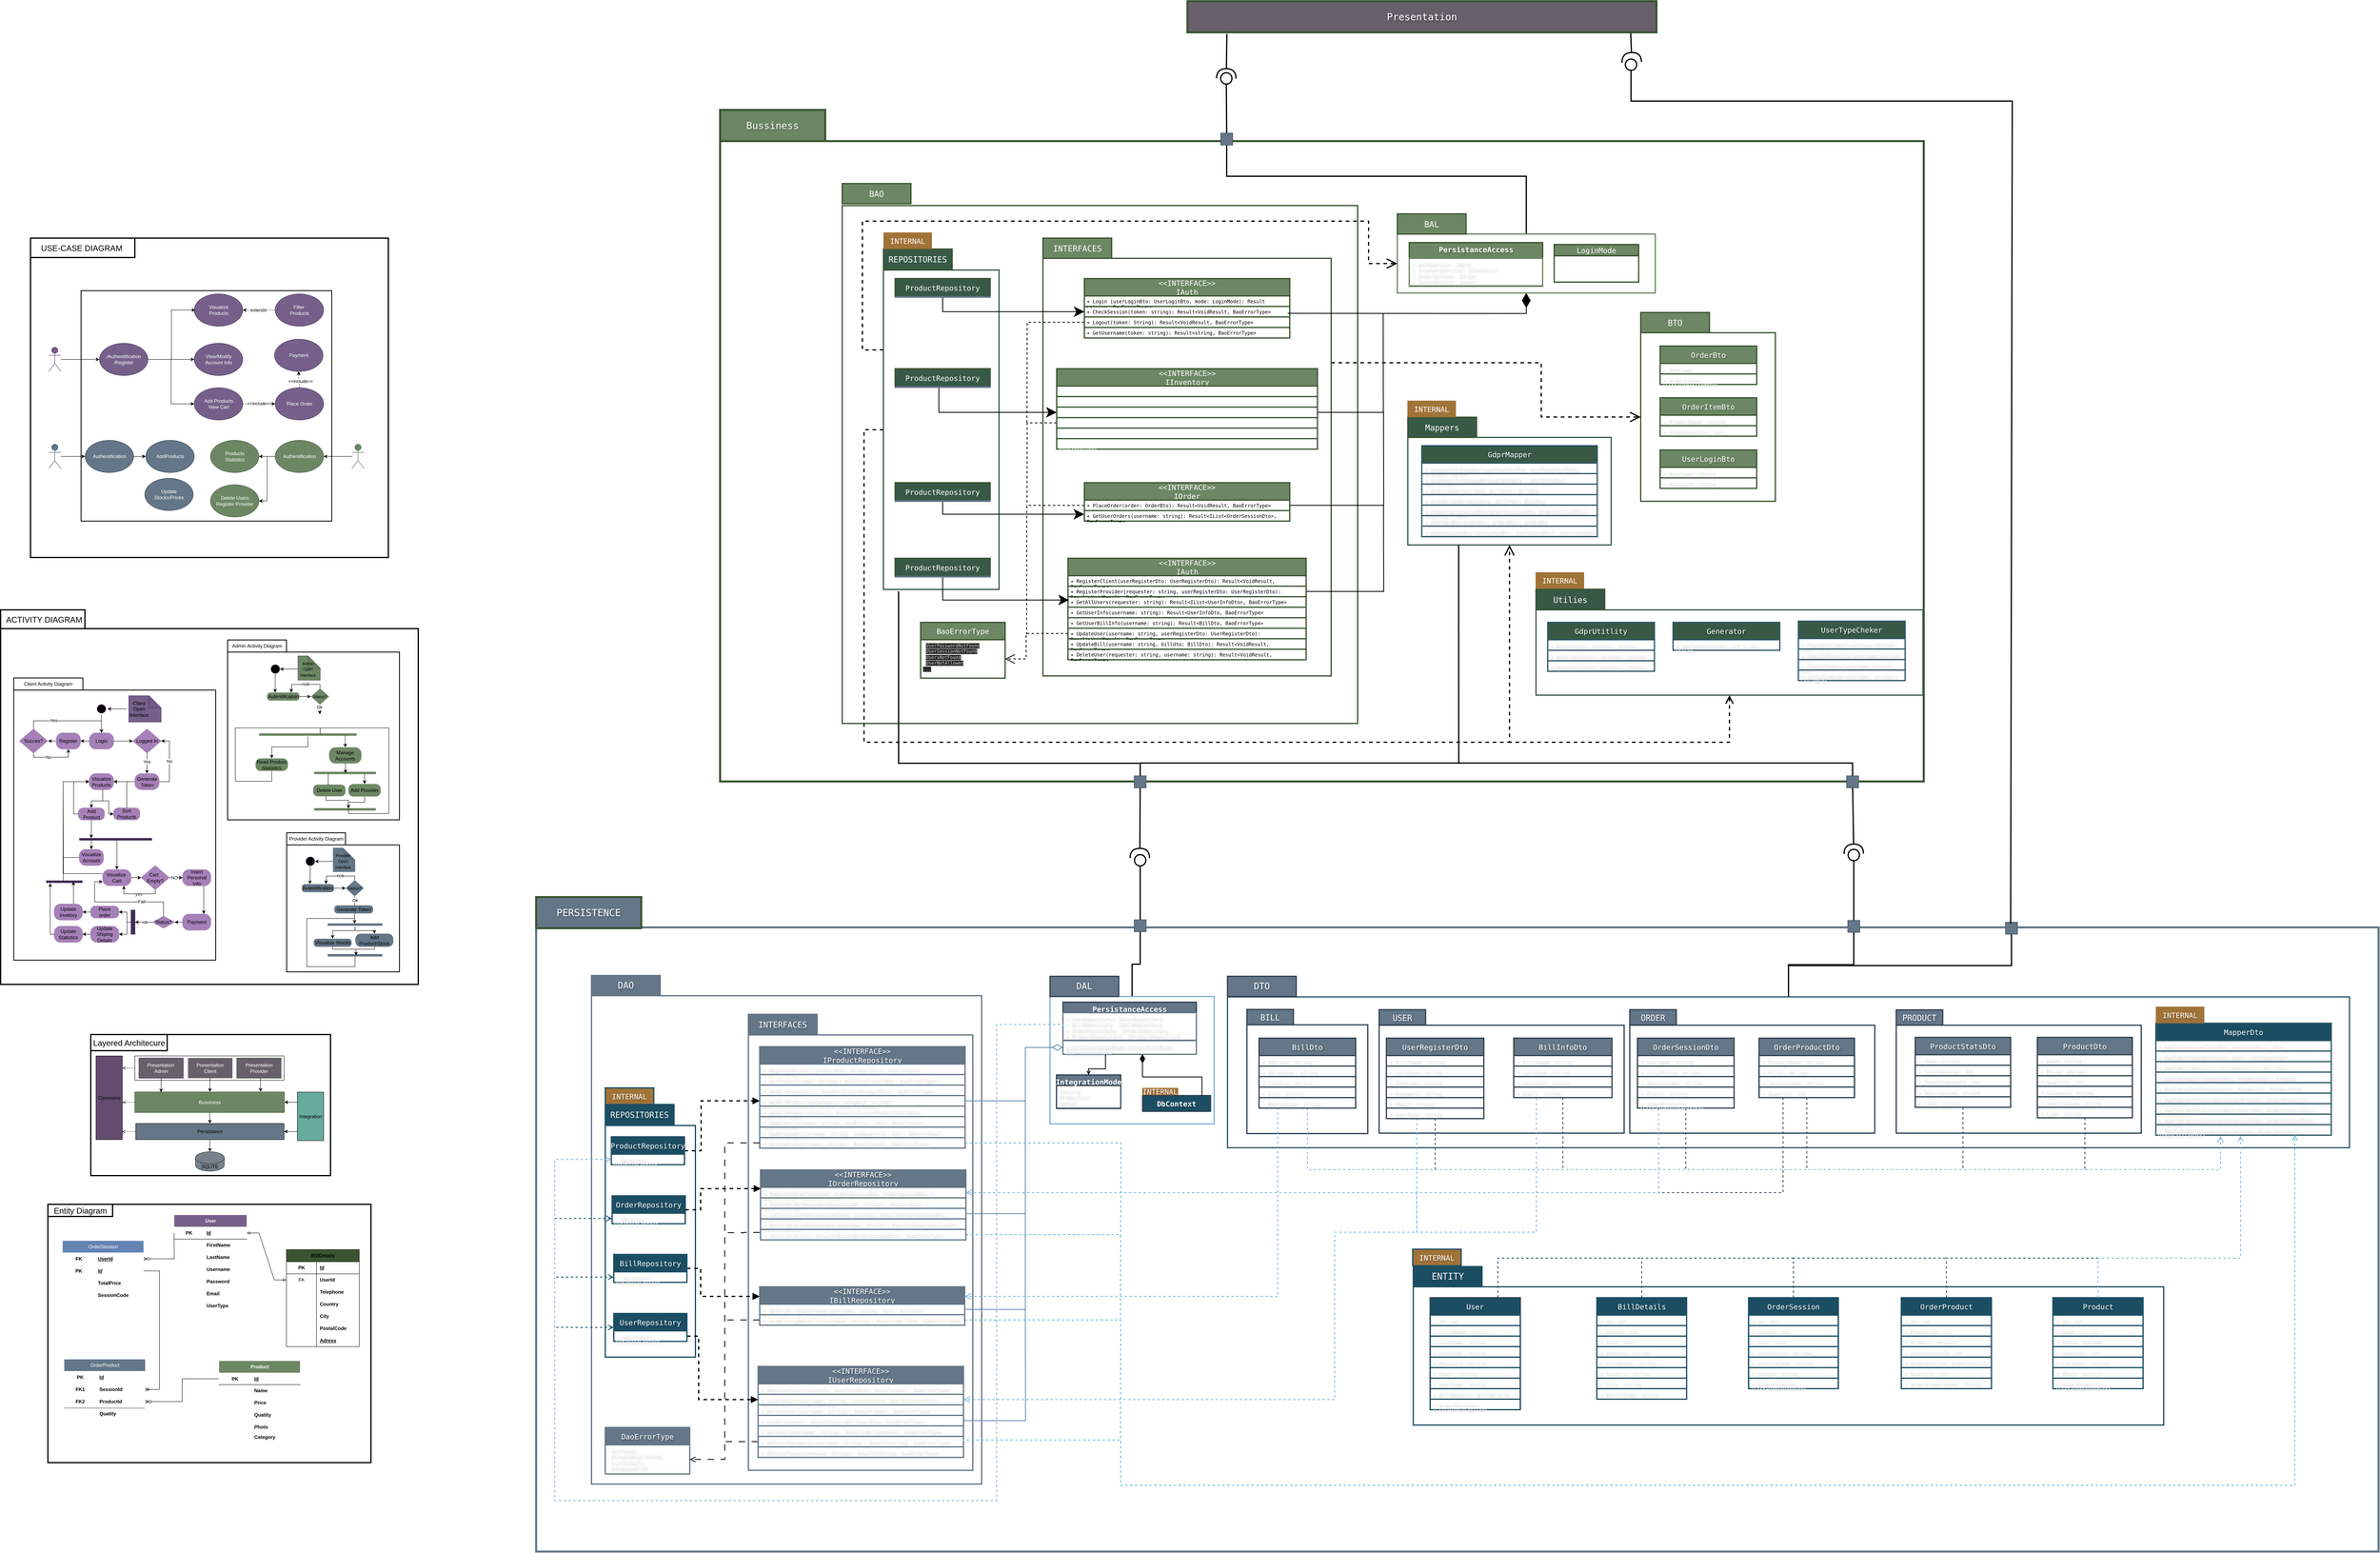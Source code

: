 <mxfile version="24.1.0" type="device">
  <diagram name="Page-1" id="5ZX7TgxYyZlvU3amRxQg">
    <mxGraphModel dx="15940" dy="8790" grid="0" gridSize="10" guides="1" tooltips="1" connect="1" arrows="1" fold="1" page="0" pageScale="1" pageWidth="850" pageHeight="1100" math="0" shadow="0">
      <root>
        <mxCell id="0" />
        <mxCell id="1" parent="0" />
        <mxCell id="05cOvjuhclFFzzEoDmsV-275" style="edgeStyle=orthogonalEdgeStyle;rounded=0;orthogonalLoop=1;jettySize=auto;html=1;endArrow=none;endFill=0;" edge="1" parent="1" source="05cOvjuhclFFzzEoDmsV-269">
          <mxGeometry relative="1" as="geometry">
            <mxPoint x="-473" y="1423" as="targetPoint" />
            <Array as="points">
              <mxPoint x="-474" y="1417" />
              <mxPoint x="-474" y="1417" />
            </Array>
          </mxGeometry>
        </mxCell>
        <mxCell id="05cOvjuhclFFzzEoDmsV-269" value="GenerateToken" style="rounded=1;whiteSpace=wrap;html=1;arcSize=40;fontColor=#000000;fillColor=#6D8764;strokeColor=none;" vertex="1" parent="1">
          <mxGeometry x="-524.5" y="1389" width="97.5" height="20" as="geometry" />
        </mxCell>
        <mxCell id="05cOvjuhclFFzzEoDmsV-178" value="" style="rounded=0;whiteSpace=wrap;html=1;strokeWidth=5;strokeColor=#3A5431;fontFamily=JetBrains Mono&quot;, monospace;fontColor=#ffffff;labelBorderColor=none;textShadow=1;fillColor=none;" vertex="1" parent="1">
          <mxGeometry x="516" y="-29" width="2977" height="1584" as="geometry" />
        </mxCell>
        <mxCell id="05cOvjuhclFFzzEoDmsV-218" style="edgeStyle=orthogonalEdgeStyle;rounded=0;orthogonalLoop=1;jettySize=auto;html=1;entryX=0.5;entryY=1;entryDx=0;entryDy=0;startArrow=none;startFill=0;endArrow=none;endFill=0;strokeWidth=3;" edge="1" parent="1" source="05cOvjuhclFFzzEoDmsV-156" target="05cOvjuhclFFzzEoDmsV-215">
          <mxGeometry relative="1" as="geometry">
            <Array as="points">
              <mxPoint x="2510" y="58" />
              <mxPoint x="1769" y="58" />
            </Array>
          </mxGeometry>
        </mxCell>
        <mxCell id="05cOvjuhclFFzzEoDmsV-156" value="" style="rounded=0;whiteSpace=wrap;html=1;strokeColor=#6D8764;strokeWidth=3;fontFamily=JetBrains Mono&quot;, monospace;" vertex="1" parent="1">
          <mxGeometry x="2191" y="201" width="638" height="145.75" as="geometry" />
        </mxCell>
        <mxCell id="05cOvjuhclFFzzEoDmsV-199" style="edgeStyle=orthogonalEdgeStyle;rounded=0;orthogonalLoop=1;jettySize=auto;html=1;endArrow=none;endFill=0;startArrow=open;startFill=0;dashed=1;strokeWidth=3;endSize=20;startSize=15;" edge="1" parent="1" source="05cOvjuhclFFzzEoDmsV-146">
          <mxGeometry relative="1" as="geometry">
            <mxPoint x="2468" y="1458" as="targetPoint" />
            <Array as="points">
              <mxPoint x="3013" y="1458" />
            </Array>
          </mxGeometry>
        </mxCell>
        <mxCell id="05cOvjuhclFFzzEoDmsV-146" value="" style="rounded=0;whiteSpace=wrap;html=1;strokeColor=#375946;strokeWidth=3;fontFamily=JetBrains Mono&quot;, monospace;" vertex="1" parent="1">
          <mxGeometry x="2534" y="1130.5" width="957" height="211" as="geometry" />
        </mxCell>
        <mxCell id="05cOvjuhclFFzzEoDmsV-204" style="edgeStyle=orthogonalEdgeStyle;rounded=0;orthogonalLoop=1;jettySize=auto;html=1;exitX=0.25;exitY=1;exitDx=0;exitDy=0;strokeWidth=3;endArrow=none;endFill=0;" edge="1" parent="1" source="05cOvjuhclFFzzEoDmsV-145">
          <mxGeometry relative="1" as="geometry">
            <mxPoint x="2343" y="1510" as="targetPoint" />
          </mxGeometry>
        </mxCell>
        <mxCell id="05cOvjuhclFFzzEoDmsV-145" value="" style="rounded=0;whiteSpace=wrap;html=1;strokeColor=#375946;strokeWidth=3;fontFamily=JetBrains Mono&quot;, monospace;" vertex="1" parent="1">
          <mxGeometry x="2217" y="704" width="503" height="266" as="geometry" />
        </mxCell>
        <mxCell id="05cOvjuhclFFzzEoDmsV-144" value="" style="rounded=0;whiteSpace=wrap;html=1;strokeColor=#3A5431;strokeWidth=3;fontFamily=JetBrains Mono&quot;, monospace;fillColor=none;fontColor=#ffffff;" vertex="1" parent="1">
          <mxGeometry x="2793" y="445" width="333" height="417" as="geometry" />
        </mxCell>
        <mxCell id="05cOvjuhclFFzzEoDmsV-89" value="" style="rounded=0;whiteSpace=wrap;html=1;strokeColor=#3A5431;strokeWidth=3;fontFamily=JetBrains Mono&quot;, monospace;fillColor=none;fontColor=#ffffff;" vertex="1" parent="1">
          <mxGeometry x="818" y="130.5" width="1275" height="1281" as="geometry" />
        </mxCell>
        <mxCell id="05cOvjuhclFFzzEoDmsV-200" style="edgeStyle=orthogonalEdgeStyle;rounded=0;orthogonalLoop=1;jettySize=auto;html=1;exitX=1;exitY=0.25;exitDx=0;exitDy=0;entryX=0;entryY=0.5;entryDx=0;entryDy=0;dashed=1;endArrow=open;endFill=0;endSize=20;strokeWidth=3;" edge="1" parent="1" source="05cOvjuhclFFzzEoDmsV-91" target="05cOvjuhclFFzzEoDmsV-144">
          <mxGeometry relative="1" as="geometry">
            <Array as="points">
              <mxPoint x="2547" y="519" />
              <mxPoint x="2547" y="654" />
            </Array>
          </mxGeometry>
        </mxCell>
        <mxCell id="05cOvjuhclFFzzEoDmsV-91" value="" style="rounded=0;whiteSpace=wrap;html=1;strokeColor=#3A5431;strokeWidth=3;fontFamily=JetBrains Mono&quot;, monospace;fillColor=none;fontColor=#ffffff;" vertex="1" parent="1">
          <mxGeometry x="1314.5" y="261" width="713" height="1033" as="geometry" />
        </mxCell>
        <mxCell id="05cOvjuhclFFzzEoDmsV-198" style="edgeStyle=orthogonalEdgeStyle;rounded=0;orthogonalLoop=1;jettySize=auto;html=1;exitX=0;exitY=0.5;exitDx=0;exitDy=0;entryX=0.5;entryY=1;entryDx=0;entryDy=0;endArrow=open;endFill=0;dashed=1;startSize=20;strokeWidth=3;endSize=20;" edge="1" parent="1" source="05cOvjuhclFFzzEoDmsV-90" target="05cOvjuhclFFzzEoDmsV-145">
          <mxGeometry relative="1" as="geometry">
            <Array as="points">
              <mxPoint x="872" y="685" />
              <mxPoint x="872" y="1458" />
              <mxPoint x="2469" y="1458" />
            </Array>
          </mxGeometry>
        </mxCell>
        <mxCell id="05cOvjuhclFFzzEoDmsV-201" style="edgeStyle=orthogonalEdgeStyle;rounded=0;orthogonalLoop=1;jettySize=auto;html=1;exitX=0;exitY=0.25;exitDx=0;exitDy=0;entryX=0;entryY=0.5;entryDx=0;entryDy=0;endArrow=open;endFill=0;startArrow=none;startFill=0;dashed=1;strokeWidth=3;startSize=8;endSize=20;" edge="1" parent="1" source="05cOvjuhclFFzzEoDmsV-90" target="05cOvjuhclFFzzEoDmsV-156">
          <mxGeometry relative="1" as="geometry">
            <Array as="points">
              <mxPoint x="868" y="488" />
              <mxPoint x="868" y="169" />
              <mxPoint x="2120" y="169" />
              <mxPoint x="2120" y="274" />
            </Array>
          </mxGeometry>
        </mxCell>
        <mxCell id="05cOvjuhclFFzzEoDmsV-90" value="" style="rounded=0;whiteSpace=wrap;html=1;strokeColor=#375946;strokeWidth=3;fontFamily=JetBrains Mono&quot;, monospace;" vertex="1" parent="1">
          <mxGeometry x="920" y="290" width="286" height="790" as="geometry" />
        </mxCell>
        <mxCell id="Q6Gimb9RM9t8x7_9Zu4_-5" value="" style="rounded=0;whiteSpace=wrap;html=1;strokeWidth=3;" parent="1" vertex="1">
          <mxGeometry x="-1040.5" y="2181" width="593" height="349" as="geometry" />
        </mxCell>
        <mxCell id="05cOvjuhclFFzzEoDmsV-5" value="" style="rounded=0;whiteSpace=wrap;html=1;" vertex="1" parent="1">
          <mxGeometry x="-931.5" y="2234" width="369" height="60" as="geometry" />
        </mxCell>
        <mxCell id="6j27yBo2x0eW-x4EWcKM-199" value="" style="rounded=0;whiteSpace=wrap;html=1;strokeWidth=5;strokeColor=#647687;fontFamily=JetBrains Mono&quot;, monospace;fontColor=#FCFCFC;labelBorderColor=none;textShadow=1;" parent="1" vertex="1">
          <mxGeometry x="61" y="1916" width="4557" height="1544" as="geometry" />
        </mxCell>
        <mxCell id="05cOvjuhclFFzzEoDmsV-176" style="edgeStyle=orthogonalEdgeStyle;rounded=0;orthogonalLoop=1;jettySize=auto;html=1;exitX=0.5;exitY=0;exitDx=0;exitDy=0;entryX=0.5;entryY=1;entryDx=0;entryDy=0;endArrow=none;endFill=0;strokeWidth=3;" edge="1" parent="1" source="6j27yBo2x0eW-x4EWcKM-197" target="05cOvjuhclFFzzEoDmsV-166">
          <mxGeometry relative="1" as="geometry" />
        </mxCell>
        <mxCell id="6j27yBo2x0eW-x4EWcKM-197" value="" style="rounded=0;whiteSpace=wrap;html=1;strokeColor=#82B1DE;strokeWidth=3;fontFamily=JetBrains Mono&quot;, monospace;fontColor=#FCFCFC;labelBorderColor=none;textShadow=1;" parent="1" vertex="1">
          <mxGeometry x="1332" y="2087" width="406" height="315" as="geometry" />
        </mxCell>
        <mxCell id="6j27yBo2x0eW-x4EWcKM-177" value="" style="rounded=0;whiteSpace=wrap;html=1;strokeColor=#647687;strokeWidth=3;fontFamily=JetBrains Mono&quot;, monospace;fontColor=#FCFCFC;labelBorderColor=none;textShadow=1;" parent="1" vertex="1">
          <mxGeometry x="198" y="2085" width="965" height="1208" as="geometry" />
        </mxCell>
        <mxCell id="6j27yBo2x0eW-x4EWcKM-173" value="" style="rounded=0;whiteSpace=wrap;html=1;strokeColor=#647687;strokeWidth=3;fontFamily=JetBrains Mono&quot;, monospace;fontColor=#FCFCFC;labelBorderColor=none;textShadow=1;" parent="1" vertex="1">
          <mxGeometry x="586" y="2182" width="555" height="1077" as="geometry" />
        </mxCell>
        <mxCell id="6j27yBo2x0eW-x4EWcKM-172" value="" style="rounded=0;whiteSpace=wrap;html=1;strokeColor=#1C4E63;strokeWidth=3;fontFamily=JetBrains Mono&quot;, monospace;fontColor=#FCFCFC;labelBorderColor=none;textShadow=1;" parent="1" vertex="1">
          <mxGeometry x="232" y="2406" width="223" height="573" as="geometry" />
        </mxCell>
        <mxCell id="05cOvjuhclFFzzEoDmsV-177" style="edgeStyle=orthogonalEdgeStyle;rounded=0;orthogonalLoop=1;jettySize=auto;html=1;entryX=0.5;entryY=1;entryDx=0;entryDy=0;endArrow=none;endFill=0;strokeWidth=3;" edge="1" parent="1" source="6j27yBo2x0eW-x4EWcKM-161" target="05cOvjuhclFFzzEoDmsV-172">
          <mxGeometry relative="1" as="geometry" />
        </mxCell>
        <mxCell id="05cOvjuhclFFzzEoDmsV-206" style="edgeStyle=orthogonalEdgeStyle;rounded=0;orthogonalLoop=1;jettySize=auto;html=1;entryX=0.5;entryY=1;entryDx=0;entryDy=0;endArrow=none;endFill=0;strokeWidth=3;" edge="1" parent="1" source="6j27yBo2x0eW-x4EWcKM-161" target="05cOvjuhclFFzzEoDmsV-205">
          <mxGeometry relative="1" as="geometry" />
        </mxCell>
        <mxCell id="6j27yBo2x0eW-x4EWcKM-161" value="" style="rounded=0;whiteSpace=wrap;html=1;fillColor=none;strokeColor=#2E5766;strokeWidth=3;fontFamily=JetBrains Mono&quot;, monospace;fontColor=#FCFCFC;labelBorderColor=none;textShadow=1;" parent="1" vertex="1">
          <mxGeometry x="1771" y="2088" width="2775" height="373" as="geometry" />
        </mxCell>
        <mxCell id="6j27yBo2x0eW-x4EWcKM-168" value="" style="rounded=0;whiteSpace=wrap;html=1;fillColor=none;strokeColor=#314354;strokeWidth=3;fontFamily=JetBrains Mono&quot;, monospace;fontColor=#ffffff;labelBorderColor=none;textShadow=1;" parent="1" vertex="1">
          <mxGeometry x="3425" y="2158" width="606" height="267" as="geometry" />
        </mxCell>
        <mxCell id="6j27yBo2x0eW-x4EWcKM-167" value="" style="rounded=0;whiteSpace=wrap;html=1;fillColor=none;strokeColor=#314354;strokeWidth=3;fontFamily=JetBrains Mono&quot;, monospace;fontColor=#ffffff;labelBorderColor=none;textShadow=1;" parent="1" vertex="1">
          <mxGeometry x="2766" y="2158" width="606" height="267" as="geometry" />
        </mxCell>
        <mxCell id="6j27yBo2x0eW-x4EWcKM-166" value="" style="rounded=0;whiteSpace=wrap;html=1;fillColor=none;strokeColor=#314354;strokeWidth=3;fontFamily=JetBrains Mono&quot;, monospace;fontColor=#ffffff;labelBorderColor=none;textShadow=1;" parent="1" vertex="1">
          <mxGeometry x="2146" y="2158" width="606" height="267" as="geometry" />
        </mxCell>
        <mxCell id="6j27yBo2x0eW-x4EWcKM-164" value="" style="rounded=0;whiteSpace=wrap;html=1;fillColor=none;strokeColor=#314354;strokeWidth=3;fontFamily=JetBrains Mono&quot;, monospace;fontColor=#ffffff;labelBorderColor=none;textShadow=1;" parent="1" vertex="1">
          <mxGeometry x="1819" y="2157" width="299" height="269" as="geometry" />
        </mxCell>
        <mxCell id="6j27yBo2x0eW-x4EWcKM-160" value="" style="rounded=0;whiteSpace=wrap;html=1;fillColor=none;fontColor=#FCFCFC;strokeColor=#1C4E63;strokeWidth=3;fontFamily=JetBrains Mono&quot;, monospace;labelBorderColor=none;textShadow=1;" parent="1" vertex="1">
          <mxGeometry x="2230.5" y="2805" width="1856" height="342" as="geometry" />
        </mxCell>
        <mxCell id="Q6Gimb9RM9t8x7_9Zu4_-198" value="" style="rounded=0;whiteSpace=wrap;html=1;strokeWidth=3;" parent="1" vertex="1">
          <mxGeometry x="-1146.5" y="2601" width="799" height="639" as="geometry" />
        </mxCell>
        <mxCell id="X5GNQbbb3iFWb6tz6MKN-188" value="" style="rounded=0;whiteSpace=wrap;html=1;strokeWidth=3;" parent="1" vertex="1">
          <mxGeometry x="-1263.5" y="1177" width="1033" height="880" as="geometry" />
        </mxCell>
        <mxCell id="X5GNQbbb3iFWb6tz6MKN-313" value="" style="rounded=0;whiteSpace=wrap;html=1;strokeWidth=2;" parent="1" vertex="1">
          <mxGeometry x="-556" y="1712" width="279" height="314" as="geometry" />
        </mxCell>
        <mxCell id="X5GNQbbb3iFWb6tz6MKN-311" value="" style="rounded=0;whiteSpace=wrap;html=1;strokeWidth=2;" parent="1" vertex="1">
          <mxGeometry x="-702" y="1235" width="425" height="415" as="geometry" />
        </mxCell>
        <mxCell id="X5GNQbbb3iFWb6tz6MKN-176" value="" style="rounded=0;whiteSpace=wrap;html=1;strokeWidth=2;" parent="1" vertex="1">
          <mxGeometry x="-1231" y="1329" width="499.5" height="668" as="geometry" />
        </mxCell>
        <mxCell id="X5GNQbbb3iFWb6tz6MKN-1" value="" style="rounded=0;whiteSpace=wrap;html=1;strokeWidth=3;" parent="1" vertex="1">
          <mxGeometry x="-1189.5" y="211" width="885" height="790" as="geometry" />
        </mxCell>
        <mxCell id="2nUYefRwAOUHqMY0qum0-52" value="" style="rounded=0;whiteSpace=wrap;html=1;strokeWidth=2;" parent="1" vertex="1">
          <mxGeometry x="-1064.5" y="341" width="620" height="570" as="geometry" />
        </mxCell>
        <mxCell id="2nUYefRwAOUHqMY0qum0-51" style="edgeStyle=orthogonalEdgeStyle;rounded=0;orthogonalLoop=1;jettySize=auto;html=1;entryX=0;entryY=0.5;entryDx=0;entryDy=0;" parent="1" source="2nUYefRwAOUHqMY0qum0-2" target="2nUYefRwAOUHqMY0qum0-46" edge="1">
          <mxGeometry relative="1" as="geometry" />
        </mxCell>
        <mxCell id="2nUYefRwAOUHqMY0qum0-2" value="Provider" style="shape=umlActor;verticalLabelPosition=bottom;verticalAlign=top;html=1;fillColor=#647687;fontColor=#ffffff;strokeColor=#314354;" parent="1" vertex="1">
          <mxGeometry x="-1144.5" y="721" width="30" height="60" as="geometry" />
        </mxCell>
        <mxCell id="2nUYefRwAOUHqMY0qum0-20" style="edgeStyle=orthogonalEdgeStyle;rounded=0;orthogonalLoop=1;jettySize=auto;html=1;entryX=0;entryY=0.5;entryDx=0;entryDy=0;exitX=1;exitY=0.5;exitDx=0;exitDy=0;" parent="1" source="2nUYefRwAOUHqMY0qum0-13" target="2nUYefRwAOUHqMY0qum0-19" edge="1">
          <mxGeometry relative="1" as="geometry" />
        </mxCell>
        <mxCell id="2nUYefRwAOUHqMY0qum0-6" value="Visualize&lt;br&gt;Products" style="ellipse;whiteSpace=wrap;html=1;fillColor=#76608a;fontColor=#ffffff;strokeColor=#432D57;" parent="1" vertex="1">
          <mxGeometry x="-784.5" y="349" width="120" height="80" as="geometry" />
        </mxCell>
        <mxCell id="2nUYefRwAOUHqMY0qum0-11" style="edgeStyle=orthogonalEdgeStyle;rounded=0;orthogonalLoop=1;jettySize=auto;html=1;dashed=1;" parent="1" source="2nUYefRwAOUHqMY0qum0-7" target="2nUYefRwAOUHqMY0qum0-6" edge="1">
          <mxGeometry relative="1" as="geometry" />
        </mxCell>
        <mxCell id="2nUYefRwAOUHqMY0qum0-12" value="extends" style="edgeLabel;html=1;align=center;verticalAlign=middle;resizable=0;points=[];" parent="2nUYefRwAOUHqMY0qum0-11" vertex="1" connectable="0">
          <mxGeometry x="0.033" y="4" relative="1" as="geometry">
            <mxPoint y="-4" as="offset" />
          </mxGeometry>
        </mxCell>
        <mxCell id="2nUYefRwAOUHqMY0qum0-7" value="Filter&amp;nbsp;&lt;br&gt;Products" style="ellipse;whiteSpace=wrap;html=1;fillColor=#76608a;fontColor=#ffffff;strokeColor=#432D57;" parent="1" vertex="1">
          <mxGeometry x="-584.5" y="349" width="120" height="80" as="geometry" />
        </mxCell>
        <mxCell id="05cOvjuhclFFzzEoDmsV-221" style="edgeStyle=orthogonalEdgeStyle;rounded=0;orthogonalLoop=1;jettySize=auto;html=1;entryX=0;entryY=0.5;entryDx=0;entryDy=0;" edge="1" parent="1" source="2nUYefRwAOUHqMY0qum0-8" target="2nUYefRwAOUHqMY0qum0-13">
          <mxGeometry relative="1" as="geometry" />
        </mxCell>
        <mxCell id="2nUYefRwAOUHqMY0qum0-8" value="Client" style="shape=umlActor;verticalLabelPosition=bottom;verticalAlign=top;html=1;fillColor=#76608a;fontColor=#ffffff;strokeColor=#432D57;" parent="1" vertex="1">
          <mxGeometry x="-1144.5" y="481" width="30" height="60" as="geometry" />
        </mxCell>
        <mxCell id="2nUYefRwAOUHqMY0qum0-24" style="edgeStyle=orthogonalEdgeStyle;rounded=0;orthogonalLoop=1;jettySize=auto;html=1;entryX=0;entryY=0.5;entryDx=0;entryDy=0;" parent="1" source="2nUYefRwAOUHqMY0qum0-13" target="2nUYefRwAOUHqMY0qum0-23" edge="1">
          <mxGeometry relative="1" as="geometry" />
        </mxCell>
        <mxCell id="05cOvjuhclFFzzEoDmsV-222" style="edgeStyle=orthogonalEdgeStyle;rounded=0;orthogonalLoop=1;jettySize=auto;html=1;exitX=1;exitY=0.5;exitDx=0;exitDy=0;" edge="1" parent="1" source="2nUYefRwAOUHqMY0qum0-13">
          <mxGeometry relative="1" as="geometry">
            <mxPoint x="-782" y="389" as="targetPoint" />
            <Array as="points">
              <mxPoint x="-841" y="511" />
              <mxPoint x="-841" y="389" />
            </Array>
          </mxGeometry>
        </mxCell>
        <mxCell id="2nUYefRwAOUHqMY0qum0-13" value="/Authentification&lt;br&gt;/Register" style="ellipse;whiteSpace=wrap;html=1;fillColor=#76608a;fontColor=#ffffff;strokeColor=#432D57;" parent="1" vertex="1">
          <mxGeometry x="-1019" y="471" width="120" height="80" as="geometry" />
        </mxCell>
        <mxCell id="2nUYefRwAOUHqMY0qum0-19" value="View/Modify&lt;br&gt;Account Info" style="ellipse;whiteSpace=wrap;html=1;fillColor=#76608a;fontColor=#ffffff;strokeColor=#432D57;" parent="1" vertex="1">
          <mxGeometry x="-784.5" y="471" width="120" height="80" as="geometry" />
        </mxCell>
        <mxCell id="2nUYefRwAOUHqMY0qum0-26" style="edgeStyle=orthogonalEdgeStyle;rounded=0;orthogonalLoop=1;jettySize=auto;html=1;entryX=0;entryY=0.5;entryDx=0;entryDy=0;dashed=1;" parent="1" source="2nUYefRwAOUHqMY0qum0-23" target="2nUYefRwAOUHqMY0qum0-25" edge="1">
          <mxGeometry relative="1" as="geometry" />
        </mxCell>
        <mxCell id="2nUYefRwAOUHqMY0qum0-27" value="&amp;lt;&amp;lt;include&amp;gt;&amp;gt;" style="edgeLabel;html=1;align=center;verticalAlign=middle;resizable=0;points=[];" parent="2nUYefRwAOUHqMY0qum0-26" vertex="1" connectable="0">
          <mxGeometry y="1" relative="1" as="geometry">
            <mxPoint as="offset" />
          </mxGeometry>
        </mxCell>
        <mxCell id="2nUYefRwAOUHqMY0qum0-23" value="Add Products&lt;br&gt;View Cart" style="ellipse;whiteSpace=wrap;html=1;fillColor=#76608a;fontColor=#ffffff;strokeColor=#432D57;" parent="1" vertex="1">
          <mxGeometry x="-784.5" y="581" width="120" height="80" as="geometry" />
        </mxCell>
        <mxCell id="2nUYefRwAOUHqMY0qum0-31" style="edgeStyle=orthogonalEdgeStyle;rounded=0;orthogonalLoop=1;jettySize=auto;html=1;entryX=0.5;entryY=1;entryDx=0;entryDy=0;dashed=1;" parent="1" source="2nUYefRwAOUHqMY0qum0-25" target="2nUYefRwAOUHqMY0qum0-28" edge="1">
          <mxGeometry relative="1" as="geometry" />
        </mxCell>
        <mxCell id="2nUYefRwAOUHqMY0qum0-32" value="&amp;lt;&amp;lt;include&amp;gt;&amp;gt;" style="edgeLabel;html=1;align=center;verticalAlign=middle;resizable=0;points=[];" parent="2nUYefRwAOUHqMY0qum0-31" vertex="1" connectable="0">
          <mxGeometry x="-0.224" y="-2" relative="1" as="geometry">
            <mxPoint as="offset" />
          </mxGeometry>
        </mxCell>
        <mxCell id="2nUYefRwAOUHqMY0qum0-25" value="Place Order" style="ellipse;whiteSpace=wrap;html=1;fillColor=#76608a;fontColor=#ffffff;strokeColor=#432D57;" parent="1" vertex="1">
          <mxGeometry x="-584.5" y="581" width="120" height="80" as="geometry" />
        </mxCell>
        <mxCell id="2nUYefRwAOUHqMY0qum0-28" value="Payment" style="ellipse;whiteSpace=wrap;html=1;fillColor=#76608a;fontColor=#ffffff;strokeColor=#432D57;" parent="1" vertex="1">
          <mxGeometry x="-586" y="461" width="120" height="80" as="geometry" />
        </mxCell>
        <mxCell id="2nUYefRwAOUHqMY0qum0-33" value="AddProducts" style="ellipse;whiteSpace=wrap;html=1;fillColor=#647687;fontColor=#ffffff;strokeColor=#314354;" parent="1" vertex="1">
          <mxGeometry x="-904.5" y="711" width="120" height="80" as="geometry" />
        </mxCell>
        <mxCell id="2nUYefRwAOUHqMY0qum0-43" style="edgeStyle=orthogonalEdgeStyle;rounded=0;orthogonalLoop=1;jettySize=auto;html=1;" parent="1" source="2nUYefRwAOUHqMY0qum0-35" target="2nUYefRwAOUHqMY0qum0-42" edge="1">
          <mxGeometry relative="1" as="geometry" />
        </mxCell>
        <mxCell id="2nUYefRwAOUHqMY0qum0-35" value="Administrator" style="shape=umlActor;verticalLabelPosition=bottom;verticalAlign=top;html=1;fillColor=#6d8764;fontColor=#ffffff;strokeColor=#3A5431;" parent="1" vertex="1">
          <mxGeometry x="-394.5" y="721" width="30" height="60" as="geometry" />
        </mxCell>
        <mxCell id="2nUYefRwAOUHqMY0qum0-36" value="Delete Users&lt;br&gt;Register Provider" style="ellipse;whiteSpace=wrap;html=1;fillColor=#6d8764;fontColor=#ffffff;strokeColor=#3A5431;" parent="1" vertex="1">
          <mxGeometry x="-744.5" y="821" width="120" height="80" as="geometry" />
        </mxCell>
        <mxCell id="2nUYefRwAOUHqMY0qum0-38" value="Products&lt;br&gt;Statistics" style="ellipse;whiteSpace=wrap;html=1;fillColor=#6d8764;fontColor=#ffffff;strokeColor=#3A5431;" parent="1" vertex="1">
          <mxGeometry x="-744.5" y="711" width="120" height="80" as="geometry" />
        </mxCell>
        <mxCell id="2nUYefRwAOUHqMY0qum0-44" style="edgeStyle=orthogonalEdgeStyle;rounded=0;orthogonalLoop=1;jettySize=auto;html=1;entryX=1;entryY=0.5;entryDx=0;entryDy=0;" parent="1" source="2nUYefRwAOUHqMY0qum0-42" target="2nUYefRwAOUHqMY0qum0-38" edge="1">
          <mxGeometry relative="1" as="geometry" />
        </mxCell>
        <mxCell id="2nUYefRwAOUHqMY0qum0-45" style="edgeStyle=orthogonalEdgeStyle;rounded=0;orthogonalLoop=1;jettySize=auto;html=1;entryX=1;entryY=0.5;entryDx=0;entryDy=0;" parent="1" source="2nUYefRwAOUHqMY0qum0-42" target="2nUYefRwAOUHqMY0qum0-36" edge="1">
          <mxGeometry relative="1" as="geometry" />
        </mxCell>
        <mxCell id="2nUYefRwAOUHqMY0qum0-42" value="Authentification" style="ellipse;whiteSpace=wrap;html=1;fillColor=#6d8764;fontColor=#ffffff;strokeColor=#3A5431;" parent="1" vertex="1">
          <mxGeometry x="-584.5" y="711" width="120" height="80" as="geometry" />
        </mxCell>
        <mxCell id="2nUYefRwAOUHqMY0qum0-47" style="edgeStyle=orthogonalEdgeStyle;rounded=0;orthogonalLoop=1;jettySize=auto;html=1;entryX=0;entryY=0.5;entryDx=0;entryDy=0;" parent="1" source="2nUYefRwAOUHqMY0qum0-46" target="2nUYefRwAOUHqMY0qum0-33" edge="1">
          <mxGeometry relative="1" as="geometry" />
        </mxCell>
        <mxCell id="2nUYefRwAOUHqMY0qum0-48" value="" style="edgeStyle=orthogonalEdgeStyle;rounded=0;orthogonalLoop=1;jettySize=auto;html=1;" parent="1" source="2nUYefRwAOUHqMY0qum0-46" target="2nUYefRwAOUHqMY0qum0-33" edge="1">
          <mxGeometry relative="1" as="geometry" />
        </mxCell>
        <mxCell id="2nUYefRwAOUHqMY0qum0-46" value="Authentification" style="ellipse;whiteSpace=wrap;html=1;fillColor=#647687;fontColor=#ffffff;strokeColor=#314354;" parent="1" vertex="1">
          <mxGeometry x="-1054.5" y="711" width="120" height="80" as="geometry" />
        </mxCell>
        <mxCell id="2nUYefRwAOUHqMY0qum0-53" value="&lt;font style=&quot;font-size: 20px;&quot;&gt;USE-CASE DIAGRAM&amp;nbsp;&lt;/font&gt;" style="rounded=0;whiteSpace=wrap;html=1;strokeWidth=3;" parent="1" vertex="1">
          <mxGeometry x="-1189.5" y="211" width="258" height="48" as="geometry" />
        </mxCell>
        <mxCell id="05cOvjuhclFFzzEoDmsV-249" style="edgeStyle=orthogonalEdgeStyle;rounded=0;orthogonalLoop=1;jettySize=auto;html=1;entryX=0.5;entryY=0;entryDx=0;entryDy=0;" edge="1" parent="1" source="X5GNQbbb3iFWb6tz6MKN-2" target="05cOvjuhclFFzzEoDmsV-241">
          <mxGeometry relative="1" as="geometry" />
        </mxCell>
        <mxCell id="X5GNQbbb3iFWb6tz6MKN-2" value="" style="ellipse;html=1;shape=startState;fillColor=#000000;strokeColor=#A680B8;" parent="1" vertex="1">
          <mxGeometry x="-1029" y="1360.5" width="30" height="30" as="geometry" />
        </mxCell>
        <mxCell id="X5GNQbbb3iFWb6tz6MKN-6" style="edgeStyle=orthogonalEdgeStyle;rounded=0;orthogonalLoop=1;jettySize=auto;html=1;exitX=0.5;exitY=1;exitDx=0;exitDy=0;" parent="1" edge="1">
          <mxGeometry relative="1" as="geometry">
            <mxPoint x="-908.5" y="1388" as="sourcePoint" />
            <mxPoint x="-908.5" y="1388" as="targetPoint" />
          </mxGeometry>
        </mxCell>
        <mxCell id="X5GNQbbb3iFWb6tz6MKN-71" style="edgeStyle=orthogonalEdgeStyle;rounded=0;orthogonalLoop=1;jettySize=auto;html=1;entryX=0.5;entryY=0;entryDx=0;entryDy=0;" parent="1" source="X5GNQbbb3iFWb6tz6MKN-16" target="X5GNQbbb3iFWb6tz6MKN-70" edge="1">
          <mxGeometry relative="1" as="geometry">
            <Array as="points">
              <mxPoint x="-1011" y="1603" />
            </Array>
          </mxGeometry>
        </mxCell>
        <mxCell id="05cOvjuhclFFzzEoDmsV-268" style="edgeStyle=orthogonalEdgeStyle;rounded=0;orthogonalLoop=1;jettySize=auto;html=1;exitX=0.5;exitY=1;exitDx=0;exitDy=0;entryX=0;entryY=0.5;entryDx=0;entryDy=0;" edge="1" parent="1" source="X5GNQbbb3iFWb6tz6MKN-16" target="05cOvjuhclFFzzEoDmsV-266">
          <mxGeometry relative="1" as="geometry">
            <Array as="points">
              <mxPoint x="-1011" y="1576" />
              <mxPoint x="-1011" y="1603" />
              <mxPoint x="-996" y="1603" />
              <mxPoint x="-996" y="1635" />
            </Array>
          </mxGeometry>
        </mxCell>
        <mxCell id="X5GNQbbb3iFWb6tz6MKN-16" value="Visualize Products" style="rounded=1;whiteSpace=wrap;html=1;arcSize=40;fontColor=#000000;fillColor=#A680B8;strokeColor=#A680B8;" parent="1" vertex="1">
          <mxGeometry x="-1044" y="1535.5" width="60" height="40" as="geometry" />
        </mxCell>
        <mxCell id="X5GNQbbb3iFWb6tz6MKN-185" style="edgeStyle=orthogonalEdgeStyle;rounded=0;orthogonalLoop=1;jettySize=auto;html=1;exitX=0.25;exitY=0.5;exitDx=0;exitDy=0;exitPerimeter=0;entryX=0.5;entryY=0;entryDx=0;entryDy=0;" parent="1" source="X5GNQbbb3iFWb6tz6MKN-41" target="X5GNQbbb3iFWb6tz6MKN-184" edge="1">
          <mxGeometry relative="1" as="geometry">
            <Array as="points">
              <mxPoint x="-1039" y="1698" />
            </Array>
          </mxGeometry>
        </mxCell>
        <mxCell id="X5GNQbbb3iFWb6tz6MKN-187" style="edgeStyle=orthogonalEdgeStyle;rounded=0;orthogonalLoop=1;jettySize=auto;html=1;entryX=0.5;entryY=0;entryDx=0;entryDy=0;exitX=0.518;exitY=0.476;exitDx=0;exitDy=0;exitPerimeter=0;" parent="1" source="X5GNQbbb3iFWb6tz6MKN-41" target="X5GNQbbb3iFWb6tz6MKN-56" edge="1">
          <mxGeometry relative="1" as="geometry">
            <Array as="points" />
          </mxGeometry>
        </mxCell>
        <mxCell id="X5GNQbbb3iFWb6tz6MKN-41" value="" style="shape=line;html=1;strokeWidth=6;strokeColor=#432D57;fillColor=#76608a;fontColor=#ffffff;" parent="1" vertex="1">
          <mxGeometry x="-1069" y="1693" width="180" height="10" as="geometry" />
        </mxCell>
        <mxCell id="X5GNQbbb3iFWb6tz6MKN-65" style="edgeStyle=orthogonalEdgeStyle;rounded=0;orthogonalLoop=1;jettySize=auto;html=1;entryX=0;entryY=0.5;entryDx=0;entryDy=0;" parent="1" source="X5GNQbbb3iFWb6tz6MKN-56" target="X5GNQbbb3iFWb6tz6MKN-64" edge="1">
          <mxGeometry relative="1" as="geometry" />
        </mxCell>
        <mxCell id="X5GNQbbb3iFWb6tz6MKN-91" style="edgeStyle=orthogonalEdgeStyle;rounded=0;orthogonalLoop=1;jettySize=auto;html=1;entryX=0;entryY=0.5;entryDx=0;entryDy=0;exitX=0;exitY=0.25;exitDx=0;exitDy=0;" parent="1" source="X5GNQbbb3iFWb6tz6MKN-56" target="X5GNQbbb3iFWb6tz6MKN-16" edge="1">
          <mxGeometry relative="1" as="geometry">
            <Array as="points">
              <mxPoint x="-1109" y="1783" />
              <mxPoint x="-1109" y="1555" />
            </Array>
          </mxGeometry>
        </mxCell>
        <mxCell id="X5GNQbbb3iFWb6tz6MKN-56" value="Visualize&amp;nbsp;&lt;div&gt;Cart&lt;/div&gt;" style="rounded=1;whiteSpace=wrap;html=1;arcSize=40;fontColor=#000000;fillColor=#A680B8;strokeColor=#A680B8;" parent="1" vertex="1">
          <mxGeometry x="-1011" y="1773" width="70" height="40" as="geometry" />
        </mxCell>
        <mxCell id="X5GNQbbb3iFWb6tz6MKN-66" style="edgeStyle=orthogonalEdgeStyle;rounded=0;orthogonalLoop=1;jettySize=auto;html=1;entryX=0;entryY=0.5;entryDx=0;entryDy=0;" parent="1" source="X5GNQbbb3iFWb6tz6MKN-64" target="X5GNQbbb3iFWb6tz6MKN-88" edge="1">
          <mxGeometry relative="1" as="geometry">
            <mxPoint x="-771" y="1793" as="targetPoint" />
          </mxGeometry>
        </mxCell>
        <mxCell id="X5GNQbbb3iFWb6tz6MKN-67" value="NO" style="edgeLabel;html=1;align=center;verticalAlign=middle;resizable=0;points=[];" parent="X5GNQbbb3iFWb6tz6MKN-66" vertex="1" connectable="0">
          <mxGeometry x="-0.238" y="1" relative="1" as="geometry">
            <mxPoint x="-6" y="1" as="offset" />
          </mxGeometry>
        </mxCell>
        <mxCell id="X5GNQbbb3iFWb6tz6MKN-103" style="edgeStyle=orthogonalEdgeStyle;rounded=0;orthogonalLoop=1;jettySize=auto;html=1;entryX=0.75;entryY=1;entryDx=0;entryDy=0;" parent="1" source="X5GNQbbb3iFWb6tz6MKN-64" target="X5GNQbbb3iFWb6tz6MKN-56" edge="1">
          <mxGeometry relative="1" as="geometry">
            <Array as="points">
              <mxPoint x="-881" y="1833" />
              <mxPoint x="-958" y="1833" />
            </Array>
          </mxGeometry>
        </mxCell>
        <mxCell id="X5GNQbbb3iFWb6tz6MKN-104" value="yes" style="edgeLabel;html=1;align=center;verticalAlign=middle;resizable=0;points=[];" parent="X5GNQbbb3iFWb6tz6MKN-103" vertex="1" connectable="0">
          <mxGeometry x="-0.043" relative="1" as="geometry">
            <mxPoint as="offset" />
          </mxGeometry>
        </mxCell>
        <mxCell id="X5GNQbbb3iFWb6tz6MKN-64" value="Cart&amp;nbsp;&amp;nbsp;&lt;br&gt;Empty?" style="rhombus;whiteSpace=wrap;html=1;fontColor=#000000;fillColor=#A680B8;strokeColor=#A680B8;" parent="1" vertex="1">
          <mxGeometry x="-916" y="1763" width="70" height="60" as="geometry" />
        </mxCell>
        <mxCell id="X5GNQbbb3iFWb6tz6MKN-86" style="edgeStyle=orthogonalEdgeStyle;rounded=0;orthogonalLoop=1;jettySize=auto;html=1;entryX=0;entryY=0.5;entryDx=0;entryDy=0;" parent="1" source="X5GNQbbb3iFWb6tz6MKN-70" target="X5GNQbbb3iFWb6tz6MKN-16" edge="1">
          <mxGeometry relative="1" as="geometry">
            <Array as="points">
              <mxPoint x="-1083" y="1636" />
              <mxPoint x="-1083" y="1556" />
            </Array>
          </mxGeometry>
        </mxCell>
        <mxCell id="X5GNQbbb3iFWb6tz6MKN-70" value="Add Product" style="rounded=1;whiteSpace=wrap;html=1;arcSize=40;fontColor=#000000;fillColor=#A680B8;strokeColor=#A680B8;" parent="1" vertex="1">
          <mxGeometry x="-1071.5" y="1620.52" width="65" height="30" as="geometry" />
        </mxCell>
        <mxCell id="X5GNQbbb3iFWb6tz6MKN-80" style="edgeStyle=orthogonalEdgeStyle;rounded=0;orthogonalLoop=1;jettySize=auto;html=1;entryX=0.164;entryY=0.229;entryDx=0;entryDy=0;entryPerimeter=0;" parent="1" source="X5GNQbbb3iFWb6tz6MKN-70" target="X5GNQbbb3iFWb6tz6MKN-41" edge="1">
          <mxGeometry relative="1" as="geometry">
            <mxPoint x="-1015" y="1703" as="targetPoint" />
          </mxGeometry>
        </mxCell>
        <mxCell id="X5GNQbbb3iFWb6tz6MKN-90" style="edgeStyle=orthogonalEdgeStyle;rounded=0;orthogonalLoop=1;jettySize=auto;html=1;entryX=0.75;entryY=0;entryDx=0;entryDy=0;exitX=0.75;exitY=1;exitDx=0;exitDy=0;" parent="1" source="X5GNQbbb3iFWb6tz6MKN-88" target="X5GNQbbb3iFWb6tz6MKN-89" edge="1">
          <mxGeometry relative="1" as="geometry" />
        </mxCell>
        <mxCell id="X5GNQbbb3iFWb6tz6MKN-88" value="Insert Personal&lt;br&gt;Info" style="rounded=1;whiteSpace=wrap;html=1;arcSize=40;fontColor=#000000;fillColor=#A680B8;strokeColor=#A680B8;" parent="1" vertex="1">
          <mxGeometry x="-813.5" y="1773" width="70" height="40" as="geometry" />
        </mxCell>
        <mxCell id="X5GNQbbb3iFWb6tz6MKN-98" style="edgeStyle=orthogonalEdgeStyle;rounded=0;orthogonalLoop=1;jettySize=auto;html=1;" parent="1" source="X5GNQbbb3iFWb6tz6MKN-89" target="X5GNQbbb3iFWb6tz6MKN-94" edge="1">
          <mxGeometry relative="1" as="geometry" />
        </mxCell>
        <mxCell id="X5GNQbbb3iFWb6tz6MKN-89" value="Payment" style="rounded=1;whiteSpace=wrap;html=1;arcSize=40;fontColor=#000000;fillColor=#A680B8;strokeColor=#A680B8;" parent="1" vertex="1">
          <mxGeometry x="-813.5" y="1883" width="70" height="40" as="geometry" />
        </mxCell>
        <mxCell id="X5GNQbbb3iFWb6tz6MKN-99" style="edgeStyle=orthogonalEdgeStyle;rounded=0;orthogonalLoop=1;jettySize=auto;html=1;entryX=0;entryY=0.75;entryDx=0;entryDy=0;" parent="1" source="X5GNQbbb3iFWb6tz6MKN-94" target="X5GNQbbb3iFWb6tz6MKN-56" edge="1">
          <mxGeometry relative="1" as="geometry">
            <Array as="points">
              <mxPoint x="-860" y="1853" />
              <mxPoint x="-1031" y="1853" />
              <mxPoint x="-1031" y="1803" />
            </Array>
          </mxGeometry>
        </mxCell>
        <mxCell id="X5GNQbbb3iFWb6tz6MKN-100" value="Fail" style="edgeLabel;html=1;align=center;verticalAlign=middle;resizable=0;points=[];" parent="X5GNQbbb3iFWb6tz6MKN-99" vertex="1" connectable="0">
          <mxGeometry x="-0.525" y="-1" relative="1" as="geometry">
            <mxPoint x="-24" as="offset" />
          </mxGeometry>
        </mxCell>
        <mxCell id="X5GNQbbb3iFWb6tz6MKN-94" value="Status?" style="rhombus;whiteSpace=wrap;html=1;fontColor=#000000;fillColor=#A680B8;strokeColor=#A680B8;" parent="1" vertex="1">
          <mxGeometry x="-888" y="1888" width="55" height="30" as="geometry" />
        </mxCell>
        <mxCell id="X5GNQbbb3iFWb6tz6MKN-127" style="edgeStyle=orthogonalEdgeStyle;rounded=0;orthogonalLoop=1;jettySize=auto;html=1;entryX=1;entryY=0.5;entryDx=0;entryDy=0;" parent="1" source="X5GNQbbb3iFWb6tz6MKN-113" target="X5GNQbbb3iFWb6tz6MKN-122" edge="1">
          <mxGeometry relative="1" as="geometry" />
        </mxCell>
        <mxCell id="X5GNQbbb3iFWb6tz6MKN-113" value="Update&lt;br&gt;Shiping&lt;br&gt;Details" style="rounded=1;whiteSpace=wrap;html=1;arcSize=40;fontColor=#000000;fillColor=#A680B8;strokeColor=#A680B8;" parent="1" vertex="1">
          <mxGeometry x="-1041" y="1913" width="70" height="40" as="geometry" />
        </mxCell>
        <mxCell id="X5GNQbbb3iFWb6tz6MKN-115" style="edgeStyle=orthogonalEdgeStyle;rounded=0;orthogonalLoop=1;jettySize=auto;html=1;entryX=1;entryY=0.5;entryDx=0;entryDy=0;" parent="1" source="X5GNQbbb3iFWb6tz6MKN-94" target="X5GNQbbb3iFWb6tz6MKN-124" edge="1">
          <mxGeometry relative="1" as="geometry">
            <mxPoint x="-899.38" y="1955.56" as="targetPoint" />
          </mxGeometry>
        </mxCell>
        <mxCell id="X5GNQbbb3iFWb6tz6MKN-116" value="ok" style="edgeLabel;html=1;align=center;verticalAlign=middle;resizable=0;points=[];" parent="X5GNQbbb3iFWb6tz6MKN-115" vertex="1" connectable="0">
          <mxGeometry x="-0.173" relative="1" as="geometry">
            <mxPoint as="offset" />
          </mxGeometry>
        </mxCell>
        <mxCell id="X5GNQbbb3iFWb6tz6MKN-128" style="edgeStyle=orthogonalEdgeStyle;rounded=0;orthogonalLoop=1;jettySize=auto;html=1;entryX=1;entryY=0.5;entryDx=0;entryDy=0;" parent="1" source="X5GNQbbb3iFWb6tz6MKN-118" target="X5GNQbbb3iFWb6tz6MKN-120" edge="1">
          <mxGeometry relative="1" as="geometry" />
        </mxCell>
        <mxCell id="X5GNQbbb3iFWb6tz6MKN-118" value="Place&lt;br&gt;order" style="rounded=1;whiteSpace=wrap;html=1;arcSize=40;fontColor=#000000;fillColor=#A680B8;strokeColor=#A680B8;" parent="1" vertex="1">
          <mxGeometry x="-1041" y="1863" width="70" height="30" as="geometry" />
        </mxCell>
        <mxCell id="X5GNQbbb3iFWb6tz6MKN-120" value="Update&lt;br&gt;Invetory" style="rounded=1;whiteSpace=wrap;html=1;arcSize=40;fontColor=#000000;fillColor=#A680B8;strokeColor=#A680B8;" parent="1" vertex="1">
          <mxGeometry x="-1131" y="1858" width="70" height="40" as="geometry" />
        </mxCell>
        <mxCell id="X5GNQbbb3iFWb6tz6MKN-122" value="Update&lt;br&gt;Statistics" style="rounded=1;whiteSpace=wrap;html=1;arcSize=40;fontColor=#000000;fillColor=#A680B8;strokeColor=#A680B8;" parent="1" vertex="1">
          <mxGeometry x="-1131" y="1913" width="70" height="40" as="geometry" />
        </mxCell>
        <mxCell id="X5GNQbbb3iFWb6tz6MKN-125" style="edgeStyle=orthogonalEdgeStyle;rounded=0;orthogonalLoop=1;jettySize=auto;html=1;entryX=1;entryY=0.5;entryDx=0;entryDy=0;" parent="1" source="X5GNQbbb3iFWb6tz6MKN-124" target="X5GNQbbb3iFWb6tz6MKN-118" edge="1">
          <mxGeometry relative="1" as="geometry">
            <Array as="points">
              <mxPoint x="-951" y="1903" />
              <mxPoint x="-951" y="1878" />
            </Array>
          </mxGeometry>
        </mxCell>
        <mxCell id="X5GNQbbb3iFWb6tz6MKN-126" style="edgeStyle=orthogonalEdgeStyle;rounded=0;orthogonalLoop=1;jettySize=auto;html=1;entryX=1;entryY=0.5;entryDx=0;entryDy=0;" parent="1" source="X5GNQbbb3iFWb6tz6MKN-124" target="X5GNQbbb3iFWb6tz6MKN-113" edge="1">
          <mxGeometry relative="1" as="geometry">
            <Array as="points">
              <mxPoint x="-951" y="1903" />
              <mxPoint x="-951" y="1933" />
            </Array>
          </mxGeometry>
        </mxCell>
        <mxCell id="X5GNQbbb3iFWb6tz6MKN-124" value="" style="rounded=0;whiteSpace=wrap;html=1;fillColor=#432D57;fontColor=#ffffff;strokeColor=#432D57;" parent="1" vertex="1">
          <mxGeometry x="-941" y="1873" width="10" height="60" as="geometry" />
        </mxCell>
        <mxCell id="X5GNQbbb3iFWb6tz6MKN-132" style="edgeStyle=orthogonalEdgeStyle;rounded=0;orthogonalLoop=1;jettySize=auto;html=1;entryX=0;entryY=0.5;entryDx=0;entryDy=0;exitX=0.475;exitY=0.2;exitDx=0;exitDy=0;exitPerimeter=0;" parent="1" source="X5GNQbbb3iFWb6tz6MKN-129" target="X5GNQbbb3iFWb6tz6MKN-16" edge="1">
          <mxGeometry relative="1" as="geometry">
            <Array as="points">
              <mxPoint x="-1108" y="1770" />
              <mxPoint x="-1109" y="1770" />
              <mxPoint x="-1109" y="1555" />
            </Array>
          </mxGeometry>
        </mxCell>
        <mxCell id="X5GNQbbb3iFWb6tz6MKN-129" value="" style="shape=line;html=1;strokeWidth=6;strokeColor=#432D57;fillColor=#76608a;fontColor=#ffffff;" parent="1" vertex="1">
          <mxGeometry x="-1151" y="1798" width="90" height="10" as="geometry" />
        </mxCell>
        <mxCell id="X5GNQbbb3iFWb6tz6MKN-130" style="edgeStyle=orthogonalEdgeStyle;rounded=0;orthogonalLoop=1;jettySize=auto;html=1;entryX=0.75;entryY=0.5;entryDx=0;entryDy=0;entryPerimeter=0;exitX=0.684;exitY=-0.007;exitDx=0;exitDy=0;exitPerimeter=0;" parent="1" source="X5GNQbbb3iFWb6tz6MKN-120" target="X5GNQbbb3iFWb6tz6MKN-129" edge="1">
          <mxGeometry relative="1" as="geometry">
            <Array as="points">
              <mxPoint x="-1083" y="1833" />
            </Array>
          </mxGeometry>
        </mxCell>
        <mxCell id="X5GNQbbb3iFWb6tz6MKN-131" style="edgeStyle=orthogonalEdgeStyle;rounded=0;orthogonalLoop=1;jettySize=auto;html=1;entryX=0.113;entryY=0.886;entryDx=0;entryDy=0;entryPerimeter=0;" parent="1" source="X5GNQbbb3iFWb6tz6MKN-122" target="X5GNQbbb3iFWb6tz6MKN-129" edge="1">
          <mxGeometry relative="1" as="geometry">
            <Array as="points">
              <mxPoint x="-1141" y="1933" />
            </Array>
          </mxGeometry>
        </mxCell>
        <mxCell id="X5GNQbbb3iFWb6tz6MKN-134" value="" style="shape=note;whiteSpace=wrap;html=1;backgroundOutline=1;darkOpacity=0.05;fillColor=#76608a;fontColor=#ffffff;strokeColor=#432D57;" parent="1" vertex="1">
          <mxGeometry x="-946.5" y="1343" width="80" height="65" as="geometry" />
        </mxCell>
        <mxCell id="X5GNQbbb3iFWb6tz6MKN-138" style="edgeStyle=orthogonalEdgeStyle;rounded=0;orthogonalLoop=1;jettySize=auto;html=1;entryX=1;entryY=0.5;entryDx=0;entryDy=0;" parent="1" source="X5GNQbbb3iFWb6tz6MKN-133" target="X5GNQbbb3iFWb6tz6MKN-2" edge="1">
          <mxGeometry relative="1" as="geometry" />
        </mxCell>
        <mxCell id="X5GNQbbb3iFWb6tz6MKN-133" value="&lt;font color=&quot;#000000&quot;&gt;Client&lt;/font&gt;&lt;br style=&quot;color: rgb(0, 0, 0);&quot;&gt;&lt;span style=&quot;color: rgb(0, 0, 0);&quot;&gt;Open Interface&lt;/span&gt;" style="text;html=1;align=center;verticalAlign=middle;whiteSpace=wrap;rounded=0;" parent="1" vertex="1">
          <mxGeometry x="-951.5" y="1343" width="60" height="65" as="geometry" />
        </mxCell>
        <mxCell id="X5GNQbbb3iFWb6tz6MKN-177" value="Client Activity Diagram" style="rounded=0;whiteSpace=wrap;html=1;strokeWidth=2;" parent="1" vertex="1">
          <mxGeometry x="-1231" y="1299" width="171" height="30" as="geometry" />
        </mxCell>
        <mxCell id="X5GNQbbb3iFWb6tz6MKN-186" style="edgeStyle=orthogonalEdgeStyle;rounded=0;orthogonalLoop=1;jettySize=auto;html=1;entryX=0;entryY=0.5;entryDx=0;entryDy=0;" parent="1" source="X5GNQbbb3iFWb6tz6MKN-184" target="X5GNQbbb3iFWb6tz6MKN-16" edge="1">
          <mxGeometry relative="1" as="geometry">
            <Array as="points">
              <mxPoint x="-1109" y="1743" />
              <mxPoint x="-1109" y="1556" />
            </Array>
          </mxGeometry>
        </mxCell>
        <mxCell id="X5GNQbbb3iFWb6tz6MKN-184" value="Visualize Account" style="rounded=1;whiteSpace=wrap;html=1;arcSize=40;fontColor=#000000;fillColor=#A680B8;strokeColor=#A680B8;" parent="1" vertex="1">
          <mxGeometry x="-1069" y="1723" width="60" height="40" as="geometry" />
        </mxCell>
        <mxCell id="X5GNQbbb3iFWb6tz6MKN-189" value="&lt;font style=&quot;font-size: 20px;&quot;&gt;&amp;nbsp;ACTIVITY DIAGRAM&lt;/font&gt;" style="rounded=0;whiteSpace=wrap;html=1;strokeWidth=3;" parent="1" vertex="1">
          <mxGeometry x="-1263.5" y="1130.5" width="208.5" height="46.5" as="geometry" />
        </mxCell>
        <mxCell id="X5GNQbbb3iFWb6tz6MKN-191" value="" style="ellipse;html=1;shape=startState;fillColor=#000000;strokeColor=#6D8764;" parent="1" vertex="1">
          <mxGeometry x="-599" y="1262" width="30" height="30" as="geometry" />
        </mxCell>
        <mxCell id="X5GNQbbb3iFWb6tz6MKN-192" style="edgeStyle=orthogonalEdgeStyle;rounded=0;orthogonalLoop=1;jettySize=auto;html=1;exitX=0.5;exitY=1;exitDx=0;exitDy=0;" parent="1" edge="1">
          <mxGeometry relative="1" as="geometry">
            <mxPoint x="-490" y="1289.5" as="sourcePoint" />
            <mxPoint x="-490" y="1289.5" as="targetPoint" />
          </mxGeometry>
        </mxCell>
        <mxCell id="X5GNQbbb3iFWb6tz6MKN-193" value="" style="shape=note;whiteSpace=wrap;html=1;backgroundOutline=1;darkOpacity=0.05;fillColor=#6D8764;fontColor=#ffffff;strokeColor=#3A5431;" parent="1" vertex="1">
          <mxGeometry x="-528" y="1244.5" width="55" height="60" as="geometry" />
        </mxCell>
        <mxCell id="X5GNQbbb3iFWb6tz6MKN-194" style="edgeStyle=orthogonalEdgeStyle;rounded=0;orthogonalLoop=1;jettySize=auto;html=1;entryX=0.878;entryY=0.5;entryDx=0;entryDy=0;entryPerimeter=0;" parent="1" source="X5GNQbbb3iFWb6tz6MKN-195" target="X5GNQbbb3iFWb6tz6MKN-191" edge="1">
          <mxGeometry relative="1" as="geometry" />
        </mxCell>
        <mxCell id="X5GNQbbb3iFWb6tz6MKN-195" value="&lt;font style=&quot;font-size: 10px;&quot;&gt;&lt;font style=&quot;font-size: 10px;&quot; color=&quot;#000000&quot;&gt;Admin&lt;/font&gt;&lt;br style=&quot;color: rgb(0, 0, 0);&quot;&gt;&lt;span style=&quot;color: rgb(0, 0, 0);&quot;&gt;Open Interface&lt;/span&gt;&lt;/font&gt;" style="text;html=1;align=center;verticalAlign=middle;whiteSpace=wrap;rounded=0;" parent="1" vertex="1">
          <mxGeometry x="-528" y="1244.5" width="50" height="65" as="geometry" />
        </mxCell>
        <mxCell id="X5GNQbbb3iFWb6tz6MKN-196" style="edgeStyle=orthogonalEdgeStyle;rounded=0;orthogonalLoop=1;jettySize=auto;html=1;entryX=0.25;entryY=0;entryDx=0;entryDy=0;exitX=0.489;exitY=0.903;exitDx=0;exitDy=0;exitPerimeter=0;" parent="1" source="X5GNQbbb3iFWb6tz6MKN-191" target="X5GNQbbb3iFWb6tz6MKN-197" edge="1">
          <mxGeometry relative="1" as="geometry">
            <mxPoint x="-563" y="1339.5" as="targetPoint" />
          </mxGeometry>
        </mxCell>
        <mxCell id="X5GNQbbb3iFWb6tz6MKN-203" style="edgeStyle=orthogonalEdgeStyle;rounded=0;orthogonalLoop=1;jettySize=auto;html=1;entryX=0;entryY=0.5;entryDx=0;entryDy=0;" parent="1" source="X5GNQbbb3iFWb6tz6MKN-197" target="X5GNQbbb3iFWb6tz6MKN-199" edge="1">
          <mxGeometry relative="1" as="geometry" />
        </mxCell>
        <mxCell id="X5GNQbbb3iFWb6tz6MKN-197" value="Autentification" style="rounded=1;whiteSpace=wrap;html=1;arcSize=40;fontColor=#000000;fillColor=#6D8764;strokeColor=none;" parent="1" vertex="1">
          <mxGeometry x="-604.5" y="1334.98" width="80" height="20" as="geometry" />
        </mxCell>
        <mxCell id="X5GNQbbb3iFWb6tz6MKN-204" style="edgeStyle=orthogonalEdgeStyle;rounded=0;orthogonalLoop=1;jettySize=auto;html=1;entryX=0.75;entryY=0;entryDx=0;entryDy=0;" parent="1" source="X5GNQbbb3iFWb6tz6MKN-199" target="X5GNQbbb3iFWb6tz6MKN-197" edge="1">
          <mxGeometry relative="1" as="geometry">
            <Array as="points">
              <mxPoint x="-473.5" y="1314.98" />
              <mxPoint x="-543.5" y="1314.98" />
              <mxPoint x="-543.5" y="1324.98" />
              <mxPoint x="-544.5" y="1324.98" />
            </Array>
          </mxGeometry>
        </mxCell>
        <mxCell id="X5GNQbbb3iFWb6tz6MKN-205" value="nok" style="edgeLabel;html=1;align=center;verticalAlign=middle;resizable=0;points=[];" parent="X5GNQbbb3iFWb6tz6MKN-204" vertex="1" connectable="0">
          <mxGeometry x="0.044" y="-2" relative="1" as="geometry">
            <mxPoint x="7" y="1" as="offset" />
          </mxGeometry>
        </mxCell>
        <mxCell id="05cOvjuhclFFzzEoDmsV-273" style="edgeStyle=orthogonalEdgeStyle;rounded=0;orthogonalLoop=1;jettySize=auto;html=1;entryX=0.518;entryY=0.001;entryDx=0;entryDy=0;entryPerimeter=0;" edge="1" parent="1" source="X5GNQbbb3iFWb6tz6MKN-199" target="05cOvjuhclFFzzEoDmsV-269">
          <mxGeometry relative="1" as="geometry">
            <Array as="points">
              <mxPoint x="-474" y="1378" />
              <mxPoint x="-473" y="1378" />
              <mxPoint x="-473" y="1381" />
            </Array>
          </mxGeometry>
        </mxCell>
        <mxCell id="05cOvjuhclFFzzEoDmsV-274" value="Ok" style="edgeLabel;html=1;align=center;verticalAlign=middle;resizable=0;points=[];" vertex="1" connectable="0" parent="05cOvjuhclFFzzEoDmsV-273">
          <mxGeometry x="-0.554" y="-2" relative="1" as="geometry">
            <mxPoint as="offset" />
          </mxGeometry>
        </mxCell>
        <mxCell id="X5GNQbbb3iFWb6tz6MKN-199" value="&lt;font style=&quot;font-size: 10px;&quot;&gt;Status?&lt;/font&gt;" style="rhombus;whiteSpace=wrap;html=1;fontColor=#000000;fillColor=#6D8764;strokeColor=none;" parent="1" vertex="1">
          <mxGeometry x="-496" y="1324.98" width="45" height="40" as="geometry" />
        </mxCell>
        <mxCell id="X5GNQbbb3iFWb6tz6MKN-206" value="Manage&lt;br&gt;Accounts" style="rounded=1;whiteSpace=wrap;html=1;arcSize=40;fontColor=#000000;fillColor=#6D8764;strokeColor=none;" parent="1" vertex="1">
          <mxGeometry x="-451.06" y="1470.5" width="80" height="40" as="geometry" />
        </mxCell>
        <mxCell id="X5GNQbbb3iFWb6tz6MKN-215" style="edgeStyle=orthogonalEdgeStyle;rounded=0;orthogonalLoop=1;jettySize=auto;html=1;exitX=0.924;exitY=0.762;exitDx=0;exitDy=0;exitPerimeter=0;entryX=0.5;entryY=0;entryDx=0;entryDy=0;" parent="1" source="X5GNQbbb3iFWb6tz6MKN-209" target="X5GNQbbb3iFWb6tz6MKN-206" edge="1">
          <mxGeometry relative="1" as="geometry" />
        </mxCell>
        <mxCell id="wDymi658tVPqBgKtDdJX-8" style="edgeStyle=orthogonalEdgeStyle;rounded=0;orthogonalLoop=1;jettySize=auto;html=1;entryX=0.5;entryY=0;entryDx=0;entryDy=0;" parent="1" source="X5GNQbbb3iFWb6tz6MKN-209" target="X5GNQbbb3iFWb6tz6MKN-235" edge="1">
          <mxGeometry relative="1" as="geometry">
            <mxPoint x="-589.42" y="1458.5" as="targetPoint" />
            <Array as="points">
              <mxPoint x="-503.06" y="1469.5" />
              <mxPoint x="-593.06" y="1469.5" />
            </Array>
          </mxGeometry>
        </mxCell>
        <mxCell id="X5GNQbbb3iFWb6tz6MKN-209" value="" style="shape=line;html=1;strokeWidth=6;strokeColor=#6D8764;fillColor=#76608a;fontColor=#ffffff;" parent="1" vertex="1">
          <mxGeometry x="-624.06" y="1434" width="241" height="10" as="geometry" />
        </mxCell>
        <mxCell id="X5GNQbbb3iFWb6tz6MKN-223" style="edgeStyle=orthogonalEdgeStyle;rounded=0;orthogonalLoop=1;jettySize=auto;html=1;exitX=0.188;exitY=0.5;exitDx=0;exitDy=0;exitPerimeter=0;entryX=0.5;entryY=0;entryDx=0;entryDy=0;endArrow=none;endFill=0;" parent="1" source="X5GNQbbb3iFWb6tz6MKN-218" target="X5GNQbbb3iFWb6tz6MKN-221" edge="1">
          <mxGeometry relative="1" as="geometry">
            <Array as="points">
              <mxPoint x="-453.06" y="1534.5" />
              <mxPoint x="-453.06" y="1562.5" />
            </Array>
          </mxGeometry>
        </mxCell>
        <mxCell id="X5GNQbbb3iFWb6tz6MKN-281" style="edgeStyle=orthogonalEdgeStyle;rounded=0;orthogonalLoop=1;jettySize=auto;html=1;exitX=0.75;exitY=0.5;exitDx=0;exitDy=0;exitPerimeter=0;entryX=0.5;entryY=0;entryDx=0;entryDy=0;" parent="1" source="X5GNQbbb3iFWb6tz6MKN-218" target="X5GNQbbb3iFWb6tz6MKN-280" edge="1">
          <mxGeometry relative="1" as="geometry" />
        </mxCell>
        <mxCell id="X5GNQbbb3iFWb6tz6MKN-218" value="" style="shape=line;html=1;strokeWidth=6;strokeColor=#6D8764;fillColor=#76608a;fontColor=#ffffff;" parent="1" vertex="1">
          <mxGeometry x="-487.81" y="1529.02" width="152.5" height="10" as="geometry" />
        </mxCell>
        <mxCell id="X5GNQbbb3iFWb6tz6MKN-221" value="Delete User" style="rounded=1;whiteSpace=wrap;html=1;arcSize=40;fontColor=#000000;fillColor=#6D8764;strokeColor=none;" parent="1" vertex="1">
          <mxGeometry x="-490.43" y="1562.75" width="80" height="29" as="geometry" />
        </mxCell>
        <mxCell id="X5GNQbbb3iFWb6tz6MKN-225" value="" style="shape=line;html=1;strokeWidth=6;strokeColor=#6D8764;fillColor=#76608a;fontColor=#ffffff;" parent="1" vertex="1">
          <mxGeometry x="-487.81" y="1619.02" width="152.5" height="10" as="geometry" />
        </mxCell>
        <mxCell id="X5GNQbbb3iFWb6tz6MKN-230" style="edgeStyle=orthogonalEdgeStyle;rounded=0;orthogonalLoop=1;jettySize=auto;html=1;entryX=0.506;entryY=0.54;entryDx=0;entryDy=0;entryPerimeter=0;" parent="1" source="X5GNQbbb3iFWb6tz6MKN-206" target="X5GNQbbb3iFWb6tz6MKN-218" edge="1">
          <mxGeometry relative="1" as="geometry">
            <Array as="points">
              <mxPoint x="-411.06" y="1534.02" />
            </Array>
          </mxGeometry>
        </mxCell>
        <mxCell id="X5GNQbbb3iFWb6tz6MKN-235" value="Read Product&lt;br&gt;Statistics" style="rounded=1;whiteSpace=wrap;html=1;arcSize=40;fontColor=#000000;fillColor=#6D8764;strokeColor=none;" parent="1" vertex="1">
          <mxGeometry x="-632.93" y="1498.02" width="80" height="31" as="geometry" />
        </mxCell>
        <mxCell id="X5GNQbbb3iFWb6tz6MKN-241" style="edgeStyle=orthogonalEdgeStyle;rounded=0;orthogonalLoop=1;jettySize=auto;html=1;endArrow=none;endFill=0;exitX=0.5;exitY=1;exitDx=0;exitDy=0;" parent="1" source="X5GNQbbb3iFWb6tz6MKN-235" edge="1">
          <mxGeometry relative="1" as="geometry">
            <mxPoint x="-593.408" y="1574.96" as="sourcePoint" />
            <mxPoint x="-473.06" y="1438" as="targetPoint" />
            <Array as="points">
              <mxPoint x="-593.06" y="1554.5" />
              <mxPoint x="-683.06" y="1554.5" />
              <mxPoint x="-683.06" y="1422.5" />
              <mxPoint x="-473.06" y="1422.5" />
            </Array>
          </mxGeometry>
        </mxCell>
        <mxCell id="X5GNQbbb3iFWb6tz6MKN-243" value="" style="ellipse;html=1;shape=startState;fillColor=#000000;strokeColor=#647687;" parent="1" vertex="1">
          <mxGeometry x="-512.5" y="1737.5" width="30" height="30" as="geometry" />
        </mxCell>
        <mxCell id="X5GNQbbb3iFWb6tz6MKN-244" style="edgeStyle=orthogonalEdgeStyle;rounded=0;orthogonalLoop=1;jettySize=auto;html=1;exitX=0.5;exitY=1;exitDx=0;exitDy=0;" parent="1" edge="1">
          <mxGeometry relative="1" as="geometry">
            <mxPoint x="-403.5" y="1765" as="sourcePoint" />
            <mxPoint x="-403.5" y="1765" as="targetPoint" />
          </mxGeometry>
        </mxCell>
        <mxCell id="X5GNQbbb3iFWb6tz6MKN-245" value="" style="shape=note;whiteSpace=wrap;html=1;backgroundOutline=1;darkOpacity=0.05;fillColor=#647687;fontColor=#ffffff;strokeColor=none;" parent="1" vertex="1">
          <mxGeometry x="-441.5" y="1719" width="55" height="60" as="geometry" />
        </mxCell>
        <mxCell id="X5GNQbbb3iFWb6tz6MKN-246" style="edgeStyle=orthogonalEdgeStyle;rounded=0;orthogonalLoop=1;jettySize=auto;html=1;entryX=0.878;entryY=0.5;entryDx=0;entryDy=0;entryPerimeter=0;" parent="1" target="X5GNQbbb3iFWb6tz6MKN-243" edge="1">
          <mxGeometry relative="1" as="geometry">
            <mxPoint x="-441.5" y="1752.5" as="sourcePoint" />
          </mxGeometry>
        </mxCell>
        <mxCell id="X5GNQbbb3iFWb6tz6MKN-247" value="&lt;font style=&quot;font-size: 10px;&quot;&gt;&lt;font color=&quot;#000000&quot;&gt;Provider&lt;/font&gt;&lt;br style=&quot;color: rgb(0, 0, 0);&quot;&gt;&lt;span style=&quot;color: rgb(0, 0, 0);&quot;&gt;Open Interface&lt;/span&gt;&lt;/font&gt;" style="text;html=1;align=center;verticalAlign=middle;whiteSpace=wrap;rounded=0;" parent="1" vertex="1">
          <mxGeometry x="-441.5" y="1719" width="50" height="65" as="geometry" />
        </mxCell>
        <mxCell id="X5GNQbbb3iFWb6tz6MKN-248" style="edgeStyle=orthogonalEdgeStyle;rounded=0;orthogonalLoop=1;jettySize=auto;html=1;entryX=0.25;entryY=0;entryDx=0;entryDy=0;exitX=0.489;exitY=0.903;exitDx=0;exitDy=0;exitPerimeter=0;" parent="1" source="X5GNQbbb3iFWb6tz6MKN-243" target="X5GNQbbb3iFWb6tz6MKN-250" edge="1">
          <mxGeometry relative="1" as="geometry">
            <mxPoint x="-476.5" y="1814" as="targetPoint" />
          </mxGeometry>
        </mxCell>
        <mxCell id="X5GNQbbb3iFWb6tz6MKN-249" style="edgeStyle=orthogonalEdgeStyle;rounded=0;orthogonalLoop=1;jettySize=auto;html=1;entryX=0;entryY=0.5;entryDx=0;entryDy=0;" parent="1" source="X5GNQbbb3iFWb6tz6MKN-250" target="X5GNQbbb3iFWb6tz6MKN-253" edge="1">
          <mxGeometry relative="1" as="geometry" />
        </mxCell>
        <mxCell id="X5GNQbbb3iFWb6tz6MKN-250" value="Autentification" style="rounded=1;whiteSpace=wrap;html=1;arcSize=40;fontColor=#000000;fillColor=#647687;strokeColor=none;" parent="1" vertex="1">
          <mxGeometry x="-518.62" y="1809" width="80" height="20" as="geometry" />
        </mxCell>
        <mxCell id="X5GNQbbb3iFWb6tz6MKN-251" style="edgeStyle=orthogonalEdgeStyle;rounded=0;orthogonalLoop=1;jettySize=auto;html=1;entryX=0.75;entryY=0;entryDx=0;entryDy=0;" parent="1" source="X5GNQbbb3iFWb6tz6MKN-253" target="X5GNQbbb3iFWb6tz6MKN-250" edge="1">
          <mxGeometry relative="1" as="geometry">
            <Array as="points">
              <mxPoint x="-387.62" y="1789" />
              <mxPoint x="-457.62" y="1789" />
              <mxPoint x="-457.62" y="1799" />
              <mxPoint x="-458.62" y="1799" />
            </Array>
          </mxGeometry>
        </mxCell>
        <mxCell id="X5GNQbbb3iFWb6tz6MKN-252" value="nok" style="edgeLabel;html=1;align=center;verticalAlign=middle;resizable=0;points=[];" parent="X5GNQbbb3iFWb6tz6MKN-251" vertex="1" connectable="0">
          <mxGeometry x="0.044" y="-2" relative="1" as="geometry">
            <mxPoint x="7" y="1" as="offset" />
          </mxGeometry>
        </mxCell>
        <mxCell id="X5GNQbbb3iFWb6tz6MKN-296" style="edgeStyle=orthogonalEdgeStyle;rounded=0;orthogonalLoop=1;jettySize=auto;html=1;entryX=0.491;entryY=0.267;entryDx=0;entryDy=0;entryPerimeter=0;" parent="1" source="X5GNQbbb3iFWb6tz6MKN-253" target="X5GNQbbb3iFWb6tz6MKN-298" edge="1">
          <mxGeometry relative="1" as="geometry">
            <mxPoint x="-387.495" y="1899" as="targetPoint" />
          </mxGeometry>
        </mxCell>
        <mxCell id="05cOvjuhclFFzzEoDmsV-279" value="Ok" style="edgeLabel;html=1;align=center;verticalAlign=middle;resizable=0;points=[];" vertex="1" connectable="0" parent="X5GNQbbb3iFWb6tz6MKN-296">
          <mxGeometry x="-0.765" relative="1" as="geometry">
            <mxPoint y="2" as="offset" />
          </mxGeometry>
        </mxCell>
        <mxCell id="X5GNQbbb3iFWb6tz6MKN-253" value="&lt;font style=&quot;font-size: 10px;&quot;&gt;Status?&lt;/font&gt;" style="rhombus;whiteSpace=wrap;html=1;fontColor=#000000;fillColor=#647687;strokeColor=none;" parent="1" vertex="1">
          <mxGeometry x="-410.12" y="1799" width="45" height="40" as="geometry" />
        </mxCell>
        <mxCell id="X5GNQbbb3iFWb6tz6MKN-280" value="Add Provider" style="rounded=1;whiteSpace=wrap;html=1;arcSize=40;fontColor=#000000;fillColor=#6D8764;strokeColor=none;" parent="1" vertex="1">
          <mxGeometry x="-403.31" y="1561.27" width="80" height="31" as="geometry" />
        </mxCell>
        <mxCell id="X5GNQbbb3iFWb6tz6MKN-288" style="edgeStyle=orthogonalEdgeStyle;rounded=0;orthogonalLoop=1;jettySize=auto;html=1;entryX=0.555;entryY=0.272;entryDx=0;entryDy=0;entryPerimeter=0;exitX=0.5;exitY=1;exitDx=0;exitDy=0;" parent="1" source="X5GNQbbb3iFWb6tz6MKN-280" target="X5GNQbbb3iFWb6tz6MKN-225" edge="1">
          <mxGeometry relative="1" as="geometry">
            <Array as="points">
              <mxPoint x="-363.31" y="1606.54" />
              <mxPoint x="-403.31" y="1606.54" />
            </Array>
          </mxGeometry>
        </mxCell>
        <mxCell id="X5GNQbbb3iFWb6tz6MKN-290" style="edgeStyle=orthogonalEdgeStyle;rounded=0;orthogonalLoop=1;jettySize=auto;html=1;endArrow=none;endFill=0;" parent="1" edge="1">
          <mxGeometry relative="1" as="geometry">
            <mxPoint x="-403.06" y="1624.02" as="sourcePoint" />
            <mxPoint x="-473.06" y="1434.02" as="targetPoint" />
            <Array as="points">
              <mxPoint x="-403.06" y="1634.5" />
              <mxPoint x="-303.06" y="1634.5" />
              <mxPoint x="-303.06" y="1422.5" />
              <mxPoint x="-473.06" y="1422.5" />
            </Array>
          </mxGeometry>
        </mxCell>
        <mxCell id="X5GNQbbb3iFWb6tz6MKN-303" style="edgeStyle=orthogonalEdgeStyle;rounded=0;orthogonalLoop=1;jettySize=auto;html=1;entryX=0.5;entryY=0;entryDx=0;entryDy=0;" parent="1" source="X5GNQbbb3iFWb6tz6MKN-298" target="X5GNQbbb3iFWb6tz6MKN-302" edge="1">
          <mxGeometry relative="1" as="geometry">
            <Array as="points">
              <mxPoint x="-387.15" y="1924" />
              <mxPoint x="-442.15" y="1924" />
            </Array>
          </mxGeometry>
        </mxCell>
        <mxCell id="X5GNQbbb3iFWb6tz6MKN-305" style="edgeStyle=orthogonalEdgeStyle;rounded=0;orthogonalLoop=1;jettySize=auto;html=1;entryX=0.5;entryY=0;entryDx=0;entryDy=0;" parent="1" source="X5GNQbbb3iFWb6tz6MKN-298" target="X5GNQbbb3iFWb6tz6MKN-304" edge="1">
          <mxGeometry relative="1" as="geometry">
            <Array as="points">
              <mxPoint x="-387.15" y="1924" />
              <mxPoint x="-339.15" y="1924" />
            </Array>
          </mxGeometry>
        </mxCell>
        <mxCell id="X5GNQbbb3iFWb6tz6MKN-298" value="" style="shape=line;html=1;strokeWidth=6;strokeColor=#647687;fillColor=#76608a;fontColor=#ffffff;" parent="1" vertex="1">
          <mxGeometry x="-454.39" y="1904" width="135" height="10" as="geometry" />
        </mxCell>
        <mxCell id="X5GNQbbb3iFWb6tz6MKN-302" value="Visualize Stocks" style="rounded=1;whiteSpace=wrap;html=1;arcSize=40;fontColor=#000000;fillColor=#647687;strokeColor=none;" parent="1" vertex="1">
          <mxGeometry x="-489.15" y="1944" width="93.75" height="20" as="geometry" />
        </mxCell>
        <mxCell id="X5GNQbbb3iFWb6tz6MKN-304" value="Add Product/Stock" style="rounded=1;whiteSpace=wrap;html=1;arcSize=40;fontColor=#000000;fillColor=#647687;strokeColor=none;" parent="1" vertex="1">
          <mxGeometry x="-385.9" y="1931.5" width="93.75" height="32.5" as="geometry" />
        </mxCell>
        <mxCell id="05cOvjuhclFFzzEoDmsV-277" style="edgeStyle=orthogonalEdgeStyle;rounded=0;orthogonalLoop=1;jettySize=auto;html=1;entryX=0.501;entryY=0.78;entryDx=0;entryDy=0;entryPerimeter=0;endArrow=none;endFill=0;" edge="1" parent="1" target="X5GNQbbb3iFWb6tz6MKN-306">
          <mxGeometry relative="1" as="geometry">
            <mxPoint x="-386.89" y="1903.4" as="targetPoint" />
            <mxPoint x="-388.13" y="1905" as="sourcePoint" />
            <Array as="points">
              <mxPoint x="-388.13" y="1894" />
              <mxPoint x="-506.13" y="1894" />
              <mxPoint x="-506.13" y="2013" />
              <mxPoint x="-387.13" y="2013" />
            </Array>
          </mxGeometry>
        </mxCell>
        <mxCell id="X5GNQbbb3iFWb6tz6MKN-306" value="" style="shape=line;html=1;strokeWidth=6;strokeColor=#647687;fillColor=#76608a;fontColor=#ffffff;" parent="1" vertex="1">
          <mxGeometry x="-454.39" y="1980" width="135" height="10" as="geometry" />
        </mxCell>
        <mxCell id="X5GNQbbb3iFWb6tz6MKN-307" style="edgeStyle=orthogonalEdgeStyle;rounded=0;orthogonalLoop=1;jettySize=auto;html=1;entryX=0.518;entryY=0.533;entryDx=0;entryDy=0;entryPerimeter=0;" parent="1" source="X5GNQbbb3iFWb6tz6MKN-302" target="X5GNQbbb3iFWb6tz6MKN-306" edge="1">
          <mxGeometry relative="1" as="geometry">
            <Array as="points">
              <mxPoint x="-442.15" y="1970" />
              <mxPoint x="-384.15" y="1970" />
            </Array>
          </mxGeometry>
        </mxCell>
        <mxCell id="X5GNQbbb3iFWb6tz6MKN-309" style="edgeStyle=orthogonalEdgeStyle;rounded=0;orthogonalLoop=1;jettySize=auto;html=1;entryX=0.518;entryY=0.544;entryDx=0;entryDy=0;entryPerimeter=0;endArrow=none;endFill=0;" parent="1" source="X5GNQbbb3iFWb6tz6MKN-304" target="X5GNQbbb3iFWb6tz6MKN-306" edge="1">
          <mxGeometry relative="1" as="geometry">
            <Array as="points">
              <mxPoint x="-339.15" y="1970" />
              <mxPoint x="-384.15" y="1970" />
            </Array>
          </mxGeometry>
        </mxCell>
        <mxCell id="X5GNQbbb3iFWb6tz6MKN-315" value="Admin Activity Diagram" style="rounded=0;whiteSpace=wrap;html=1;strokeWidth=2;" parent="1" vertex="1">
          <mxGeometry x="-702" y="1205" width="145.5" height="30" as="geometry" />
        </mxCell>
        <mxCell id="X5GNQbbb3iFWb6tz6MKN-316" value="Provider Activity Diagram" style="rounded=0;whiteSpace=wrap;html=1;strokeWidth=2;" parent="1" vertex="1">
          <mxGeometry x="-556" y="1682" width="145.5" height="30" as="geometry" />
        </mxCell>
        <mxCell id="4Hxy9zCTup2Anvg5lc2v-1" style="edgeStyle=orthogonalEdgeStyle;rounded=0;orthogonalLoop=1;jettySize=auto;html=1;endArrow=none;endFill=0;" parent="1" source="X5GNQbbb3iFWb6tz6MKN-221" edge="1">
          <mxGeometry relative="1" as="geometry">
            <Array as="points">
              <mxPoint x="-459.06" y="1601.5" />
              <mxPoint x="-403.06" y="1601.5" />
            </Array>
            <mxPoint x="-403.06" y="1619.5" as="targetPoint" />
          </mxGeometry>
        </mxCell>
        <mxCell id="05cOvjuhclFFzzEoDmsV-15" style="edgeStyle=orthogonalEdgeStyle;rounded=0;orthogonalLoop=1;jettySize=auto;html=1;exitX=0.5;exitY=1;exitDx=0;exitDy=0;entryX=0.5;entryY=0;entryDx=0;entryDy=0;" edge="1" parent="1" source="Q6Gimb9RM9t8x7_9Zu4_-8" target="Q6Gimb9RM9t8x7_9Zu4_-9">
          <mxGeometry relative="1" as="geometry" />
        </mxCell>
        <mxCell id="Q6Gimb9RM9t8x7_9Zu4_-8" value="Bussiness" style="rounded=0;whiteSpace=wrap;html=1;fillColor=#6d8764;fontColor=#ffffff;strokeColor=#3A5431;" parent="1" vertex="1">
          <mxGeometry x="-931.5" y="2323" width="370" height="51" as="geometry" />
        </mxCell>
        <mxCell id="Q6Gimb9RM9t8x7_9Zu4_-9" value="Persistance" style="rounded=0;whiteSpace=wrap;html=1;fillColor=#647687;" parent="1" vertex="1">
          <mxGeometry x="-929.25" y="2401" width="366.75" height="40" as="geometry" />
        </mxCell>
        <mxCell id="Q6Gimb9RM9t8x7_9Zu4_-10" value="SQLITE" style="shape=cylinder3;whiteSpace=wrap;html=1;boundedLbl=1;backgroundOutline=1;size=15;strokeColor=#232629;fillColor=#79818C;" parent="1" vertex="1">
          <mxGeometry x="-781.63" y="2471" width="71.5" height="48" as="geometry" />
        </mxCell>
        <mxCell id="Q6Gimb9RM9t8x7_9Zu4_-17" value="&lt;font style=&quot;font-size: 20px;&quot;&gt;Layered Architecure&lt;/font&gt;" style="rounded=0;whiteSpace=wrap;html=1;strokeWidth=3;" parent="1" vertex="1">
          <mxGeometry x="-1040.5" y="2181" width="189" height="40" as="geometry" />
        </mxCell>
        <mxCell id="Q6Gimb9RM9t8x7_9Zu4_-20" value="User" style="shape=table;startSize=30;container=1;collapsible=1;childLayout=tableLayout;fixedRows=1;rowLines=0;fontStyle=1;align=center;resizeLast=1;html=1;whiteSpace=wrap;fillColor=#76608a;fontColor=#ffffff;strokeColor=#FFFFFF;" parent="1" vertex="1">
          <mxGeometry x="-834.5" y="2627" width="180" height="240" as="geometry" />
        </mxCell>
        <mxCell id="Q6Gimb9RM9t8x7_9Zu4_-24" value="" style="shape=tableRow;horizontal=0;startSize=0;swimlaneHead=0;swimlaneBody=0;fillColor=none;collapsible=0;dropTarget=0;points=[[0,0.5],[1,0.5]];portConstraint=eastwest;top=0;left=0;right=0;bottom=1;html=1;" parent="Q6Gimb9RM9t8x7_9Zu4_-20" vertex="1">
          <mxGeometry y="30" width="180" height="30" as="geometry" />
        </mxCell>
        <mxCell id="Q6Gimb9RM9t8x7_9Zu4_-25" value="PK" style="shape=partialRectangle;connectable=0;fillColor=none;top=0;left=0;bottom=0;right=0;fontStyle=1;overflow=hidden;html=1;whiteSpace=wrap;" parent="Q6Gimb9RM9t8x7_9Zu4_-24" vertex="1">
          <mxGeometry width="72.862" height="30" as="geometry">
            <mxRectangle width="72.862" height="30" as="alternateBounds" />
          </mxGeometry>
        </mxCell>
        <mxCell id="Q6Gimb9RM9t8x7_9Zu4_-26" value="Id" style="shape=partialRectangle;connectable=0;fillColor=none;top=0;left=0;bottom=0;right=0;align=left;spacingLeft=6;fontStyle=5;overflow=hidden;html=1;whiteSpace=wrap;" parent="Q6Gimb9RM9t8x7_9Zu4_-24" vertex="1">
          <mxGeometry x="72.862" width="107.138" height="30" as="geometry">
            <mxRectangle width="107.138" height="30" as="alternateBounds" />
          </mxGeometry>
        </mxCell>
        <mxCell id="Q6Gimb9RM9t8x7_9Zu4_-27" value="" style="shape=tableRow;horizontal=0;startSize=0;swimlaneHead=0;swimlaneBody=0;fillColor=none;collapsible=0;dropTarget=0;points=[[0,0.5],[1,0.5]];portConstraint=eastwest;top=0;left=0;right=0;bottom=0;html=1;" parent="Q6Gimb9RM9t8x7_9Zu4_-20" vertex="1">
          <mxGeometry y="60" width="180" height="30" as="geometry" />
        </mxCell>
        <mxCell id="Q6Gimb9RM9t8x7_9Zu4_-28" value="" style="shape=partialRectangle;connectable=0;fillColor=none;top=0;left=0;bottom=0;right=0;editable=1;overflow=hidden;html=1;whiteSpace=wrap;" parent="Q6Gimb9RM9t8x7_9Zu4_-27" vertex="1">
          <mxGeometry width="72.862" height="30" as="geometry">
            <mxRectangle width="72.862" height="30" as="alternateBounds" />
          </mxGeometry>
        </mxCell>
        <mxCell id="Q6Gimb9RM9t8x7_9Zu4_-29" value="FirstName" style="shape=partialRectangle;connectable=0;fillColor=none;top=0;left=0;bottom=0;right=0;align=left;spacingLeft=6;overflow=hidden;html=1;whiteSpace=wrap;fontStyle=1" parent="Q6Gimb9RM9t8x7_9Zu4_-27" vertex="1">
          <mxGeometry x="72.862" width="107.138" height="30" as="geometry">
            <mxRectangle width="107.138" height="30" as="alternateBounds" />
          </mxGeometry>
        </mxCell>
        <mxCell id="Q6Gimb9RM9t8x7_9Zu4_-30" value="" style="shape=tableRow;horizontal=0;startSize=0;swimlaneHead=0;swimlaneBody=0;fillColor=none;collapsible=0;dropTarget=0;points=[[0,0.5],[1,0.5]];portConstraint=eastwest;top=0;left=0;right=0;bottom=0;html=1;" parent="Q6Gimb9RM9t8x7_9Zu4_-20" vertex="1">
          <mxGeometry y="90" width="180" height="30" as="geometry" />
        </mxCell>
        <mxCell id="Q6Gimb9RM9t8x7_9Zu4_-31" value="" style="shape=partialRectangle;connectable=0;fillColor=none;top=0;left=0;bottom=0;right=0;editable=1;overflow=hidden;html=1;whiteSpace=wrap;" parent="Q6Gimb9RM9t8x7_9Zu4_-30" vertex="1">
          <mxGeometry width="72.862" height="30" as="geometry">
            <mxRectangle width="72.862" height="30" as="alternateBounds" />
          </mxGeometry>
        </mxCell>
        <mxCell id="Q6Gimb9RM9t8x7_9Zu4_-32" value="LastName" style="shape=partialRectangle;connectable=0;fillColor=none;top=0;left=0;bottom=0;right=0;align=left;spacingLeft=6;overflow=hidden;html=1;whiteSpace=wrap;fontStyle=1" parent="Q6Gimb9RM9t8x7_9Zu4_-30" vertex="1">
          <mxGeometry x="72.862" width="107.138" height="30" as="geometry">
            <mxRectangle width="107.138" height="30" as="alternateBounds" />
          </mxGeometry>
        </mxCell>
        <mxCell id="Q6Gimb9RM9t8x7_9Zu4_-74" value="" style="shape=tableRow;horizontal=0;startSize=0;swimlaneHead=0;swimlaneBody=0;fillColor=none;collapsible=0;dropTarget=0;points=[[0,0.5],[1,0.5]];portConstraint=eastwest;top=0;left=0;right=0;bottom=0;html=1;" parent="Q6Gimb9RM9t8x7_9Zu4_-20" vertex="1">
          <mxGeometry y="120" width="180" height="30" as="geometry" />
        </mxCell>
        <mxCell id="Q6Gimb9RM9t8x7_9Zu4_-75" value="" style="shape=partialRectangle;connectable=0;fillColor=none;top=0;left=0;bottom=0;right=0;editable=1;overflow=hidden;html=1;whiteSpace=wrap;" parent="Q6Gimb9RM9t8x7_9Zu4_-74" vertex="1">
          <mxGeometry width="72.862" height="30" as="geometry">
            <mxRectangle width="72.862" height="30" as="alternateBounds" />
          </mxGeometry>
        </mxCell>
        <mxCell id="Q6Gimb9RM9t8x7_9Zu4_-76" value="Username" style="shape=partialRectangle;connectable=0;fillColor=none;top=0;left=0;bottom=0;right=0;align=left;spacingLeft=6;overflow=hidden;html=1;whiteSpace=wrap;fontStyle=1" parent="Q6Gimb9RM9t8x7_9Zu4_-74" vertex="1">
          <mxGeometry x="72.862" width="107.138" height="30" as="geometry">
            <mxRectangle width="107.138" height="30" as="alternateBounds" />
          </mxGeometry>
        </mxCell>
        <mxCell id="Q6Gimb9RM9t8x7_9Zu4_-77" value="" style="shape=tableRow;horizontal=0;startSize=0;swimlaneHead=0;swimlaneBody=0;fillColor=none;collapsible=0;dropTarget=0;points=[[0,0.5],[1,0.5]];portConstraint=eastwest;top=0;left=0;right=0;bottom=0;html=1;" parent="Q6Gimb9RM9t8x7_9Zu4_-20" vertex="1">
          <mxGeometry y="150" width="180" height="30" as="geometry" />
        </mxCell>
        <mxCell id="Q6Gimb9RM9t8x7_9Zu4_-78" value="" style="shape=partialRectangle;connectable=0;fillColor=none;top=0;left=0;bottom=0;right=0;editable=1;overflow=hidden;html=1;whiteSpace=wrap;" parent="Q6Gimb9RM9t8x7_9Zu4_-77" vertex="1">
          <mxGeometry width="72.862" height="30" as="geometry">
            <mxRectangle width="72.862" height="30" as="alternateBounds" />
          </mxGeometry>
        </mxCell>
        <mxCell id="Q6Gimb9RM9t8x7_9Zu4_-79" value="Password" style="shape=partialRectangle;connectable=0;fillColor=none;top=0;left=0;bottom=0;right=0;align=left;spacingLeft=6;overflow=hidden;html=1;whiteSpace=wrap;fontStyle=1" parent="Q6Gimb9RM9t8x7_9Zu4_-77" vertex="1">
          <mxGeometry x="72.862" width="107.138" height="30" as="geometry">
            <mxRectangle width="107.138" height="30" as="alternateBounds" />
          </mxGeometry>
        </mxCell>
        <mxCell id="Q6Gimb9RM9t8x7_9Zu4_-80" value="" style="shape=tableRow;horizontal=0;startSize=0;swimlaneHead=0;swimlaneBody=0;fillColor=none;collapsible=0;dropTarget=0;points=[[0,0.5],[1,0.5]];portConstraint=eastwest;top=0;left=0;right=0;bottom=0;html=1;" parent="Q6Gimb9RM9t8x7_9Zu4_-20" vertex="1">
          <mxGeometry y="180" width="180" height="30" as="geometry" />
        </mxCell>
        <mxCell id="Q6Gimb9RM9t8x7_9Zu4_-81" value="" style="shape=partialRectangle;connectable=0;fillColor=none;top=0;left=0;bottom=0;right=0;editable=1;overflow=hidden;html=1;whiteSpace=wrap;" parent="Q6Gimb9RM9t8x7_9Zu4_-80" vertex="1">
          <mxGeometry width="72.862" height="30" as="geometry">
            <mxRectangle width="72.862" height="30" as="alternateBounds" />
          </mxGeometry>
        </mxCell>
        <mxCell id="Q6Gimb9RM9t8x7_9Zu4_-82" value="Email" style="shape=partialRectangle;connectable=0;fillColor=none;top=0;left=0;bottom=0;right=0;align=left;spacingLeft=6;overflow=hidden;html=1;whiteSpace=wrap;fontStyle=1" parent="Q6Gimb9RM9t8x7_9Zu4_-80" vertex="1">
          <mxGeometry x="72.862" width="107.138" height="30" as="geometry">
            <mxRectangle width="107.138" height="30" as="alternateBounds" />
          </mxGeometry>
        </mxCell>
        <mxCell id="Q6Gimb9RM9t8x7_9Zu4_-83" value="" style="shape=tableRow;horizontal=0;startSize=0;swimlaneHead=0;swimlaneBody=0;fillColor=none;collapsible=0;dropTarget=0;points=[[0,0.5],[1,0.5]];portConstraint=eastwest;top=0;left=0;right=0;bottom=0;html=1;" parent="Q6Gimb9RM9t8x7_9Zu4_-20" vertex="1">
          <mxGeometry y="210" width="180" height="30" as="geometry" />
        </mxCell>
        <mxCell id="Q6Gimb9RM9t8x7_9Zu4_-84" value="" style="shape=partialRectangle;connectable=0;fillColor=none;top=0;left=0;bottom=0;right=0;editable=1;overflow=hidden;html=1;whiteSpace=wrap;" parent="Q6Gimb9RM9t8x7_9Zu4_-83" vertex="1">
          <mxGeometry width="72.862" height="30" as="geometry">
            <mxRectangle width="72.862" height="30" as="alternateBounds" />
          </mxGeometry>
        </mxCell>
        <mxCell id="Q6Gimb9RM9t8x7_9Zu4_-85" value="UserType" style="shape=partialRectangle;connectable=0;fillColor=none;top=0;left=0;bottom=0;right=0;align=left;spacingLeft=6;overflow=hidden;html=1;whiteSpace=wrap;fontStyle=1" parent="Q6Gimb9RM9t8x7_9Zu4_-83" vertex="1">
          <mxGeometry x="72.862" width="107.138" height="30" as="geometry">
            <mxRectangle width="107.138" height="30" as="alternateBounds" />
          </mxGeometry>
        </mxCell>
        <mxCell id="Q6Gimb9RM9t8x7_9Zu4_-87" value="BillDetails" style="shape=table;startSize=30;container=1;collapsible=1;childLayout=tableLayout;fixedRows=1;rowLines=0;fontStyle=1;align=center;resizeLast=1;html=1;whiteSpace=wrap;fillColor=#3A5431;" parent="1" vertex="1">
          <mxGeometry x="-556.5" y="2713" width="180" height="240" as="geometry" />
        </mxCell>
        <mxCell id="Q6Gimb9RM9t8x7_9Zu4_-91" value="" style="shape=tableRow;horizontal=0;startSize=0;swimlaneHead=0;swimlaneBody=0;fillColor=none;collapsible=0;dropTarget=0;points=[[0,0.5],[1,0.5]];portConstraint=eastwest;top=0;left=0;right=0;bottom=1;html=1;" parent="Q6Gimb9RM9t8x7_9Zu4_-87" vertex="1">
          <mxGeometry y="30" width="180" height="30" as="geometry" />
        </mxCell>
        <mxCell id="Q6Gimb9RM9t8x7_9Zu4_-92" value="PK" style="shape=partialRectangle;connectable=0;fillColor=none;top=0;left=0;bottom=0;right=0;fontStyle=1;overflow=hidden;html=1;whiteSpace=wrap;" parent="Q6Gimb9RM9t8x7_9Zu4_-91" vertex="1">
          <mxGeometry width="74.241" height="30" as="geometry">
            <mxRectangle width="74.241" height="30" as="alternateBounds" />
          </mxGeometry>
        </mxCell>
        <mxCell id="Q6Gimb9RM9t8x7_9Zu4_-93" value="Id" style="shape=partialRectangle;connectable=0;fillColor=none;top=0;left=0;bottom=0;right=0;align=left;spacingLeft=6;fontStyle=5;overflow=hidden;html=1;whiteSpace=wrap;" parent="Q6Gimb9RM9t8x7_9Zu4_-91" vertex="1">
          <mxGeometry x="74.241" width="105.759" height="30" as="geometry">
            <mxRectangle width="105.759" height="30" as="alternateBounds" />
          </mxGeometry>
        </mxCell>
        <mxCell id="Q6Gimb9RM9t8x7_9Zu4_-94" value="" style="shape=tableRow;horizontal=0;startSize=0;swimlaneHead=0;swimlaneBody=0;fillColor=none;collapsible=0;dropTarget=0;points=[[0,0.5],[1,0.5]];portConstraint=eastwest;top=0;left=0;right=0;bottom=0;html=1;" parent="Q6Gimb9RM9t8x7_9Zu4_-87" vertex="1">
          <mxGeometry y="60" width="180" height="30" as="geometry" />
        </mxCell>
        <mxCell id="Q6Gimb9RM9t8x7_9Zu4_-95" value="FK" style="shape=partialRectangle;connectable=0;fillColor=none;top=0;left=0;bottom=0;right=0;editable=1;overflow=hidden;html=1;whiteSpace=wrap;" parent="Q6Gimb9RM9t8x7_9Zu4_-94" vertex="1">
          <mxGeometry width="74.241" height="30" as="geometry">
            <mxRectangle width="74.241" height="30" as="alternateBounds" />
          </mxGeometry>
        </mxCell>
        <mxCell id="Q6Gimb9RM9t8x7_9Zu4_-96" value="UserId" style="shape=partialRectangle;connectable=0;fillColor=none;top=0;left=0;bottom=0;right=0;align=left;spacingLeft=6;overflow=hidden;html=1;whiteSpace=wrap;fontStyle=1" parent="Q6Gimb9RM9t8x7_9Zu4_-94" vertex="1">
          <mxGeometry x="74.241" width="105.759" height="30" as="geometry">
            <mxRectangle width="105.759" height="30" as="alternateBounds" />
          </mxGeometry>
        </mxCell>
        <mxCell id="Q6Gimb9RM9t8x7_9Zu4_-97" value="" style="shape=tableRow;horizontal=0;startSize=0;swimlaneHead=0;swimlaneBody=0;fillColor=none;collapsible=0;dropTarget=0;points=[[0,0.5],[1,0.5]];portConstraint=eastwest;top=0;left=0;right=0;bottom=0;html=1;" parent="Q6Gimb9RM9t8x7_9Zu4_-87" vertex="1">
          <mxGeometry y="90" width="180" height="30" as="geometry" />
        </mxCell>
        <mxCell id="Q6Gimb9RM9t8x7_9Zu4_-98" value="" style="shape=partialRectangle;connectable=0;fillColor=none;top=0;left=0;bottom=0;right=0;editable=1;overflow=hidden;html=1;whiteSpace=wrap;" parent="Q6Gimb9RM9t8x7_9Zu4_-97" vertex="1">
          <mxGeometry width="74.241" height="30" as="geometry">
            <mxRectangle width="74.241" height="30" as="alternateBounds" />
          </mxGeometry>
        </mxCell>
        <mxCell id="Q6Gimb9RM9t8x7_9Zu4_-99" value="Telephone" style="shape=partialRectangle;connectable=0;fillColor=none;top=0;left=0;bottom=0;right=0;align=left;spacingLeft=6;overflow=hidden;html=1;whiteSpace=wrap;fontStyle=1" parent="Q6Gimb9RM9t8x7_9Zu4_-97" vertex="1">
          <mxGeometry x="74.241" width="105.759" height="30" as="geometry">
            <mxRectangle width="105.759" height="30" as="alternateBounds" />
          </mxGeometry>
        </mxCell>
        <mxCell id="Q6Gimb9RM9t8x7_9Zu4_-100" value="" style="shape=tableRow;horizontal=0;startSize=0;swimlaneHead=0;swimlaneBody=0;fillColor=none;collapsible=0;dropTarget=0;points=[[0,0.5],[1,0.5]];portConstraint=eastwest;top=0;left=0;right=0;bottom=0;html=1;" parent="Q6Gimb9RM9t8x7_9Zu4_-87" vertex="1">
          <mxGeometry y="120" width="180" height="30" as="geometry" />
        </mxCell>
        <mxCell id="Q6Gimb9RM9t8x7_9Zu4_-101" value="" style="shape=partialRectangle;connectable=0;fillColor=none;top=0;left=0;bottom=0;right=0;editable=1;overflow=hidden;html=1;whiteSpace=wrap;" parent="Q6Gimb9RM9t8x7_9Zu4_-100" vertex="1">
          <mxGeometry width="74.241" height="30" as="geometry">
            <mxRectangle width="74.241" height="30" as="alternateBounds" />
          </mxGeometry>
        </mxCell>
        <mxCell id="Q6Gimb9RM9t8x7_9Zu4_-102" value="Country" style="shape=partialRectangle;connectable=0;fillColor=none;top=0;left=0;bottom=0;right=0;align=left;spacingLeft=6;overflow=hidden;html=1;whiteSpace=wrap;fontStyle=1" parent="Q6Gimb9RM9t8x7_9Zu4_-100" vertex="1">
          <mxGeometry x="74.241" width="105.759" height="30" as="geometry">
            <mxRectangle width="105.759" height="30" as="alternateBounds" />
          </mxGeometry>
        </mxCell>
        <mxCell id="Q6Gimb9RM9t8x7_9Zu4_-103" value="" style="shape=tableRow;horizontal=0;startSize=0;swimlaneHead=0;swimlaneBody=0;fillColor=none;collapsible=0;dropTarget=0;points=[[0,0.5],[1,0.5]];portConstraint=eastwest;top=0;left=0;right=0;bottom=0;html=1;" parent="Q6Gimb9RM9t8x7_9Zu4_-87" vertex="1">
          <mxGeometry y="150" width="180" height="30" as="geometry" />
        </mxCell>
        <mxCell id="Q6Gimb9RM9t8x7_9Zu4_-104" value="" style="shape=partialRectangle;connectable=0;fillColor=none;top=0;left=0;bottom=0;right=0;editable=1;overflow=hidden;html=1;whiteSpace=wrap;" parent="Q6Gimb9RM9t8x7_9Zu4_-103" vertex="1">
          <mxGeometry width="74.241" height="30" as="geometry">
            <mxRectangle width="74.241" height="30" as="alternateBounds" />
          </mxGeometry>
        </mxCell>
        <mxCell id="Q6Gimb9RM9t8x7_9Zu4_-105" value="City" style="shape=partialRectangle;connectable=0;fillColor=none;top=0;left=0;bottom=0;right=0;align=left;spacingLeft=6;overflow=hidden;html=1;whiteSpace=wrap;fontStyle=1" parent="Q6Gimb9RM9t8x7_9Zu4_-103" vertex="1">
          <mxGeometry x="74.241" width="105.759" height="30" as="geometry">
            <mxRectangle width="105.759" height="30" as="alternateBounds" />
          </mxGeometry>
        </mxCell>
        <mxCell id="Q6Gimb9RM9t8x7_9Zu4_-106" value="" style="shape=tableRow;horizontal=0;startSize=0;swimlaneHead=0;swimlaneBody=0;fillColor=none;collapsible=0;dropTarget=0;points=[[0,0.5],[1,0.5]];portConstraint=eastwest;top=0;left=0;right=0;bottom=0;html=1;" parent="Q6Gimb9RM9t8x7_9Zu4_-87" vertex="1">
          <mxGeometry y="180" width="180" height="30" as="geometry" />
        </mxCell>
        <mxCell id="Q6Gimb9RM9t8x7_9Zu4_-107" value="" style="shape=partialRectangle;connectable=0;fillColor=none;top=0;left=0;bottom=0;right=0;editable=1;overflow=hidden;html=1;whiteSpace=wrap;" parent="Q6Gimb9RM9t8x7_9Zu4_-106" vertex="1">
          <mxGeometry width="74.241" height="30" as="geometry">
            <mxRectangle width="74.241" height="30" as="alternateBounds" />
          </mxGeometry>
        </mxCell>
        <mxCell id="Q6Gimb9RM9t8x7_9Zu4_-108" value="PostalCode" style="shape=partialRectangle;connectable=0;fillColor=none;top=0;left=0;bottom=0;right=0;align=left;spacingLeft=6;overflow=hidden;html=1;whiteSpace=wrap;fontStyle=1" parent="Q6Gimb9RM9t8x7_9Zu4_-106" vertex="1">
          <mxGeometry x="74.241" width="105.759" height="30" as="geometry">
            <mxRectangle width="105.759" height="30" as="alternateBounds" />
          </mxGeometry>
        </mxCell>
        <mxCell id="7_zo-9US2_zDpGcskf1q-19" value="" style="shape=tableRow;horizontal=0;startSize=0;swimlaneHead=0;swimlaneBody=0;fillColor=none;collapsible=0;dropTarget=0;points=[[0,0.5],[1,0.5]];portConstraint=eastwest;top=0;left=0;right=0;bottom=1;html=1;" parent="Q6Gimb9RM9t8x7_9Zu4_-87" vertex="1">
          <mxGeometry y="210" width="180" height="30" as="geometry" />
        </mxCell>
        <mxCell id="7_zo-9US2_zDpGcskf1q-20" value="" style="shape=partialRectangle;connectable=0;fillColor=none;top=0;left=0;bottom=0;right=0;fontStyle=1;overflow=hidden;html=1;whiteSpace=wrap;" parent="7_zo-9US2_zDpGcskf1q-19" vertex="1">
          <mxGeometry width="74.241" height="30" as="geometry">
            <mxRectangle width="74.241" height="30" as="alternateBounds" />
          </mxGeometry>
        </mxCell>
        <mxCell id="7_zo-9US2_zDpGcskf1q-21" value="Adress" style="shape=partialRectangle;connectable=0;fillColor=none;top=0;left=0;bottom=0;right=0;align=left;spacingLeft=6;fontStyle=5;overflow=hidden;html=1;whiteSpace=wrap;" parent="7_zo-9US2_zDpGcskf1q-19" vertex="1">
          <mxGeometry x="74.241" width="105.759" height="30" as="geometry">
            <mxRectangle width="105.759" height="30" as="alternateBounds" />
          </mxGeometry>
        </mxCell>
        <mxCell id="Q6Gimb9RM9t8x7_9Zu4_-112" value="Product" style="shape=table;startSize=30;container=1;collapsible=1;childLayout=tableLayout;fixedRows=1;rowLines=0;fontStyle=1;align=center;resizeLast=1;html=1;whiteSpace=wrap;fillColor=#6d8764;fontColor=#ffffff;strokeColor=#FFFFFF;" parent="1" vertex="1">
          <mxGeometry x="-723.5" y="2988" width="201" height="209.736" as="geometry" />
        </mxCell>
        <mxCell id="Q6Gimb9RM9t8x7_9Zu4_-113" value="" style="shape=tableRow;horizontal=0;startSize=0;swimlaneHead=0;swimlaneBody=0;fillColor=none;collapsible=0;dropTarget=0;points=[[0,0.5],[1,0.5]];portConstraint=eastwest;top=0;left=0;right=0;bottom=1;html=1;" parent="Q6Gimb9RM9t8x7_9Zu4_-112" vertex="1">
          <mxGeometry y="30" width="201" height="29" as="geometry" />
        </mxCell>
        <mxCell id="Q6Gimb9RM9t8x7_9Zu4_-114" value="PK" style="shape=partialRectangle;connectable=0;fillColor=none;top=0;left=0;bottom=0;right=0;fontStyle=1;overflow=hidden;html=1;whiteSpace=wrap;" parent="Q6Gimb9RM9t8x7_9Zu4_-113" vertex="1">
          <mxGeometry width="79.448" height="29" as="geometry">
            <mxRectangle width="79.448" height="29" as="alternateBounds" />
          </mxGeometry>
        </mxCell>
        <mxCell id="Q6Gimb9RM9t8x7_9Zu4_-115" value="Id" style="shape=partialRectangle;connectable=0;fillColor=none;top=0;left=0;bottom=0;right=0;align=left;spacingLeft=6;fontStyle=5;overflow=hidden;html=1;whiteSpace=wrap;strokeColor=inherit;" parent="Q6Gimb9RM9t8x7_9Zu4_-113" vertex="1">
          <mxGeometry x="79.448" width="121.552" height="29" as="geometry">
            <mxRectangle width="121.552" height="29" as="alternateBounds" />
          </mxGeometry>
        </mxCell>
        <mxCell id="Q6Gimb9RM9t8x7_9Zu4_-116" value="" style="shape=tableRow;horizontal=0;startSize=0;swimlaneHead=0;swimlaneBody=0;fillColor=none;collapsible=0;dropTarget=0;points=[[0,0.5],[1,0.5]];portConstraint=eastwest;top=0;left=0;right=0;bottom=0;html=1;" parent="Q6Gimb9RM9t8x7_9Zu4_-112" vertex="1">
          <mxGeometry y="59" width="201" height="30" as="geometry" />
        </mxCell>
        <mxCell id="Q6Gimb9RM9t8x7_9Zu4_-117" value="" style="shape=partialRectangle;connectable=0;fillColor=none;top=0;left=0;bottom=0;right=0;editable=1;overflow=hidden;html=1;whiteSpace=wrap;strokeColor=#3A5431;" parent="Q6Gimb9RM9t8x7_9Zu4_-116" vertex="1">
          <mxGeometry width="79.448" height="30" as="geometry">
            <mxRectangle width="79.448" height="30" as="alternateBounds" />
          </mxGeometry>
        </mxCell>
        <mxCell id="Q6Gimb9RM9t8x7_9Zu4_-118" value="Name" style="shape=partialRectangle;connectable=0;fillColor=none;top=0;left=0;bottom=0;right=0;align=left;spacingLeft=6;overflow=hidden;html=1;whiteSpace=wrap;fontStyle=1" parent="Q6Gimb9RM9t8x7_9Zu4_-116" vertex="1">
          <mxGeometry x="79.448" width="121.552" height="30" as="geometry">
            <mxRectangle width="121.552" height="30" as="alternateBounds" />
          </mxGeometry>
        </mxCell>
        <mxCell id="Q6Gimb9RM9t8x7_9Zu4_-119" value="" style="shape=tableRow;horizontal=0;startSize=0;swimlaneHead=0;swimlaneBody=0;fillColor=none;collapsible=0;dropTarget=0;points=[[0,0.5],[1,0.5]];portConstraint=eastwest;top=0;left=0;right=0;bottom=0;html=1;" parent="Q6Gimb9RM9t8x7_9Zu4_-112" vertex="1">
          <mxGeometry y="89" width="201" height="30" as="geometry" />
        </mxCell>
        <mxCell id="Q6Gimb9RM9t8x7_9Zu4_-120" value="" style="shape=partialRectangle;connectable=0;fillColor=none;top=0;left=0;bottom=0;right=0;editable=1;overflow=hidden;html=1;whiteSpace=wrap;" parent="Q6Gimb9RM9t8x7_9Zu4_-119" vertex="1">
          <mxGeometry width="79.448" height="30" as="geometry">
            <mxRectangle width="79.448" height="30" as="alternateBounds" />
          </mxGeometry>
        </mxCell>
        <mxCell id="Q6Gimb9RM9t8x7_9Zu4_-121" value="Price" style="shape=partialRectangle;connectable=0;fillColor=none;top=0;left=0;bottom=0;right=0;align=left;spacingLeft=6;overflow=hidden;html=1;whiteSpace=wrap;fontStyle=1" parent="Q6Gimb9RM9t8x7_9Zu4_-119" vertex="1">
          <mxGeometry x="79.448" width="121.552" height="30" as="geometry">
            <mxRectangle width="121.552" height="30" as="alternateBounds" />
          </mxGeometry>
        </mxCell>
        <mxCell id="Q6Gimb9RM9t8x7_9Zu4_-122" value="" style="shape=tableRow;horizontal=0;startSize=0;swimlaneHead=0;swimlaneBody=0;fillColor=none;collapsible=0;dropTarget=0;points=[[0,0.5],[1,0.5]];portConstraint=eastwest;top=0;left=0;right=0;bottom=0;html=1;" parent="Q6Gimb9RM9t8x7_9Zu4_-112" vertex="1">
          <mxGeometry y="119" width="201" height="30" as="geometry" />
        </mxCell>
        <mxCell id="Q6Gimb9RM9t8x7_9Zu4_-123" value="" style="shape=partialRectangle;connectable=0;fillColor=none;top=0;left=0;bottom=0;right=0;editable=1;overflow=hidden;html=1;whiteSpace=wrap;" parent="Q6Gimb9RM9t8x7_9Zu4_-122" vertex="1">
          <mxGeometry width="79.448" height="30" as="geometry">
            <mxRectangle width="79.448" height="30" as="alternateBounds" />
          </mxGeometry>
        </mxCell>
        <mxCell id="Q6Gimb9RM9t8x7_9Zu4_-124" value="Quatity" style="shape=partialRectangle;connectable=0;fillColor=none;top=0;left=0;bottom=0;right=0;align=left;spacingLeft=6;overflow=hidden;html=1;whiteSpace=wrap;fontStyle=1" parent="Q6Gimb9RM9t8x7_9Zu4_-122" vertex="1">
          <mxGeometry x="79.448" width="121.552" height="30" as="geometry">
            <mxRectangle width="121.552" height="30" as="alternateBounds" />
          </mxGeometry>
        </mxCell>
        <mxCell id="Q6Gimb9RM9t8x7_9Zu4_-128" value="" style="shape=tableRow;horizontal=0;startSize=0;swimlaneHead=0;swimlaneBody=0;fillColor=none;collapsible=0;dropTarget=0;points=[[0,0.5],[1,0.5]];portConstraint=eastwest;top=0;left=0;right=0;bottom=0;html=1;" parent="Q6Gimb9RM9t8x7_9Zu4_-112" vertex="1">
          <mxGeometry y="149" width="201" height="30" as="geometry" />
        </mxCell>
        <mxCell id="Q6Gimb9RM9t8x7_9Zu4_-129" value="" style="shape=partialRectangle;connectable=0;fillColor=none;top=0;left=0;bottom=0;right=0;editable=1;overflow=hidden;html=1;whiteSpace=wrap;" parent="Q6Gimb9RM9t8x7_9Zu4_-128" vertex="1">
          <mxGeometry width="79.448" height="30" as="geometry">
            <mxRectangle width="79.448" height="30" as="alternateBounds" />
          </mxGeometry>
        </mxCell>
        <mxCell id="Q6Gimb9RM9t8x7_9Zu4_-130" value="Photo" style="shape=partialRectangle;connectable=0;fillColor=none;top=0;left=0;bottom=0;right=0;align=left;spacingLeft=6;overflow=hidden;html=1;whiteSpace=wrap;fontStyle=1" parent="Q6Gimb9RM9t8x7_9Zu4_-128" vertex="1">
          <mxGeometry x="79.448" width="121.552" height="30" as="geometry">
            <mxRectangle width="121.552" height="30" as="alternateBounds" />
          </mxGeometry>
        </mxCell>
        <mxCell id="gpz9j73j6U65eN-a0SBS-1" value="" style="shape=tableRow;horizontal=0;startSize=0;swimlaneHead=0;swimlaneBody=0;fillColor=none;collapsible=0;dropTarget=0;points=[[0,0.5],[1,0.5]];portConstraint=eastwest;top=0;left=0;right=0;bottom=0;html=1;" parent="Q6Gimb9RM9t8x7_9Zu4_-112" vertex="1">
          <mxGeometry y="179" width="201" height="30" as="geometry" />
        </mxCell>
        <mxCell id="gpz9j73j6U65eN-a0SBS-2" value="" style="shape=partialRectangle;connectable=0;fillColor=none;top=0;left=0;bottom=0;right=0;editable=1;overflow=hidden;html=1;whiteSpace=wrap;" parent="gpz9j73j6U65eN-a0SBS-1" vertex="1">
          <mxGeometry width="79.448" height="30" as="geometry">
            <mxRectangle width="79.448" height="30" as="alternateBounds" />
          </mxGeometry>
        </mxCell>
        <mxCell id="gpz9j73j6U65eN-a0SBS-3" value="Category&lt;div&gt;&lt;br&gt;&lt;/div&gt;" style="shape=partialRectangle;connectable=0;fillColor=none;top=0;left=0;bottom=0;right=0;align=left;spacingLeft=6;overflow=hidden;html=1;whiteSpace=wrap;fontStyle=1" parent="gpz9j73j6U65eN-a0SBS-1" vertex="1">
          <mxGeometry x="79.448" width="121.552" height="30" as="geometry">
            <mxRectangle width="121.552" height="30" as="alternateBounds" />
          </mxGeometry>
        </mxCell>
        <mxCell id="Q6Gimb9RM9t8x7_9Zu4_-131" value="" style="edgeStyle=entityRelationEdgeStyle;fontSize=12;html=1;endArrow=ERmandOne;startArrow=ERmandOne;rounded=0;entryX=0;entryY=0.5;entryDx=0;entryDy=0;exitX=1;exitY=0.5;exitDx=0;exitDy=0;" parent="1" target="Q6Gimb9RM9t8x7_9Zu4_-94" edge="1">
          <mxGeometry width="100" height="100" relative="1" as="geometry">
            <mxPoint x="-654.5" y="2672" as="sourcePoint" />
            <mxPoint x="-541.5" y="2933" as="targetPoint" />
            <Array as="points">
              <mxPoint x="-577.5" y="2902" />
              <mxPoint x="-559.5" y="2947" />
            </Array>
          </mxGeometry>
        </mxCell>
        <mxCell id="Q6Gimb9RM9t8x7_9Zu4_-132" value="OrderProduct" style="shape=table;startSize=30;container=1;collapsible=1;childLayout=tableLayout;fixedRows=1;rowLines=0;fontStyle=0;align=center;resizeLast=1;html=1;whiteSpace=wrap;strokeColor=#FFFFFF;fillColor=#647687;fontColor=#ffffff;" parent="1" vertex="1">
          <mxGeometry x="-1106.5" y="2984" width="201" height="150.595" as="geometry" />
        </mxCell>
        <mxCell id="Q6Gimb9RM9t8x7_9Zu4_-133" value="" style="shape=tableRow;horizontal=0;startSize=0;swimlaneHead=0;swimlaneBody=0;fillColor=none;collapsible=0;dropTarget=0;points=[[0,0.5],[1,0.5]];portConstraint=eastwest;top=0;left=0;right=0;bottom=1;html=1;strokeColor=inherit;" parent="Q6Gimb9RM9t8x7_9Zu4_-132" vertex="1">
          <mxGeometry y="30" width="201" height="30" as="geometry" />
        </mxCell>
        <mxCell id="Q6Gimb9RM9t8x7_9Zu4_-134" value="PK" style="shape=partialRectangle;connectable=0;fillColor=none;top=0;left=0;bottom=0;right=0;fontStyle=1;overflow=hidden;html=1;whiteSpace=wrap;strokeColor=inherit;" parent="Q6Gimb9RM9t8x7_9Zu4_-133" vertex="1">
          <mxGeometry width="79.448" height="30" as="geometry">
            <mxRectangle width="79.448" height="30" as="alternateBounds" />
          </mxGeometry>
        </mxCell>
        <mxCell id="Q6Gimb9RM9t8x7_9Zu4_-135" value="Id" style="shape=partialRectangle;connectable=0;fillColor=none;top=0;left=0;bottom=0;right=0;align=left;spacingLeft=6;fontStyle=5;overflow=hidden;html=1;whiteSpace=wrap;strokeColor=inherit;" parent="Q6Gimb9RM9t8x7_9Zu4_-133" vertex="1">
          <mxGeometry x="79.448" width="121.552" height="30" as="geometry">
            <mxRectangle width="121.552" height="30" as="alternateBounds" />
          </mxGeometry>
        </mxCell>
        <mxCell id="Q6Gimb9RM9t8x7_9Zu4_-136" value="" style="shape=tableRow;horizontal=0;startSize=0;swimlaneHead=0;swimlaneBody=0;fillColor=none;collapsible=0;dropTarget=0;points=[[0,0.5],[1,0.5]];portConstraint=eastwest;top=0;left=0;right=0;bottom=0;html=1;" parent="Q6Gimb9RM9t8x7_9Zu4_-132" vertex="1">
          <mxGeometry y="60" width="201" height="30" as="geometry" />
        </mxCell>
        <mxCell id="Q6Gimb9RM9t8x7_9Zu4_-137" value="FK1" style="shape=partialRectangle;connectable=0;fillColor=none;top=0;left=0;bottom=0;right=0;editable=1;overflow=hidden;html=1;whiteSpace=wrap;fontStyle=1" parent="Q6Gimb9RM9t8x7_9Zu4_-136" vertex="1">
          <mxGeometry width="79.448" height="30" as="geometry">
            <mxRectangle width="79.448" height="30" as="alternateBounds" />
          </mxGeometry>
        </mxCell>
        <mxCell id="Q6Gimb9RM9t8x7_9Zu4_-138" value="SessionId" style="shape=partialRectangle;connectable=0;fillColor=none;top=0;left=0;bottom=0;right=0;align=left;spacingLeft=6;overflow=hidden;html=1;whiteSpace=wrap;fontStyle=1;strokeColor=inherit;" parent="Q6Gimb9RM9t8x7_9Zu4_-136" vertex="1">
          <mxGeometry x="79.448" width="121.552" height="30" as="geometry">
            <mxRectangle width="121.552" height="30" as="alternateBounds" />
          </mxGeometry>
        </mxCell>
        <mxCell id="Q6Gimb9RM9t8x7_9Zu4_-139" value="" style="shape=tableRow;horizontal=0;startSize=0;swimlaneHead=0;swimlaneBody=0;fillColor=none;collapsible=0;dropTarget=0;points=[[0,0.5],[1,0.5]];portConstraint=eastwest;top=0;left=0;right=0;bottom=0;html=1;" parent="Q6Gimb9RM9t8x7_9Zu4_-132" vertex="1">
          <mxGeometry y="90" width="201" height="30" as="geometry" />
        </mxCell>
        <mxCell id="Q6Gimb9RM9t8x7_9Zu4_-140" value="FK2" style="shape=partialRectangle;connectable=0;fillColor=none;top=0;left=0;bottom=0;right=0;editable=1;overflow=hidden;html=1;whiteSpace=wrap;fontStyle=1" parent="Q6Gimb9RM9t8x7_9Zu4_-139" vertex="1">
          <mxGeometry width="79.448" height="30" as="geometry">
            <mxRectangle width="79.448" height="30" as="alternateBounds" />
          </mxGeometry>
        </mxCell>
        <mxCell id="Q6Gimb9RM9t8x7_9Zu4_-141" value="ProductId" style="shape=partialRectangle;connectable=0;fillColor=none;top=0;left=0;bottom=0;right=0;align=left;spacingLeft=6;overflow=hidden;html=1;whiteSpace=wrap;fontStyle=1" parent="Q6Gimb9RM9t8x7_9Zu4_-139" vertex="1">
          <mxGeometry x="79.448" width="121.552" height="30" as="geometry">
            <mxRectangle width="121.552" height="30" as="alternateBounds" />
          </mxGeometry>
        </mxCell>
        <mxCell id="Q6Gimb9RM9t8x7_9Zu4_-142" value="" style="shape=tableRow;horizontal=0;startSize=0;swimlaneHead=0;swimlaneBody=0;fillColor=none;collapsible=0;dropTarget=0;points=[[0,0.5],[1,0.5]];portConstraint=eastwest;top=0;left=0;right=0;bottom=0;html=1;" parent="Q6Gimb9RM9t8x7_9Zu4_-132" vertex="1">
          <mxGeometry y="120" width="201" height="30" as="geometry" />
        </mxCell>
        <mxCell id="Q6Gimb9RM9t8x7_9Zu4_-143" value="" style="shape=partialRectangle;connectable=0;fillColor=none;top=0;left=0;bottom=0;right=0;editable=1;overflow=hidden;html=1;whiteSpace=wrap;" parent="Q6Gimb9RM9t8x7_9Zu4_-142" vertex="1">
          <mxGeometry width="79.448" height="30" as="geometry">
            <mxRectangle width="79.448" height="30" as="alternateBounds" />
          </mxGeometry>
        </mxCell>
        <mxCell id="Q6Gimb9RM9t8x7_9Zu4_-144" value="Quatity" style="shape=partialRectangle;connectable=0;fillColor=none;top=0;left=0;bottom=0;right=0;align=left;spacingLeft=6;overflow=hidden;html=1;whiteSpace=wrap;fontStyle=1" parent="Q6Gimb9RM9t8x7_9Zu4_-142" vertex="1">
          <mxGeometry x="79.448" width="121.552" height="30" as="geometry">
            <mxRectangle width="121.552" height="30" as="alternateBounds" />
          </mxGeometry>
        </mxCell>
        <mxCell id="Q6Gimb9RM9t8x7_9Zu4_-176" value="" style="endArrow=none;html=1;rounded=0;entryX=0.993;entryY=0.041;entryDx=0;entryDy=0;entryPerimeter=0;exitX=0.002;exitY=0.031;exitDx=0;exitDy=0;exitPerimeter=0;fillColor=#647687;strokeColor=#314354;" parent="Q6Gimb9RM9t8x7_9Zu4_-132" source="Q6Gimb9RM9t8x7_9Zu4_-142" target="Q6Gimb9RM9t8x7_9Zu4_-142" edge="1">
          <mxGeometry relative="1" as="geometry">
            <mxPoint x="-34" y="115" as="sourcePoint" />
            <mxPoint x="126" y="115" as="targetPoint" />
          </mxGeometry>
        </mxCell>
        <mxCell id="Q6Gimb9RM9t8x7_9Zu4_-199" value="&lt;font style=&quot;font-size: 20px;&quot;&gt;Entity Diagram&lt;/font&gt;" style="rounded=0;whiteSpace=wrap;html=1;strokeWidth=3;" parent="1" vertex="1">
          <mxGeometry x="-1146.5" y="2601" width="160" height="30" as="geometry" />
        </mxCell>
        <mxCell id="Q6Gimb9RM9t8x7_9Zu4_-200" value="OrderSession" style="shape=table;startSize=30;container=1;collapsible=1;childLayout=tableLayout;fixedRows=1;rowLines=0;fontStyle=0;align=center;resizeLast=1;html=1;whiteSpace=wrap;strokeColor=#FFFFFF;fillColor=#6484B3;fontColor=#ffffff;" parent="1" vertex="1">
          <mxGeometry x="-1110.5" y="2690.7" width="201" height="150.595" as="geometry" />
        </mxCell>
        <mxCell id="Q6Gimb9RM9t8x7_9Zu4_-201" value="" style="shape=tableRow;horizontal=0;startSize=0;swimlaneHead=0;swimlaneBody=0;fillColor=none;collapsible=0;dropTarget=0;points=[[0,0.5],[1,0.5]];portConstraint=eastwest;top=0;left=0;right=0;bottom=1;html=1;strokeColor=inherit;" parent="Q6Gimb9RM9t8x7_9Zu4_-200" vertex="1">
          <mxGeometry y="30" width="201" height="30" as="geometry" />
        </mxCell>
        <mxCell id="Q6Gimb9RM9t8x7_9Zu4_-202" value="FK" style="shape=partialRectangle;connectable=0;fillColor=none;top=0;left=0;bottom=0;right=0;fontStyle=1;overflow=hidden;html=1;whiteSpace=wrap;strokeColor=inherit;" parent="Q6Gimb9RM9t8x7_9Zu4_-201" vertex="1">
          <mxGeometry width="79.8" height="30" as="geometry">
            <mxRectangle width="79.8" height="30" as="alternateBounds" />
          </mxGeometry>
        </mxCell>
        <mxCell id="Q6Gimb9RM9t8x7_9Zu4_-203" value="UserId" style="shape=partialRectangle;connectable=0;fillColor=none;top=0;left=0;bottom=0;right=0;align=left;spacingLeft=6;fontStyle=5;overflow=hidden;html=1;whiteSpace=wrap;strokeColor=inherit;" parent="Q6Gimb9RM9t8x7_9Zu4_-201" vertex="1">
          <mxGeometry x="79.8" width="121.2" height="30" as="geometry">
            <mxRectangle width="121.2" height="30" as="alternateBounds" />
          </mxGeometry>
        </mxCell>
        <mxCell id="Q6Gimb9RM9t8x7_9Zu4_-204" value="" style="shape=tableRow;horizontal=0;startSize=0;swimlaneHead=0;swimlaneBody=0;fillColor=none;collapsible=0;dropTarget=0;points=[[0,0.5],[1,0.5]];portConstraint=eastwest;top=0;left=0;right=0;bottom=0;html=1;strokeWidth=4;" parent="Q6Gimb9RM9t8x7_9Zu4_-200" vertex="1">
          <mxGeometry y="60" width="201" height="30" as="geometry" />
        </mxCell>
        <mxCell id="Q6Gimb9RM9t8x7_9Zu4_-205" value="PK" style="shape=partialRectangle;connectable=0;fillColor=none;top=0;left=0;bottom=0;right=0;editable=1;overflow=hidden;html=1;whiteSpace=wrap;fontStyle=1;strokeWidth=4;strokeColor=#6484B3;" parent="Q6Gimb9RM9t8x7_9Zu4_-204" vertex="1">
          <mxGeometry width="79.8" height="30" as="geometry">
            <mxRectangle width="79.8" height="30" as="alternateBounds" />
          </mxGeometry>
        </mxCell>
        <mxCell id="Q6Gimb9RM9t8x7_9Zu4_-206" value="&lt;i&gt;&lt;u&gt;Id&lt;/u&gt;&lt;/i&gt;" style="shape=partialRectangle;connectable=0;fillColor=none;top=0;left=0;bottom=0;right=0;align=left;spacingLeft=6;overflow=hidden;html=1;whiteSpace=wrap;fontStyle=1;strokeColor=#6484B3;strokeWidth=4;" parent="Q6Gimb9RM9t8x7_9Zu4_-204" vertex="1">
          <mxGeometry x="79.8" width="121.2" height="30" as="geometry">
            <mxRectangle width="121.2" height="30" as="alternateBounds" />
          </mxGeometry>
        </mxCell>
        <mxCell id="Q6Gimb9RM9t8x7_9Zu4_-210" value="" style="shape=tableRow;horizontal=0;startSize=0;swimlaneHead=0;swimlaneBody=0;fillColor=none;collapsible=0;dropTarget=0;points=[[0,0.5],[1,0.5]];portConstraint=eastwest;top=0;left=0;right=0;bottom=0;html=1;" parent="Q6Gimb9RM9t8x7_9Zu4_-200" vertex="1">
          <mxGeometry y="90" width="201" height="30" as="geometry" />
        </mxCell>
        <mxCell id="Q6Gimb9RM9t8x7_9Zu4_-211" value="" style="shape=partialRectangle;connectable=0;fillColor=none;top=0;left=0;bottom=0;right=0;editable=1;overflow=hidden;html=1;whiteSpace=wrap;" parent="Q6Gimb9RM9t8x7_9Zu4_-210" vertex="1">
          <mxGeometry width="79.8" height="30" as="geometry">
            <mxRectangle width="79.8" height="30" as="alternateBounds" />
          </mxGeometry>
        </mxCell>
        <mxCell id="Q6Gimb9RM9t8x7_9Zu4_-212" value="TotalPrice" style="shape=partialRectangle;connectable=0;fillColor=none;top=0;left=0;bottom=0;right=0;align=left;spacingLeft=6;overflow=hidden;html=1;whiteSpace=wrap;fontStyle=1" parent="Q6Gimb9RM9t8x7_9Zu4_-210" vertex="1">
          <mxGeometry x="79.8" width="121.2" height="30" as="geometry">
            <mxRectangle width="121.2" height="30" as="alternateBounds" />
          </mxGeometry>
        </mxCell>
        <mxCell id="Q6Gimb9RM9t8x7_9Zu4_-213" value="" style="endArrow=none;html=1;rounded=0;entryX=0.993;entryY=0.041;entryDx=0;entryDy=0;entryPerimeter=0;exitX=0.002;exitY=0.031;exitDx=0;exitDy=0;exitPerimeter=0;fillColor=#647687;strokeColor=#FFFFFF;" parent="Q6Gimb9RM9t8x7_9Zu4_-200" source="Q6Gimb9RM9t8x7_9Zu4_-210" target="Q6Gimb9RM9t8x7_9Zu4_-210" edge="1">
          <mxGeometry relative="1" as="geometry">
            <mxPoint x="-34" y="115" as="sourcePoint" />
            <mxPoint x="126" y="115" as="targetPoint" />
          </mxGeometry>
        </mxCell>
        <mxCell id="Q6Gimb9RM9t8x7_9Zu4_-214" value="" style="shape=tableRow;horizontal=0;startSize=0;swimlaneHead=0;swimlaneBody=0;fillColor=none;collapsible=0;dropTarget=0;points=[[0,0.5],[1,0.5]];portConstraint=eastwest;top=0;left=0;right=0;bottom=0;html=1;" parent="Q6Gimb9RM9t8x7_9Zu4_-200" vertex="1">
          <mxGeometry y="120" width="201" height="30" as="geometry" />
        </mxCell>
        <mxCell id="Q6Gimb9RM9t8x7_9Zu4_-215" value="" style="shape=partialRectangle;connectable=0;fillColor=none;top=0;left=0;bottom=0;right=0;editable=1;overflow=hidden;html=1;whiteSpace=wrap;" parent="Q6Gimb9RM9t8x7_9Zu4_-214" vertex="1">
          <mxGeometry width="79.8" height="30" as="geometry">
            <mxRectangle width="79.8" height="30" as="alternateBounds" />
          </mxGeometry>
        </mxCell>
        <mxCell id="Q6Gimb9RM9t8x7_9Zu4_-216" value="SessionCode" style="shape=partialRectangle;connectable=0;fillColor=none;top=0;left=0;bottom=0;right=0;align=left;spacingLeft=6;overflow=hidden;html=1;whiteSpace=wrap;fontStyle=1" parent="Q6Gimb9RM9t8x7_9Zu4_-214" vertex="1">
          <mxGeometry x="79.8" width="121.2" height="30" as="geometry">
            <mxRectangle width="121.2" height="30" as="alternateBounds" />
          </mxGeometry>
        </mxCell>
        <mxCell id="Q6Gimb9RM9t8x7_9Zu4_-236" style="edgeStyle=orthogonalEdgeStyle;rounded=0;orthogonalLoop=1;jettySize=auto;html=1;exitX=0;exitY=0.5;exitDx=0;exitDy=0;entryX=1;entryY=0.5;entryDx=0;entryDy=0;endArrow=ERzeroToMany;endFill=0;" parent="1" target="Q6Gimb9RM9t8x7_9Zu4_-201" edge="1">
          <mxGeometry relative="1" as="geometry">
            <mxPoint x="-834.5" y="2672" as="sourcePoint" />
          </mxGeometry>
        </mxCell>
        <mxCell id="Q6Gimb9RM9t8x7_9Zu4_-237" style="edgeStyle=orthogonalEdgeStyle;rounded=0;orthogonalLoop=1;jettySize=auto;html=1;exitX=1;exitY=0.5;exitDx=0;exitDy=0;entryX=0;entryY=0.5;entryDx=0;entryDy=0;endArrow=none;endFill=0;startArrow=ERzeroToMany;startFill=0;" parent="1" source="Q6Gimb9RM9t8x7_9Zu4_-139" target="Q6Gimb9RM9t8x7_9Zu4_-113" edge="1">
          <mxGeometry relative="1" as="geometry" />
        </mxCell>
        <mxCell id="Q6Gimb9RM9t8x7_9Zu4_-238" style="edgeStyle=orthogonalEdgeStyle;rounded=0;orthogonalLoop=1;jettySize=auto;html=1;exitX=1;exitY=0.5;exitDx=0;exitDy=0;entryX=1;entryY=0.5;entryDx=0;entryDy=0;endArrow=none;endFill=0;startArrow=ERoneToMany;startFill=0;" parent="1" source="Q6Gimb9RM9t8x7_9Zu4_-136" target="Q6Gimb9RM9t8x7_9Zu4_-204" edge="1">
          <mxGeometry relative="1" as="geometry">
            <Array as="points">
              <mxPoint x="-870.5" y="3059" />
              <mxPoint x="-870.5" y="2766" />
            </Array>
          </mxGeometry>
        </mxCell>
        <mxCell id="6j27yBo2x0eW-x4EWcKM-2" value="&lt;font style=&quot;font-size: 18px;&quot;&gt;&amp;lt;&amp;lt;INTERFACE&amp;gt;&amp;gt;&lt;br&gt;IBillRepository&lt;/font&gt;" style="swimlane;fontStyle=0;childLayout=stackLayout;horizontal=1;startSize=43;fillColor=#647687;horizontalStack=0;resizeParent=1;resizeParentMax=0;resizeLast=0;collapsible=1;marginBottom=0;whiteSpace=wrap;html=1;fontColor=#FCFCFC;strokeColor=#647687;strokeWidth=3;fontFamily=JetBrains Mono&quot;, monospace;labelBorderColor=none;textShadow=1;" parent="1" vertex="1">
          <mxGeometry x="614" y="2805" width="507" height="95" as="geometry" />
        </mxCell>
        <mxCell id="6j27yBo2x0eW-x4EWcKM-208" style="edgeStyle=orthogonalEdgeStyle;rounded=0;orthogonalLoop=1;jettySize=auto;html=1;exitX=0;exitY=0.5;exitDx=0;exitDy=0;endArrow=none;endFill=0;strokeWidth=2;dashed=1;dashPattern=8 8;fontFamily=JetBrains Mono&quot;, monospace;fontColor=#FCFCFC;labelBorderColor=none;textShadow=1;" parent="6j27yBo2x0eW-x4EWcKM-2" source="6j27yBo2x0eW-x4EWcKM-4" edge="1">
          <mxGeometry relative="1" as="geometry">
            <mxPoint x="-85" y="82" as="targetPoint" />
          </mxGeometry>
        </mxCell>
        <mxCell id="6j27yBo2x0eW-x4EWcKM-216" style="edgeStyle=orthogonalEdgeStyle;rounded=0;orthogonalLoop=1;jettySize=auto;html=1;exitX=1;exitY=0.5;exitDx=0;exitDy=0;endArrow=none;endFill=0;strokeWidth=2;strokeColor=#658AAD;fontFamily=JetBrains Mono&quot;, monospace;fontColor=#FCFCFC;labelBorderColor=none;textShadow=1;" parent="6j27yBo2x0eW-x4EWcKM-2" source="6j27yBo2x0eW-x4EWcKM-3" edge="1">
          <mxGeometry relative="1" as="geometry">
            <mxPoint x="655.75" y="-184" as="targetPoint" />
            <Array as="points">
              <mxPoint x="657" y="56" />
              <mxPoint x="657" y="-184" />
            </Array>
          </mxGeometry>
        </mxCell>
        <mxCell id="6j27yBo2x0eW-x4EWcKM-3" value="+ UpdateBillByUsername(username: string, bill: BillDto): Result&amp;lt;string, DaoErrorType&amp;gt;" style="text;strokeColor=#647687;fillColor=none;align=left;verticalAlign=top;spacingLeft=4;spacingRight=4;overflow=hidden;rotatable=0;points=[[0,0.5],[1,0.5]];portConstraint=eastwest;whiteSpace=wrap;html=1;strokeWidth=3;fontFamily=JetBrains Mono&quot;, monospace;fontColor=#FCFCFC;labelBorderColor=none;textShadow=1;" parent="6j27yBo2x0eW-x4EWcKM-2" vertex="1">
          <mxGeometry y="43" width="507" height="26" as="geometry" />
        </mxCell>
        <mxCell id="6j27yBo2x0eW-x4EWcKM-239" style="edgeStyle=orthogonalEdgeStyle;rounded=0;orthogonalLoop=1;jettySize=auto;html=1;exitX=1;exitY=0.5;exitDx=0;exitDy=0;endArrow=none;endFill=0;dashed=1;strokeWidth=2;strokeColor=#5FB5D4;fontFamily=JetBrains Mono&quot;, monospace;fontColor=#FCFCFC;labelBorderColor=none;textShadow=1;" parent="6j27yBo2x0eW-x4EWcKM-2" source="6j27yBo2x0eW-x4EWcKM-4" edge="1">
          <mxGeometry relative="1" as="geometry">
            <mxPoint x="892.286" y="381.714" as="targetPoint" />
          </mxGeometry>
        </mxCell>
        <mxCell id="6j27yBo2x0eW-x4EWcKM-4" value="+ GetBillingDetails(username: string): Result&amp;lt;BillDto, DaoErrorType&amp;gt;" style="text;strokeColor=#647687;fillColor=none;align=left;verticalAlign=top;spacingLeft=4;spacingRight=4;overflow=hidden;rotatable=0;points=[[0,0.5],[1,0.5]];portConstraint=eastwest;whiteSpace=wrap;html=1;strokeWidth=3;fontFamily=JetBrains Mono&quot;, monospace;fontColor=#FCFCFC;labelBorderColor=none;textShadow=1;" parent="6j27yBo2x0eW-x4EWcKM-2" vertex="1">
          <mxGeometry y="69" width="507" height="26" as="geometry" />
        </mxCell>
        <mxCell id="6j27yBo2x0eW-x4EWcKM-6" value="&lt;font style=&quot;font-size: 18px;&quot;&gt;&amp;lt;&amp;lt;INTERFACE&amp;gt;&amp;gt;&lt;br&gt;IOrderRepository&lt;/font&gt;" style="swimlane;fontStyle=0;childLayout=stackLayout;horizontal=1;startSize=43;fillColor=#647687;horizontalStack=0;resizeParent=1;resizeParentMax=0;resizeLast=0;collapsible=1;marginBottom=0;whiteSpace=wrap;html=1;fontColor=#FCFCFC;strokeColor=#647687;strokeWidth=3;fontFamily=JetBrains Mono&quot;, monospace;labelBorderColor=none;textShadow=1;" parent="1" vertex="1">
          <mxGeometry x="616" y="2516" width="508" height="173" as="geometry" />
        </mxCell>
        <mxCell id="6j27yBo2x0eW-x4EWcKM-7" value="+ RegisterOrderSession( orderSessionDto: OrderSessionDto ): Result&amp;lt;bool, DaoErrorType&amp;gt;" style="text;strokeColor=#647687;fillColor=none;align=left;verticalAlign=top;spacingLeft=4;spacingRight=4;overflow=hidden;rotatable=0;points=[[0,0.5],[1,0.5]];portConstraint=eastwest;whiteSpace=wrap;html=1;strokeWidth=3;fontFamily=JetBrains Mono&quot;, monospace;fontColor=#FCFCFC;labelBorderColor=none;textShadow=1;" parent="6j27yBo2x0eW-x4EWcKM-6" vertex="1">
          <mxGeometry y="43" width="508" height="26" as="geometry" />
        </mxCell>
        <mxCell id="6j27yBo2x0eW-x4EWcKM-8" value="+ DeleteOrderSession(sessionCode: string): Result&amp;lt;bool, DaoErrorType&amp;gt;" style="text;strokeColor=#647687;fillColor=none;align=left;verticalAlign=top;spacingLeft=4;spacingRight=4;overflow=hidden;rotatable=0;points=[[0,0.5],[1,0.5]];portConstraint=eastwest;whiteSpace=wrap;html=1;strokeWidth=3;fontFamily=JetBrains Mono&quot;, monospace;fontColor=#FCFCFC;labelBorderColor=none;textShadow=1;" parent="6j27yBo2x0eW-x4EWcKM-6" vertex="1">
          <mxGeometry y="69" width="508" height="26" as="geometry" />
        </mxCell>
        <mxCell id="6j27yBo2x0eW-x4EWcKM-207" style="edgeStyle=orthogonalEdgeStyle;rounded=0;orthogonalLoop=1;jettySize=auto;html=1;exitX=-0.004;exitY=0.288;exitDx=0;exitDy=0;endArrow=none;endFill=0;strokeWidth=2;dashed=1;dashPattern=8 8;exitPerimeter=0;fontFamily=JetBrains Mono&quot;, monospace;fontColor=#FCFCFC;labelBorderColor=none;textShadow=1;" parent="6j27yBo2x0eW-x4EWcKM-6" source="6j27yBo2x0eW-x4EWcKM-11" edge="1">
          <mxGeometry relative="1" as="geometry">
            <mxPoint x="-85" y="155" as="targetPoint" />
          </mxGeometry>
        </mxCell>
        <mxCell id="6j27yBo2x0eW-x4EWcKM-215" style="edgeStyle=orthogonalEdgeStyle;rounded=0;orthogonalLoop=1;jettySize=auto;html=1;exitX=1;exitY=0.5;exitDx=0;exitDy=0;strokeWidth=2;endArrow=none;endFill=0;strokeColor=#658AAD;fontFamily=JetBrains Mono&quot;, monospace;fontColor=#FCFCFC;labelBorderColor=none;textShadow=1;" parent="6j27yBo2x0eW-x4EWcKM-6" source="6j27yBo2x0eW-x4EWcKM-9" edge="1">
          <mxGeometry relative="1" as="geometry">
            <mxPoint x="653.75" y="-170" as="targetPoint" />
            <Array as="points">
              <mxPoint x="655" y="108" />
              <mxPoint x="655" y="-170" />
            </Array>
          </mxGeometry>
        </mxCell>
        <mxCell id="6j27yBo2x0eW-x4EWcKM-9" value="+ GetSessionOrder(sessionCode: string): Result&amp;lt;OrderSessionDto, DaoErrorType&amp;gt;" style="text;strokeColor=#647687;fillColor=none;align=left;verticalAlign=top;spacingLeft=4;spacingRight=4;overflow=hidden;rotatable=0;points=[[0,0.5],[1,0.5]];portConstraint=eastwest;whiteSpace=wrap;html=1;strokeWidth=3;fontFamily=JetBrains Mono&quot;, monospace;fontColor=#FCFCFC;labelBorderColor=none;textShadow=1;" parent="6j27yBo2x0eW-x4EWcKM-6" vertex="1">
          <mxGeometry y="95" width="508" height="26" as="geometry" />
        </mxCell>
        <mxCell id="6j27yBo2x0eW-x4EWcKM-10" value="+ GetAllOrdersByUsername(username: string): Result&amp;lt;OrderSessionDto, DaoErrorType&amp;gt;" style="text;strokeColor=#647687;fillColor=none;align=left;verticalAlign=top;spacingLeft=4;spacingRight=4;overflow=hidden;rotatable=0;points=[[0,0.5],[1,0.5]];portConstraint=eastwest;whiteSpace=wrap;html=1;strokeWidth=3;fontFamily=JetBrains Mono&quot;, monospace;fontColor=#FCFCFC;labelBorderColor=none;textShadow=1;" parent="6j27yBo2x0eW-x4EWcKM-6" vertex="1">
          <mxGeometry y="121" width="508" height="26" as="geometry" />
        </mxCell>
        <mxCell id="6j27yBo2x0eW-x4EWcKM-240" style="edgeStyle=orthogonalEdgeStyle;rounded=0;orthogonalLoop=1;jettySize=auto;html=1;exitX=1;exitY=0.5;exitDx=0;exitDy=0;endArrow=none;endFill=0;dashed=1;strokeWidth=2;strokeColor=#5FB5D4;fontFamily=JetBrains Mono&quot;, monospace;fontColor=#FCFCFC;labelBorderColor=none;textShadow=1;" parent="6j27yBo2x0eW-x4EWcKM-6" source="6j27yBo2x0eW-x4EWcKM-11" edge="1">
          <mxGeometry relative="1" as="geometry">
            <mxPoint x="890.286" y="369.286" as="targetPoint" />
          </mxGeometry>
        </mxCell>
        <mxCell id="6j27yBo2x0eW-x4EWcKM-11" value="+ GetAllOrders(): Result&amp;lt;IList&amp;lt;OrderSessionDto&amp;gt;, DaoErrorType&amp;gt;" style="text;strokeColor=#647687;fillColor=none;align=left;verticalAlign=top;spacingLeft=4;spacingRight=4;overflow=hidden;rotatable=0;points=[[0,0.5],[1,0.5]];portConstraint=eastwest;whiteSpace=wrap;html=1;strokeWidth=3;fontFamily=JetBrains Mono&quot;, monospace;fontColor=#FCFCFC;labelBorderColor=none;textShadow=1;" parent="6j27yBo2x0eW-x4EWcKM-6" vertex="1">
          <mxGeometry y="147" width="508" height="26" as="geometry" />
        </mxCell>
        <mxCell id="6j27yBo2x0eW-x4EWcKM-12" value="&lt;font style=&quot;font-size: 18px;&quot;&gt;&amp;lt;&amp;lt;INTERFACE&amp;gt;&amp;gt;&lt;br&gt;IProductRepository&lt;/font&gt;" style="swimlane;fontStyle=0;childLayout=stackLayout;horizontal=1;startSize=43;fillColor=#647687;horizontalStack=0;resizeParent=1;resizeParentMax=0;resizeLast=0;collapsible=1;marginBottom=0;whiteSpace=wrap;html=1;fontColor=#FCFCFC;strokeColor=#647687;strokeWidth=3;fontFamily=JetBrains Mono&quot;, monospace;labelBorderColor=none;textShadow=1;" parent="1" vertex="1">
          <mxGeometry x="614" y="2211" width="508" height="251" as="geometry" />
        </mxCell>
        <mxCell id="6j27yBo2x0eW-x4EWcKM-13" value="+ RegisterProduct(productDto: ProductDto): Result&amp;lt;bool, DaoErrorType&amp;gt;" style="text;strokeColor=#647687;fillColor=none;align=left;verticalAlign=top;spacingLeft=4;spacingRight=4;overflow=hidden;rotatable=0;points=[[0,0.5],[1,0.5]];portConstraint=eastwest;whiteSpace=wrap;html=1;strokeWidth=3;fontFamily=JetBrains Mono&quot;, monospace;fontColor=#FCFCFC;labelBorderColor=none;textShadow=1;" parent="6j27yBo2x0eW-x4EWcKM-12" vertex="1">
          <mxGeometry y="43" width="508" height="26" as="geometry" />
        </mxCell>
        <mxCell id="6j27yBo2x0eW-x4EWcKM-14" value="+ GerProduct(name: string): Result&amp;lt;ProductDto, DaoErrorType&amp;gt;" style="text;strokeColor=#647687;fillColor=none;align=left;verticalAlign=top;spacingLeft=4;spacingRight=4;overflow=hidden;rotatable=0;points=[[0,0.5],[1,0.5]];portConstraint=eastwest;whiteSpace=wrap;html=1;strokeWidth=3;fontFamily=JetBrains Mono&quot;, monospace;fontColor=#FCFCFC;labelBorderColor=none;textShadow=1;" parent="6j27yBo2x0eW-x4EWcKM-12" vertex="1">
          <mxGeometry y="69" width="508" height="26" as="geometry" />
        </mxCell>
        <mxCell id="6j27yBo2x0eW-x4EWcKM-15" value="+ GetAllProducts(): Result&amp;lt;IList&amp;lt;ProductDto&amp;gt;, DaoErrorType&amp;gt;" style="text;strokeColor=#647687;fillColor=none;align=left;verticalAlign=top;spacingLeft=4;spacingRight=4;overflow=hidden;rotatable=0;points=[[0,0.5],[1,0.5]];portConstraint=eastwest;whiteSpace=wrap;html=1;strokeWidth=3;fontFamily=JetBrains Mono&quot;, monospace;fontColor=#FCFCFC;labelBorderColor=none;textShadow=1;" parent="6j27yBo2x0eW-x4EWcKM-12" vertex="1">
          <mxGeometry y="95" width="508" height="26" as="geometry" />
        </mxCell>
        <mxCell id="6j27yBo2x0eW-x4EWcKM-16" value="+ GetAllProductsByCategory(category: string): Result&amp;lt;IList&amp;lt;ProductDto&amp;gt;, DaoErrorType&amp;gt;" style="text;strokeColor=#647687;fillColor=none;align=left;verticalAlign=top;spacingLeft=4;spacingRight=4;overflow=hidden;rotatable=0;points=[[0,0.5],[1,0.5]];portConstraint=eastwest;whiteSpace=wrap;html=1;strokeWidth=3;fontFamily=JetBrains Mono&quot;, monospace;fontColor=#FCFCFC;labelBorderColor=none;textShadow=1;" parent="6j27yBo2x0eW-x4EWcKM-12" vertex="1">
          <mxGeometry y="121" width="508" height="26" as="geometry" />
        </mxCell>
        <mxCell id="6j27yBo2x0eW-x4EWcKM-17" value="+ GetAllProductsStats(): Result&amp;lt;IList&amp;lt;ProductStatsDto&amp;gt;, DaoErrorType&amp;gt;" style="text;strokeColor=#647687;fillColor=none;align=left;verticalAlign=top;spacingLeft=4;spacingRight=4;overflow=hidden;rotatable=0;points=[[0,0.5],[1,0.5]];portConstraint=eastwest;whiteSpace=wrap;html=1;strokeWidth=3;fontFamily=JetBrains Mono&quot;, monospace;fontColor=#FCFCFC;labelBorderColor=none;textShadow=1;" parent="6j27yBo2x0eW-x4EWcKM-12" vertex="1">
          <mxGeometry y="147" width="508" height="26" as="geometry" />
        </mxCell>
        <mxCell id="6j27yBo2x0eW-x4EWcKM-18" value="+ UpdatePrice(name: string, newPrice: int): Result&amp;lt;bool, DaoErrorType&amp;gt;" style="text;strokeColor=#647687;fillColor=none;align=left;verticalAlign=top;spacingLeft=4;spacingRight=4;overflow=hidden;rotatable=0;points=[[0,0.5],[1,0.5]];portConstraint=eastwest;whiteSpace=wrap;html=1;strokeWidth=3;fontFamily=JetBrains Mono&quot;, monospace;fontColor=#FCFCFC;labelBorderColor=none;textShadow=1;" parent="6j27yBo2x0eW-x4EWcKM-12" vertex="1">
          <mxGeometry y="173" width="508" height="26" as="geometry" />
        </mxCell>
        <mxCell id="6j27yBo2x0eW-x4EWcKM-19" value="+ UpdateQuantity(name: string, newQuantity: int): Result&amp;lt;bool, DaoErrorType&amp;gt;" style="text;strokeColor=#647687;fillColor=none;align=left;verticalAlign=top;spacingLeft=4;spacingRight=4;overflow=hidden;rotatable=0;points=[[0,0.5],[1,0.5]];portConstraint=eastwest;whiteSpace=wrap;html=1;strokeWidth=3;fontFamily=JetBrains Mono&quot;, monospace;fontColor=#FCFCFC;labelBorderColor=none;textShadow=1;" parent="6j27yBo2x0eW-x4EWcKM-12" vertex="1">
          <mxGeometry y="199" width="508" height="26" as="geometry" />
        </mxCell>
        <mxCell id="6j27yBo2x0eW-x4EWcKM-241" style="edgeStyle=orthogonalEdgeStyle;rounded=0;orthogonalLoop=1;jettySize=auto;html=1;exitX=1;exitY=0.5;exitDx=0;exitDy=0;strokeWidth=2;endArrow=none;endFill=0;dashed=1;strokeColor=#5FB5D4;fontFamily=JetBrains Mono&quot;, monospace;fontColor=#FCFCFC;labelBorderColor=none;textShadow=1;" parent="6j27yBo2x0eW-x4EWcKM-12" source="6j27yBo2x0eW-x4EWcKM-20" edge="1">
          <mxGeometry relative="1" as="geometry">
            <mxPoint x="893" y="466" as="targetPoint" />
          </mxGeometry>
        </mxCell>
        <mxCell id="6j27yBo2x0eW-x4EWcKM-20" value="+ DeleteProduct(name: string): Result&amp;lt;bool, DaoErrorType&amp;gt;" style="text;strokeColor=#647687;fillColor=none;align=left;verticalAlign=top;spacingLeft=4;spacingRight=4;overflow=hidden;rotatable=0;points=[[0,0.5],[1,0.5]];portConstraint=eastwest;whiteSpace=wrap;html=1;strokeWidth=3;fontFamily=JetBrains Mono&quot;, monospace;fontColor=#FCFCFC;labelBorderColor=none;textShadow=1;" parent="6j27yBo2x0eW-x4EWcKM-12" vertex="1">
          <mxGeometry y="225" width="508" height="26" as="geometry" />
        </mxCell>
        <mxCell id="6j27yBo2x0eW-x4EWcKM-21" value="&lt;font style=&quot;font-size: 18px;&quot;&gt;&amp;lt;&amp;lt;INTERFACE&amp;gt;&amp;gt;&lt;br&gt;IUserRepository&lt;/font&gt;" style="swimlane;fontStyle=0;childLayout=stackLayout;horizontal=1;startSize=43;fillColor=#647687;horizontalStack=0;resizeParent=1;resizeParentMax=0;resizeLast=0;collapsible=1;marginBottom=0;whiteSpace=wrap;html=1;fontColor=#FCFCFC;strokeColor=#647687;strokeWidth=3;fontFamily=JetBrains Mono&quot;, monospace;labelBorderColor=none;textShadow=1;" parent="1" vertex="1">
          <mxGeometry x="610" y="3002" width="508" height="225" as="geometry" />
        </mxCell>
        <mxCell id="6j27yBo2x0eW-x4EWcKM-24" value="+ RegisterUser(userInfo: UserInfoDto): Result&amp;lt;bool, DaoErrorType&amp;gt;" style="text;strokeColor=#647687;fillColor=none;align=left;verticalAlign=top;spacingLeft=4;spacingRight=4;overflow=hidden;rotatable=0;points=[[0,0.5],[1,0.5]];portConstraint=eastwest;whiteSpace=wrap;html=1;strokeWidth=3;fontFamily=JetBrains Mono&quot;, monospace;fontColor=#FCFCFC;labelBorderColor=none;textShadow=1;" parent="6j27yBo2x0eW-x4EWcKM-21" vertex="1">
          <mxGeometry y="43" width="508" height="26" as="geometry" />
        </mxCell>
        <mxCell id="6j27yBo2x0eW-x4EWcKM-25" value="+ UpdateUser(username: string, userDtoInfo: UserRegisterDto): Result&amp;lt;bool, DaoErrorType&amp;gt;" style="text;strokeColor=#647687;fillColor=none;align=left;verticalAlign=top;spacingLeft=4;spacingRight=4;overflow=hidden;rotatable=0;points=[[0,0.5],[1,0.5]];portConstraint=eastwest;whiteSpace=wrap;html=1;strokeWidth=3;fontFamily=JetBrains Mono&quot;, monospace;fontColor=#FCFCFC;labelBorderColor=none;textShadow=1;" parent="6j27yBo2x0eW-x4EWcKM-21" vertex="1">
          <mxGeometry y="69" width="508" height="26" as="geometry" />
        </mxCell>
        <mxCell id="6j27yBo2x0eW-x4EWcKM-26" value="+ DeleteUser(username: string): Result&amp;lt;bool, DaoErrorType&amp;gt;" style="text;strokeColor=#647687;fillColor=none;align=left;verticalAlign=top;spacingLeft=4;spacingRight=4;overflow=hidden;rotatable=0;points=[[0,0.5],[1,0.5]];portConstraint=eastwest;whiteSpace=wrap;html=1;strokeWidth=3;fontFamily=JetBrains Mono&quot;, monospace;fontColor=#FCFCFC;labelBorderColor=none;textShadow=1;" parent="6j27yBo2x0eW-x4EWcKM-21" vertex="1">
          <mxGeometry y="95" width="508" height="26" as="geometry" />
        </mxCell>
        <mxCell id="6j27yBo2x0eW-x4EWcKM-209" style="edgeStyle=orthogonalEdgeStyle;rounded=0;orthogonalLoop=1;jettySize=auto;html=1;exitX=0;exitY=0.5;exitDx=0;exitDy=0;endArrow=none;endFill=0;strokeWidth=2;dashed=1;dashPattern=8 8;fontFamily=JetBrains Mono&quot;, monospace;fontColor=#FCFCFC;labelBorderColor=none;textShadow=1;" parent="6j27yBo2x0eW-x4EWcKM-21" source="6j27yBo2x0eW-x4EWcKM-29" edge="1">
          <mxGeometry relative="1" as="geometry">
            <mxPoint x="-82" y="186" as="targetPoint" />
          </mxGeometry>
        </mxCell>
        <mxCell id="6j27yBo2x0eW-x4EWcKM-217" style="edgeStyle=orthogonalEdgeStyle;rounded=0;orthogonalLoop=1;jettySize=auto;html=1;exitX=1;exitY=0.5;exitDx=0;exitDy=0;endArrow=none;endFill=0;strokeWidth=2;strokeColor=#658AAD;fontFamily=JetBrains Mono&quot;, monospace;fontColor=#FCFCFC;labelBorderColor=none;textShadow=1;" parent="6j27yBo2x0eW-x4EWcKM-21" source="6j27yBo2x0eW-x4EWcKM-27" edge="1">
          <mxGeometry relative="1" as="geometry">
            <mxPoint x="661" y="-142.25" as="targetPoint" />
          </mxGeometry>
        </mxCell>
        <mxCell id="6j27yBo2x0eW-x4EWcKM-27" value="+ GetAllUsers(): Result&amp;lt;List&amp;lt;BillUserDto&amp;gt;, DaoErrorType&amp;gt;" style="text;strokeColor=#647687;fillColor=none;align=left;verticalAlign=top;spacingLeft=4;spacingRight=4;overflow=hidden;rotatable=0;points=[[0,0.5],[1,0.5]];portConstraint=eastwest;whiteSpace=wrap;html=1;strokeWidth=3;fontFamily=JetBrains Mono&quot;, monospace;fontColor=#FCFCFC;labelBorderColor=none;textShadow=1;" parent="6j27yBo2x0eW-x4EWcKM-21" vertex="1">
          <mxGeometry y="121" width="508" height="26" as="geometry" />
        </mxCell>
        <mxCell id="6j27yBo2x0eW-x4EWcKM-28" value="+ GetUser(username: string): Result&amp;lt;BillUserDto, DaoErrorType&amp;gt;" style="text;strokeColor=#647687;fillColor=none;align=left;verticalAlign=top;spacingLeft=4;spacingRight=4;overflow=hidden;rotatable=0;points=[[0,0.5],[1,0.5]];portConstraint=eastwest;whiteSpace=wrap;html=1;strokeWidth=3;fontFamily=JetBrains Mono&quot;, monospace;fontColor=#FCFCFC;labelBorderColor=none;textShadow=1;" parent="6j27yBo2x0eW-x4EWcKM-21" vertex="1">
          <mxGeometry y="147" width="508" height="26" as="geometry" />
        </mxCell>
        <mxCell id="6j27yBo2x0eW-x4EWcKM-29" value="+ GetUserPassword(username: string): Result&amp;lt;string, DaoErrorType&amp;gt;" style="text;strokeColor=#647687;fillColor=none;align=left;verticalAlign=top;spacingLeft=4;spacingRight=4;overflow=hidden;rotatable=0;points=[[0,0.5],[1,0.5]];portConstraint=eastwest;whiteSpace=wrap;html=1;strokeWidth=3;fontFamily=JetBrains Mono&quot;, monospace;fontColor=#FCFCFC;labelBorderColor=none;textShadow=1;" parent="6j27yBo2x0eW-x4EWcKM-21" vertex="1">
          <mxGeometry y="173" width="508" height="26" as="geometry" />
        </mxCell>
        <mxCell id="6j27yBo2x0eW-x4EWcKM-30" value="+ GetUserType(username: String): Result&amp;lt;string, DaoErrorType&amp;gt;" style="text;strokeColor=#647687;fillColor=none;align=left;verticalAlign=top;spacingLeft=4;spacingRight=4;overflow=hidden;rotatable=0;points=[[0,0.5],[1,0.5]];portConstraint=eastwest;whiteSpace=wrap;html=1;strokeWidth=3;fontFamily=JetBrains Mono&quot;, monospace;fontColor=#FCFCFC;labelBorderColor=none;textShadow=1;" parent="6j27yBo2x0eW-x4EWcKM-21" vertex="1">
          <mxGeometry y="199" width="508" height="26" as="geometry" />
        </mxCell>
        <mxCell id="6j27yBo2x0eW-x4EWcKM-204" style="edgeStyle=orthogonalEdgeStyle;rounded=0;orthogonalLoop=1;jettySize=auto;html=1;exitX=1;exitY=0.5;exitDx=0;exitDy=0;entryX=0;entryY=0.25;entryDx=0;entryDy=0;strokeWidth=3;dashed=1;endArrow=block;endFill=1;endSize=10;fontFamily=JetBrains Mono&quot;, monospace;fontColor=#FCFCFC;labelBorderColor=none;textShadow=1;" parent="1" source="6j27yBo2x0eW-x4EWcKM-31" target="6j27yBo2x0eW-x4EWcKM-2" edge="1">
          <mxGeometry relative="1" as="geometry">
            <Array as="points">
              <mxPoint x="468" y="2760" />
              <mxPoint x="468" y="2829" />
            </Array>
          </mxGeometry>
        </mxCell>
        <mxCell id="6j27yBo2x0eW-x4EWcKM-31" value="&lt;font style=&quot;font-size: 18px;&quot;&gt;BillRepository&lt;/font&gt;" style="swimlane;fontStyle=0;childLayout=stackLayout;horizontal=1;startSize=43;fillColor=#1C4E63;horizontalStack=0;resizeParent=1;resizeParentMax=0;resizeLast=0;collapsible=1;marginBottom=0;whiteSpace=wrap;html=1;fontColor=#FCFCFC;strokeColor=#1C4E63;strokeWidth=3;fontFamily=JetBrains Mono&quot;, monospace;labelBorderColor=none;textShadow=1;" parent="1" vertex="1">
          <mxGeometry x="253.06" y="2725" width="180.87" height="69" as="geometry" />
        </mxCell>
        <mxCell id="6j27yBo2x0eW-x4EWcKM-211" style="edgeStyle=orthogonalEdgeStyle;rounded=0;orthogonalLoop=1;jettySize=auto;html=1;exitX=0;exitY=0.5;exitDx=0;exitDy=0;dashed=1;endArrow=none;endFill=0;startArrow=open;startFill=0;strokeWidth=2;startSize=10;fontFamily=JetBrains Mono&quot;, monospace;fontColor=#FCFCFC;labelBorderColor=none;textShadow=1;strokeColor=#1C4E63;" parent="6j27yBo2x0eW-x4EWcKM-31" source="6j27yBo2x0eW-x4EWcKM-32" edge="1">
          <mxGeometry relative="1" as="geometry">
            <mxPoint x="-143.86" y="56" as="targetPoint" />
          </mxGeometry>
        </mxCell>
        <mxCell id="6j27yBo2x0eW-x4EWcKM-32" value="- dbContext: DatabaseContext" style="text;strokeColor=#1C4E63;fillColor=none;align=left;verticalAlign=top;spacingLeft=4;spacingRight=4;overflow=hidden;rotatable=0;points=[[0,0.5],[1,0.5]];portConstraint=eastwest;whiteSpace=wrap;html=1;strokeWidth=3;fontFamily=JetBrains Mono&quot;, monospace;fontColor=#FCFCFC;labelBorderColor=none;textShadow=1;" parent="6j27yBo2x0eW-x4EWcKM-31" vertex="1">
          <mxGeometry y="43" width="180.87" height="26" as="geometry" />
        </mxCell>
        <mxCell id="6j27yBo2x0eW-x4EWcKM-34" value="&lt;font style=&quot;font-size: 18px;&quot;&gt;OrderRepository&lt;/font&gt;" style="swimlane;fontStyle=0;childLayout=stackLayout;horizontal=1;startSize=43;fillColor=#1C4E63;horizontalStack=0;resizeParent=1;resizeParentMax=0;resizeLast=0;collapsible=1;marginBottom=0;whiteSpace=wrap;html=1;fontColor=#FCFCFC;strokeColor=#1C4E63;strokeWidth=3;fontFamily=JetBrains Mono&quot;, monospace;labelBorderColor=none;textShadow=1;" parent="1" vertex="1">
          <mxGeometry x="249.0" y="2580" width="180.87" height="69" as="geometry" />
        </mxCell>
        <mxCell id="6j27yBo2x0eW-x4EWcKM-212" style="edgeStyle=orthogonalEdgeStyle;rounded=0;orthogonalLoop=1;jettySize=auto;html=1;exitX=0;exitY=0.5;exitDx=0;exitDy=0;endArrow=none;endFill=0;strokeWidth=2;startSize=12;dashed=1;startArrow=open;startFill=0;fontFamily=JetBrains Mono&quot;, monospace;fontColor=#FCFCFC;labelBorderColor=none;textShadow=1;strokeColor=#1C4E63;" parent="6j27yBo2x0eW-x4EWcKM-34" source="6j27yBo2x0eW-x4EWcKM-35" edge="1">
          <mxGeometry relative="1" as="geometry">
            <mxPoint x="-141.333" y="56" as="targetPoint" />
          </mxGeometry>
        </mxCell>
        <mxCell id="6j27yBo2x0eW-x4EWcKM-35" value="- dbContext: DatabaseContext" style="text;strokeColor=#1C4E63;fillColor=none;align=left;verticalAlign=top;spacingLeft=4;spacingRight=4;overflow=hidden;rotatable=0;points=[[0,0.5],[1,0.5]];portConstraint=eastwest;whiteSpace=wrap;html=1;strokeWidth=3;fontFamily=JetBrains Mono&quot;, monospace;fontColor=#FCFCFC;labelBorderColor=none;textShadow=1;" parent="6j27yBo2x0eW-x4EWcKM-34" vertex="1">
          <mxGeometry y="43" width="180.87" height="26" as="geometry" />
        </mxCell>
        <mxCell id="6j27yBo2x0eW-x4EWcKM-202" style="edgeStyle=orthogonalEdgeStyle;rounded=0;orthogonalLoop=1;jettySize=auto;html=1;exitX=1;exitY=0.5;exitDx=0;exitDy=0;entryX=0;entryY=0.5;entryDx=0;entryDy=0;endArrow=block;endFill=1;dashed=1;strokeWidth=3;endSize=10;fontFamily=JetBrains Mono&quot;, monospace;fontColor=#FCFCFC;labelBorderColor=none;textShadow=1;" parent="1" source="6j27yBo2x0eW-x4EWcKM-36" target="6j27yBo2x0eW-x4EWcKM-16" edge="1">
          <mxGeometry relative="1" as="geometry">
            <Array as="points">
              <mxPoint x="469" y="2469" />
              <mxPoint x="469" y="2345" />
            </Array>
          </mxGeometry>
        </mxCell>
        <mxCell id="6j27yBo2x0eW-x4EWcKM-36" value="&lt;font style=&quot;font-size: 18px;&quot;&gt;ProductRepository&lt;/font&gt;" style="swimlane;fontStyle=0;childLayout=stackLayout;horizontal=1;startSize=43;fillColor=#1C4E63;horizontalStack=0;resizeParent=1;resizeParentMax=0;resizeLast=0;collapsible=1;marginBottom=0;whiteSpace=wrap;html=1;fontColor=#FCFCFC;strokeColor=#1C4E63;strokeWidth=3;fontFamily=JetBrains Mono&quot;, monospace;labelBorderColor=none;textShadow=1;" parent="1" vertex="1">
          <mxGeometry x="247.01" y="2434" width="180.87" height="69" as="geometry" />
        </mxCell>
        <mxCell id="6j27yBo2x0eW-x4EWcKM-37" value="- dbContext: DatabaseContext" style="text;strokeColor=#1C4E63;fillColor=none;align=left;verticalAlign=top;spacingLeft=4;spacingRight=4;overflow=hidden;rotatable=0;points=[[0,0.5],[1,0.5]];portConstraint=eastwest;whiteSpace=wrap;html=1;strokeWidth=3;fontFamily=JetBrains Mono&quot;, monospace;fontColor=#FCFCFC;labelBorderColor=none;textShadow=1;" parent="6j27yBo2x0eW-x4EWcKM-36" vertex="1">
          <mxGeometry y="43" width="180.87" height="26" as="geometry" />
        </mxCell>
        <mxCell id="6j27yBo2x0eW-x4EWcKM-205" style="edgeStyle=orthogonalEdgeStyle;rounded=0;orthogonalLoop=1;jettySize=auto;html=1;exitX=1;exitY=0.5;exitDx=0;exitDy=0;entryX=0;entryY=0.5;entryDx=0;entryDy=0;endSize=10;strokeWidth=3;dashed=1;endArrow=block;endFill=1;fontFamily=JetBrains Mono&quot;, monospace;fontColor=#FCFCFC;labelBorderColor=none;textShadow=1;" parent="1" source="6j27yBo2x0eW-x4EWcKM-39" target="6j27yBo2x0eW-x4EWcKM-25" edge="1">
          <mxGeometry relative="1" as="geometry">
            <Array as="points">
              <mxPoint x="463" y="2927" />
              <mxPoint x="463" y="3084" />
            </Array>
          </mxGeometry>
        </mxCell>
        <mxCell id="6j27yBo2x0eW-x4EWcKM-213" style="edgeStyle=orthogonalEdgeStyle;rounded=0;orthogonalLoop=1;jettySize=auto;html=1;exitX=0;exitY=0.5;exitDx=0;exitDy=0;endArrow=none;endFill=0;startArrow=open;startFill=0;dashed=1;strokeWidth=2;endSize=6;startSize=10;fontFamily=JetBrains Mono&quot;, monospace;fontColor=#FCFCFC;labelBorderColor=none;textShadow=1;strokeColor=#1C4E63;" parent="1" source="6j27yBo2x0eW-x4EWcKM-38" edge="1">
          <mxGeometry relative="1" as="geometry">
            <mxPoint x="111" y="2905.167" as="targetPoint" />
          </mxGeometry>
        </mxCell>
        <mxCell id="6j27yBo2x0eW-x4EWcKM-38" value="&lt;font style=&quot;font-size: 18px;&quot;&gt;UserRepository&lt;/font&gt;" style="swimlane;fontStyle=0;childLayout=stackLayout;horizontal=1;startSize=43;fillColor=#1C4E63;horizontalStack=0;resizeParent=1;resizeParentMax=0;resizeLast=0;collapsible=1;marginBottom=0;whiteSpace=wrap;html=1;fontColor=#FCFCFC;strokeColor=#1C4E63;strokeWidth=3;fontFamily=JetBrains Mono&quot;, monospace;labelBorderColor=none;textShadow=1;" parent="1" vertex="1">
          <mxGeometry x="253.06" y="2871" width="180.87" height="69" as="geometry" />
        </mxCell>
        <mxCell id="6j27yBo2x0eW-x4EWcKM-39" value="- dbContext: DatabaseContext" style="text;strokeColor=#1C4E63;fillColor=none;align=left;verticalAlign=top;spacingLeft=4;spacingRight=4;overflow=hidden;rotatable=0;points=[[0,0.5],[1,0.5]];portConstraint=eastwest;whiteSpace=wrap;html=1;strokeWidth=3;fontFamily=JetBrains Mono&quot;, monospace;fontColor=#FCFCFC;labelBorderColor=none;textShadow=1;" parent="6j27yBo2x0eW-x4EWcKM-38" vertex="1">
          <mxGeometry y="43" width="180.87" height="26" as="geometry" />
        </mxCell>
        <mxCell id="6j27yBo2x0eW-x4EWcKM-40" value="&lt;font style=&quot;font-size: 18px;&quot;&gt;DaoErrorType&lt;/font&gt;" style="swimlane;fontStyle=0;childLayout=stackLayout;horizontal=1;startSize=43;fillColor=#647687;horizontalStack=0;resizeParent=1;resizeParentMax=0;resizeLast=0;collapsible=1;marginBottom=0;whiteSpace=wrap;html=1;fontColor=#FCFCFC;strokeColor=#647687;strokeWidth=3;fontFamily=JetBrains Mono&quot;, monospace;labelBorderColor=none;textShadow=1;" parent="1" vertex="1">
          <mxGeometry x="232" y="3153" width="209" height="115" as="geometry" />
        </mxCell>
        <mxCell id="6j27yBo2x0eW-x4EWcKM-41" value="&amp;nbsp;NotFound,&lt;br&gt;&amp;nbsp;AlreadyRegistered,&lt;br&gt;&amp;nbsp;ListIsEmpty,&lt;br&gt;&amp;nbsp;DatabaseError" style="text;strokeColor=#647687;fillColor=none;align=left;verticalAlign=top;spacingLeft=4;spacingRight=4;overflow=hidden;rotatable=0;points=[[0,0.5],[1,0.5]];portConstraint=eastwest;whiteSpace=wrap;html=1;strokeWidth=3;fontFamily=JetBrains Mono&quot;, monospace;fontColor=#FCFCFC;labelBorderColor=none;textShadow=1;" parent="6j27yBo2x0eW-x4EWcKM-40" vertex="1">
          <mxGeometry y="43" width="209" height="72" as="geometry" />
        </mxCell>
        <mxCell id="6j27yBo2x0eW-x4EWcKM-223" style="edgeStyle=orthogonalEdgeStyle;rounded=0;orthogonalLoop=1;jettySize=auto;html=1;exitX=0.5;exitY=0;exitDx=0;exitDy=0;endArrow=none;endFill=0;strokeWidth=2;dashed=1;strokeColor=#1C4E63;fontFamily=JetBrains Mono&quot;, monospace;fontColor=#FCFCFC;labelBorderColor=none;textShadow=1;" parent="1" source="6j27yBo2x0eW-x4EWcKM-42" edge="1">
          <mxGeometry relative="1" as="geometry">
            <mxPoint x="3171" y="2736" as="targetPoint" />
            <Array as="points">
              <mxPoint x="2796" y="2734" />
              <mxPoint x="3171" y="2734" />
            </Array>
          </mxGeometry>
        </mxCell>
        <mxCell id="6j27yBo2x0eW-x4EWcKM-42" value="&lt;font style=&quot;font-size: 18px;&quot;&gt;BillDetails&lt;/font&gt;" style="swimlane;fontStyle=0;childLayout=stackLayout;horizontal=1;startSize=43;fillColor=#1C4E63;horizontalStack=0;resizeParent=1;resizeParentMax=0;resizeLast=0;collapsible=1;marginBottom=0;whiteSpace=wrap;html=1;fontColor=#FCFCFC;strokeColor=#1C4E63;strokeWidth=3;fontFamily=JetBrains Mono&quot;, monospace;labelBorderColor=none;textShadow=1;" parent="1" vertex="1">
          <mxGeometry x="2684.5" y="2832" width="222" height="251" as="geometry" />
        </mxCell>
        <mxCell id="6j27yBo2x0eW-x4EWcKM-43" value="+ Id: int" style="text;strokeColor=#1C4E63;fillColor=none;align=left;verticalAlign=top;spacingLeft=4;spacingRight=4;overflow=hidden;rotatable=0;points=[[0,0.5],[1,0.5]];portConstraint=eastwest;whiteSpace=wrap;html=1;fontColor=#FCFCFC;strokeWidth=3;fontFamily=JetBrains Mono&quot;, monospace;labelBorderColor=none;textShadow=1;" parent="6j27yBo2x0eW-x4EWcKM-42" vertex="1">
          <mxGeometry y="43" width="222" height="26" as="geometry" />
        </mxCell>
        <mxCell id="6j27yBo2x0eW-x4EWcKM-44" value="+ UserId: int" style="text;strokeColor=#1C4E63;fillColor=none;align=left;verticalAlign=top;spacingLeft=4;spacingRight=4;overflow=hidden;rotatable=0;points=[[0,0.5],[1,0.5]];portConstraint=eastwest;whiteSpace=wrap;html=1;fontColor=#FCFCFC;strokeWidth=3;fontFamily=JetBrains Mono&quot;, monospace;labelBorderColor=none;textShadow=1;" parent="6j27yBo2x0eW-x4EWcKM-42" vertex="1">
          <mxGeometry y="69" width="222" height="26" as="geometry" />
        </mxCell>
        <mxCell id="6j27yBo2x0eW-x4EWcKM-45" value="+ User: User" style="text;strokeColor=#1C4E63;fillColor=none;align=left;verticalAlign=top;spacingLeft=4;spacingRight=4;overflow=hidden;rotatable=0;points=[[0,0.5],[1,0.5]];portConstraint=eastwest;whiteSpace=wrap;html=1;fontColor=#FCFCFC;strokeWidth=3;fontFamily=JetBrains Mono&quot;, monospace;labelBorderColor=none;textShadow=1;" parent="6j27yBo2x0eW-x4EWcKM-42" vertex="1">
          <mxGeometry y="95" width="222" height="26" as="geometry" />
        </mxCell>
        <mxCell id="6j27yBo2x0eW-x4EWcKM-46" value="+ Address: string" style="text;strokeColor=#1C4E63;fillColor=none;align=left;verticalAlign=top;spacingLeft=4;spacingRight=4;overflow=hidden;rotatable=0;points=[[0,0.5],[1,0.5]];portConstraint=eastwest;whiteSpace=wrap;html=1;fontColor=#FCFCFC;strokeWidth=3;fontFamily=JetBrains Mono&quot;, monospace;labelBorderColor=none;textShadow=1;" parent="6j27yBo2x0eW-x4EWcKM-42" vertex="1">
          <mxGeometry y="121" width="222" height="26" as="geometry" />
        </mxCell>
        <mxCell id="6j27yBo2x0eW-x4EWcKM-47" value="+ Telephone: string" style="text;strokeColor=#1C4E63;fillColor=none;align=left;verticalAlign=top;spacingLeft=4;spacingRight=4;overflow=hidden;rotatable=0;points=[[0,0.5],[1,0.5]];portConstraint=eastwest;whiteSpace=wrap;html=1;fontColor=#FCFCFC;strokeWidth=3;fontFamily=JetBrains Mono&quot;, monospace;labelBorderColor=none;textShadow=1;" parent="6j27yBo2x0eW-x4EWcKM-42" vertex="1">
          <mxGeometry y="147" width="222" height="26" as="geometry" />
        </mxCell>
        <mxCell id="6j27yBo2x0eW-x4EWcKM-48" value="+ Country: string" style="text;strokeColor=#1C4E63;fillColor=none;align=left;verticalAlign=top;spacingLeft=4;spacingRight=4;overflow=hidden;rotatable=0;points=[[0,0.5],[1,0.5]];portConstraint=eastwest;whiteSpace=wrap;html=1;fontColor=#FCFCFC;strokeWidth=3;fontFamily=JetBrains Mono&quot;, monospace;labelBorderColor=none;textShadow=1;" parent="6j27yBo2x0eW-x4EWcKM-42" vertex="1">
          <mxGeometry y="173" width="222" height="26" as="geometry" />
        </mxCell>
        <mxCell id="6j27yBo2x0eW-x4EWcKM-49" value="+ City: string" style="text;strokeColor=#1C4E63;fillColor=none;align=left;verticalAlign=top;spacingLeft=4;spacingRight=4;overflow=hidden;rotatable=0;points=[[0,0.5],[1,0.5]];portConstraint=eastwest;whiteSpace=wrap;html=1;fontColor=#FCFCFC;strokeWidth=3;fontFamily=JetBrains Mono&quot;, monospace;labelBorderColor=none;textShadow=1;" parent="6j27yBo2x0eW-x4EWcKM-42" vertex="1">
          <mxGeometry y="199" width="222" height="26" as="geometry" />
        </mxCell>
        <mxCell id="6j27yBo2x0eW-x4EWcKM-50" value="+ PostalCode: string" style="text;strokeColor=#1C4E63;fillColor=none;align=left;verticalAlign=top;spacingLeft=4;spacingRight=4;overflow=hidden;rotatable=0;points=[[0,0.5],[1,0.5]];portConstraint=eastwest;whiteSpace=wrap;html=1;fontColor=#FCFCFC;strokeWidth=3;fontFamily=JetBrains Mono&quot;, monospace;labelBorderColor=none;textShadow=1;" parent="6j27yBo2x0eW-x4EWcKM-42" vertex="1">
          <mxGeometry y="225" width="222" height="26" as="geometry" />
        </mxCell>
        <mxCell id="6j27yBo2x0eW-x4EWcKM-221" style="edgeStyle=orthogonalEdgeStyle;rounded=0;orthogonalLoop=1;jettySize=auto;html=1;endArrow=none;endFill=0;dashed=1;strokeWidth=2;strokeColor=#1C4E63;fontFamily=JetBrains Mono&quot;, monospace;fontColor=#FCFCFC;labelBorderColor=none;textShadow=1;" parent="1" source="6j27yBo2x0eW-x4EWcKM-51" edge="1">
          <mxGeometry relative="1" as="geometry">
            <mxPoint x="3924" y="2734" as="targetPoint" />
            <Array as="points">
              <mxPoint x="3549" y="2734" />
            </Array>
          </mxGeometry>
        </mxCell>
        <mxCell id="6j27yBo2x0eW-x4EWcKM-51" value="&lt;font style=&quot;font-size: 18px;&quot;&gt;OrderProduct&lt;/font&gt;" style="swimlane;fontStyle=0;childLayout=stackLayout;horizontal=1;startSize=43;fillColor=#1C4E63;horizontalStack=0;resizeParent=1;resizeParentMax=0;resizeLast=0;collapsible=1;marginBottom=0;whiteSpace=wrap;html=1;fontColor=#FCFCFC;strokeColor=#1C4E63;strokeWidth=3;fontFamily=JetBrains Mono&quot;, monospace;labelBorderColor=none;textShadow=1;" parent="1" vertex="1">
          <mxGeometry x="3437.5" y="2832" width="223" height="225" as="geometry" />
        </mxCell>
        <mxCell id="6j27yBo2x0eW-x4EWcKM-52" value="+ Id: int" style="text;strokeColor=#1C4E63;fillColor=none;align=left;verticalAlign=top;spacingLeft=4;spacingRight=4;overflow=hidden;rotatable=0;points=[[0,0.5],[1,0.5]];portConstraint=eastwest;whiteSpace=wrap;html=1;fontColor=#FCFCFC;strokeWidth=3;fontFamily=JetBrains Mono&quot;, monospace;labelBorderColor=none;textShadow=1;" parent="6j27yBo2x0eW-x4EWcKM-51" vertex="1">
          <mxGeometry y="43" width="223" height="26" as="geometry" />
        </mxCell>
        <mxCell id="6j27yBo2x0eW-x4EWcKM-53" value="+ ProductId: int" style="text;strokeColor=#1C4E63;fillColor=none;align=left;verticalAlign=top;spacingLeft=4;spacingRight=4;overflow=hidden;rotatable=0;points=[[0,0.5],[1,0.5]];portConstraint=eastwest;whiteSpace=wrap;html=1;fontColor=#FCFCFC;strokeWidth=3;fontFamily=JetBrains Mono&quot;, monospace;labelBorderColor=none;textShadow=1;" parent="6j27yBo2x0eW-x4EWcKM-51" vertex="1">
          <mxGeometry y="69" width="223" height="26" as="geometry" />
        </mxCell>
        <mxCell id="6j27yBo2x0eW-x4EWcKM-54" value="+ Product: Product" style="text;strokeColor=#1C4E63;fillColor=none;align=left;verticalAlign=top;spacingLeft=4;spacingRight=4;overflow=hidden;rotatable=0;points=[[0,0.5],[1,0.5]];portConstraint=eastwest;whiteSpace=wrap;html=1;fontColor=#FCFCFC;strokeWidth=3;fontFamily=JetBrains Mono&quot;, monospace;labelBorderColor=none;textShadow=1;" parent="6j27yBo2x0eW-x4EWcKM-51" vertex="1">
          <mxGeometry y="95" width="223" height="26" as="geometry" />
        </mxCell>
        <mxCell id="6j27yBo2x0eW-x4EWcKM-55" value="+ UserSessionId: int" style="text;strokeColor=#1C4E63;fillColor=none;align=left;verticalAlign=top;spacingLeft=4;spacingRight=4;overflow=hidden;rotatable=0;points=[[0,0.5],[1,0.5]];portConstraint=eastwest;whiteSpace=wrap;html=1;fontColor=#FCFCFC;strokeWidth=3;fontFamily=JetBrains Mono&quot;, monospace;labelBorderColor=none;textShadow=1;" parent="6j27yBo2x0eW-x4EWcKM-51" vertex="1">
          <mxGeometry y="121" width="223" height="26" as="geometry" />
        </mxCell>
        <mxCell id="6j27yBo2x0eW-x4EWcKM-56" value="+ OrderSession: OrderSession" style="text;strokeColor=#1C4E63;fillColor=none;align=left;verticalAlign=top;spacingLeft=4;spacingRight=4;overflow=hidden;rotatable=0;points=[[0,0.5],[1,0.5]];portConstraint=eastwest;whiteSpace=wrap;html=1;fontColor=#FCFCFC;strokeWidth=3;fontFamily=JetBrains Mono&quot;, monospace;labelBorderColor=none;textShadow=1;" parent="6j27yBo2x0eW-x4EWcKM-51" vertex="1">
          <mxGeometry y="147" width="223" height="26" as="geometry" />
        </mxCell>
        <mxCell id="6j27yBo2x0eW-x4EWcKM-57" value="+ Quantity: int" style="text;strokeColor=#1C4E63;fillColor=none;align=left;verticalAlign=top;spacingLeft=4;spacingRight=4;overflow=hidden;rotatable=0;points=[[0,0.5],[1,0.5]];portConstraint=eastwest;whiteSpace=wrap;html=1;fontColor=#FCFCFC;strokeWidth=3;fontFamily=JetBrains Mono&quot;, monospace;labelBorderColor=none;textShadow=1;" parent="6j27yBo2x0eW-x4EWcKM-51" vertex="1">
          <mxGeometry y="173" width="223" height="26" as="geometry" />
        </mxCell>
        <mxCell id="6j27yBo2x0eW-x4EWcKM-58" value="+ OrderProductName: string" style="text;strokeColor=#1C4E63;fillColor=none;align=left;verticalAlign=top;spacingLeft=4;spacingRight=4;overflow=hidden;rotatable=0;points=[[0,0.5],[1,0.5]];portConstraint=eastwest;whiteSpace=wrap;html=1;fontColor=#FCFCFC;strokeWidth=3;fontFamily=JetBrains Mono&quot;, monospace;labelBorderColor=none;textShadow=1;" parent="6j27yBo2x0eW-x4EWcKM-51" vertex="1">
          <mxGeometry y="199" width="223" height="26" as="geometry" />
        </mxCell>
        <mxCell id="6j27yBo2x0eW-x4EWcKM-222" style="edgeStyle=orthogonalEdgeStyle;rounded=0;orthogonalLoop=1;jettySize=auto;html=1;endArrow=none;endFill=0;dashed=1;strokeWidth=2;strokeColor=#1C4E63;fontFamily=JetBrains Mono&quot;, monospace;fontColor=#FCFCFC;labelBorderColor=none;textShadow=1;" parent="1" source="6j27yBo2x0eW-x4EWcKM-60" edge="1">
          <mxGeometry relative="1" as="geometry">
            <mxPoint x="3550.167" y="2734.333" as="targetPoint" />
            <Array as="points">
              <mxPoint x="3171" y="2734" />
              <mxPoint x="3550" y="2734" />
            </Array>
          </mxGeometry>
        </mxCell>
        <mxCell id="6j27yBo2x0eW-x4EWcKM-60" value="&lt;font style=&quot;font-size: 18px;&quot;&gt;OrderSession&lt;/font&gt;" style="swimlane;fontStyle=0;childLayout=stackLayout;horizontal=1;startSize=43;fillColor=#1C4E63;horizontalStack=0;resizeParent=1;resizeParentMax=0;resizeLast=0;collapsible=1;marginBottom=0;whiteSpace=wrap;html=1;fontColor=#FCFCFC;strokeColor=#1C4E63;strokeWidth=3;fontFamily=JetBrains Mono&quot;, monospace;labelBorderColor=none;textShadow=1;" parent="1" vertex="1">
          <mxGeometry x="3059.75" y="2832" width="222" height="225" as="geometry" />
        </mxCell>
        <mxCell id="6j27yBo2x0eW-x4EWcKM-61" value="+ Id: int" style="text;strokeColor=#1C4E63;fillColor=none;align=left;verticalAlign=top;spacingLeft=4;spacingRight=4;overflow=hidden;rotatable=0;points=[[0,0.5],[1,0.5]];portConstraint=eastwest;whiteSpace=wrap;html=1;fontColor=#FCFCFC;strokeWidth=3;fontFamily=JetBrains Mono&quot;, monospace;labelBorderColor=none;textShadow=1;" parent="6j27yBo2x0eW-x4EWcKM-60" vertex="1">
          <mxGeometry y="43" width="222" height="26" as="geometry" />
        </mxCell>
        <mxCell id="6j27yBo2x0eW-x4EWcKM-62" value="+ UserId: int" style="text;strokeColor=#1C4E63;fillColor=none;align=left;verticalAlign=top;spacingLeft=4;spacingRight=4;overflow=hidden;rotatable=0;points=[[0,0.5],[1,0.5]];portConstraint=eastwest;whiteSpace=wrap;html=1;fontColor=#FCFCFC;strokeWidth=3;fontFamily=JetBrains Mono&quot;, monospace;labelBorderColor=none;textShadow=1;" parent="6j27yBo2x0eW-x4EWcKM-60" vertex="1">
          <mxGeometry y="69" width="222" height="26" as="geometry" />
        </mxCell>
        <mxCell id="6j27yBo2x0eW-x4EWcKM-63" value="+ User: User" style="text;strokeColor=#1C4E63;fillColor=none;align=left;verticalAlign=top;spacingLeft=4;spacingRight=4;overflow=hidden;rotatable=0;points=[[0,0.5],[1,0.5]];portConstraint=eastwest;whiteSpace=wrap;html=1;fontColor=#FCFCFC;strokeWidth=3;fontFamily=JetBrains Mono&quot;, monospace;labelBorderColor=none;textShadow=1;" parent="6j27yBo2x0eW-x4EWcKM-60" vertex="1">
          <mxGeometry y="95" width="222" height="26" as="geometry" />
        </mxCell>
        <mxCell id="6j27yBo2x0eW-x4EWcKM-64" value="+ totalPrice: decimal" style="text;strokeColor=#1C4E63;fillColor=none;align=left;verticalAlign=top;spacingLeft=4;spacingRight=4;overflow=hidden;rotatable=0;points=[[0,0.5],[1,0.5]];portConstraint=eastwest;whiteSpace=wrap;html=1;fontColor=#FCFCFC;strokeWidth=3;fontFamily=JetBrains Mono&quot;, monospace;labelBorderColor=none;textShadow=1;" parent="6j27yBo2x0eW-x4EWcKM-60" vertex="1">
          <mxGeometry y="121" width="222" height="26" as="geometry" />
        </mxCell>
        <mxCell id="6j27yBo2x0eW-x4EWcKM-65" value="+ SessionCode: string" style="text;strokeColor=#1C4E63;fillColor=none;align=left;verticalAlign=top;spacingLeft=4;spacingRight=4;overflow=hidden;rotatable=0;points=[[0,0.5],[1,0.5]];portConstraint=eastwest;whiteSpace=wrap;html=1;fontColor=#FCFCFC;strokeWidth=3;fontFamily=JetBrains Mono&quot;, monospace;labelBorderColor=none;textShadow=1;" parent="6j27yBo2x0eW-x4EWcKM-60" vertex="1">
          <mxGeometry y="147" width="222" height="26" as="geometry" />
        </mxCell>
        <mxCell id="6j27yBo2x0eW-x4EWcKM-66" value="+ Status: string" style="text;strokeColor=#1C4E63;fillColor=none;align=left;verticalAlign=top;spacingLeft=4;spacingRight=4;overflow=hidden;rotatable=0;points=[[0,0.5],[1,0.5]];portConstraint=eastwest;whiteSpace=wrap;html=1;fontColor=#FCFCFC;strokeWidth=3;fontFamily=JetBrains Mono&quot;, monospace;labelBorderColor=none;textShadow=1;" parent="6j27yBo2x0eW-x4EWcKM-60" vertex="1">
          <mxGeometry y="173" width="222" height="26" as="geometry" />
        </mxCell>
        <mxCell id="6j27yBo2x0eW-x4EWcKM-67" value="+ OrderProducts: IList&amp;lt;OrderProduct&amp;gt;" style="text;strokeColor=#1C4E63;fillColor=none;align=left;verticalAlign=top;spacingLeft=4;spacingRight=4;overflow=hidden;rotatable=0;points=[[0,0.5],[1,0.5]];portConstraint=eastwest;whiteSpace=wrap;html=1;fontColor=#FCFCFC;strokeWidth=3;fontFamily=JetBrains Mono&quot;, monospace;labelBorderColor=none;textShadow=1;" parent="6j27yBo2x0eW-x4EWcKM-60" vertex="1">
          <mxGeometry y="199" width="222" height="26" as="geometry" />
        </mxCell>
        <mxCell id="6j27yBo2x0eW-x4EWcKM-68" value="&lt;font style=&quot;font-size: 18px;&quot;&gt;Product&lt;/font&gt;" style="swimlane;fontStyle=0;childLayout=stackLayout;horizontal=1;startSize=43;fillColor=#1C4E63;horizontalStack=0;resizeParent=1;resizeParentMax=0;resizeLast=0;collapsible=1;marginBottom=0;whiteSpace=wrap;html=1;fontColor=#FCFCFC;strokeColor=#1C4E63;strokeWidth=3;fontFamily=JetBrains Mono&quot;, monospace;labelBorderColor=none;textShadow=1;" parent="1" vertex="1">
          <mxGeometry x="3812.5" y="2832" width="223" height="225" as="geometry" />
        </mxCell>
        <mxCell id="6j27yBo2x0eW-x4EWcKM-69" value="+ Id: int" style="text;strokeColor=#1C4E63;fillColor=none;align=left;verticalAlign=top;spacingLeft=4;spacingRight=4;overflow=hidden;rotatable=0;points=[[0,0.5],[1,0.5]];portConstraint=eastwest;whiteSpace=wrap;html=1;fontColor=#FCFCFC;strokeWidth=3;fontFamily=JetBrains Mono&quot;, monospace;labelBorderColor=none;textShadow=1;" parent="6j27yBo2x0eW-x4EWcKM-68" vertex="1">
          <mxGeometry y="43" width="223" height="26" as="geometry" />
        </mxCell>
        <mxCell id="6j27yBo2x0eW-x4EWcKM-70" value="+ Name: string" style="text;strokeColor=#1C4E63;fillColor=none;align=left;verticalAlign=top;spacingLeft=4;spacingRight=4;overflow=hidden;rotatable=0;points=[[0,0.5],[1,0.5]];portConstraint=eastwest;whiteSpace=wrap;html=1;fontColor=#FCFCFC;strokeWidth=3;fontFamily=JetBrains Mono&quot;, monospace;labelBorderColor=none;textShadow=1;" parent="6j27yBo2x0eW-x4EWcKM-68" vertex="1">
          <mxGeometry y="69" width="223" height="26" as="geometry" />
        </mxCell>
        <mxCell id="6j27yBo2x0eW-x4EWcKM-71" value="+ Price: decimal" style="text;strokeColor=#1C4E63;fillColor=none;align=left;verticalAlign=top;spacingLeft=4;spacingRight=4;overflow=hidden;rotatable=0;points=[[0,0.5],[1,0.5]];portConstraint=eastwest;whiteSpace=wrap;html=1;fontColor=#FCFCFC;strokeWidth=3;fontFamily=JetBrains Mono&quot;, monospace;labelBorderColor=none;textShadow=1;" parent="6j27yBo2x0eW-x4EWcKM-68" vertex="1">
          <mxGeometry y="95" width="223" height="26" as="geometry" />
        </mxCell>
        <mxCell id="6j27yBo2x0eW-x4EWcKM-72" value="+ Quantity: int" style="text;strokeColor=#1C4E63;fillColor=none;align=left;verticalAlign=top;spacingLeft=4;spacingRight=4;overflow=hidden;rotatable=0;points=[[0,0.5],[1,0.5]];portConstraint=eastwest;whiteSpace=wrap;html=1;fontColor=#FCFCFC;strokeWidth=3;fontFamily=JetBrains Mono&quot;, monospace;labelBorderColor=none;textShadow=1;" parent="6j27yBo2x0eW-x4EWcKM-68" vertex="1">
          <mxGeometry y="121" width="223" height="26" as="geometry" />
        </mxCell>
        <mxCell id="6j27yBo2x0eW-x4EWcKM-73" value="+ Category: string" style="text;strokeColor=#1C4E63;fillColor=none;align=left;verticalAlign=top;spacingLeft=4;spacingRight=4;overflow=hidden;rotatable=0;points=[[0,0.5],[1,0.5]];portConstraint=eastwest;whiteSpace=wrap;html=1;fontColor=#FCFCFC;strokeWidth=3;fontFamily=JetBrains Mono&quot;, monospace;labelBorderColor=none;textShadow=1;" parent="6j27yBo2x0eW-x4EWcKM-68" vertex="1">
          <mxGeometry y="147" width="223" height="26" as="geometry" />
        </mxCell>
        <mxCell id="6j27yBo2x0eW-x4EWcKM-74" value="+ Photo: byte[]?" style="text;strokeColor=#1C4E63;fillColor=none;align=left;verticalAlign=top;spacingLeft=4;spacingRight=4;overflow=hidden;rotatable=0;points=[[0,0.5],[1,0.5]];portConstraint=eastwest;whiteSpace=wrap;html=1;fontColor=#FCFCFC;strokeWidth=3;fontFamily=JetBrains Mono&quot;, monospace;labelBorderColor=none;textShadow=1;" parent="6j27yBo2x0eW-x4EWcKM-68" vertex="1">
          <mxGeometry y="173" width="223" height="26" as="geometry" />
        </mxCell>
        <mxCell id="6j27yBo2x0eW-x4EWcKM-75" value="+ OrderProducts: IList&amp;lt;OrderProduct&amp;gt;" style="text;strokeColor=#1C4E63;fillColor=none;align=left;verticalAlign=top;spacingLeft=4;spacingRight=4;overflow=hidden;rotatable=0;points=[[0,0.5],[1,0.5]];portConstraint=eastwest;whiteSpace=wrap;html=1;fontColor=#FCFCFC;strokeWidth=3;fontFamily=JetBrains Mono&quot;, monospace;labelBorderColor=none;textShadow=1;" parent="6j27yBo2x0eW-x4EWcKM-68" vertex="1">
          <mxGeometry y="199" width="223" height="26" as="geometry" />
        </mxCell>
        <mxCell id="6j27yBo2x0eW-x4EWcKM-224" style="edgeStyle=orthogonalEdgeStyle;rounded=0;orthogonalLoop=1;jettySize=auto;html=1;exitX=0.75;exitY=0;exitDx=0;exitDy=0;endArrow=none;endFill=0;dashed=1;strokeWidth=2;strokeColor=#1C4E63;fontFamily=JetBrains Mono&quot;, monospace;fontColor=#FCFCFC;labelBorderColor=none;textShadow=1;" parent="1" source="6j27yBo2x0eW-x4EWcKM-76" edge="1">
          <mxGeometry relative="1" as="geometry">
            <mxPoint x="2796" y="2734" as="targetPoint" />
            <Array as="points">
              <mxPoint x="2440" y="2734" />
              <mxPoint x="2796" y="2734" />
            </Array>
          </mxGeometry>
        </mxCell>
        <mxCell id="6j27yBo2x0eW-x4EWcKM-76" value="&lt;font style=&quot;font-size: 18px;&quot;&gt;User&lt;/font&gt;" style="swimlane;fontStyle=0;childLayout=stackLayout;horizontal=1;startSize=43;fillColor=#1C4E63;horizontalStack=0;resizeParent=1;resizeParentMax=0;resizeLast=0;collapsible=1;marginBottom=0;whiteSpace=wrap;html=1;fontColor=#ffffff;strokeColor=#314354;strokeWidth=3;fontFamily=JetBrains Mono&quot;, monospace;labelBorderColor=none;textShadow=1;" parent="1" vertex="1">
          <mxGeometry x="2272.25" y="2832" width="223" height="277" as="geometry" />
        </mxCell>
        <mxCell id="6j27yBo2x0eW-x4EWcKM-77" value="+ Id: int" style="text;strokeColor=#1C4E63;fillColor=none;align=left;verticalAlign=top;spacingLeft=4;spacingRight=4;overflow=hidden;rotatable=0;points=[[0,0.5],[1,0.5]];portConstraint=eastwest;whiteSpace=wrap;html=1;fontColor=#FCFCFC;strokeWidth=3;fontFamily=JetBrains Mono&quot;, monospace;labelBorderColor=none;textShadow=1;" parent="6j27yBo2x0eW-x4EWcKM-76" vertex="1">
          <mxGeometry y="43" width="223" height="26" as="geometry" />
        </mxCell>
        <mxCell id="6j27yBo2x0eW-x4EWcKM-78" value="+ FirstName: string" style="text;strokeColor=#1C4E63;fillColor=none;align=left;verticalAlign=top;spacingLeft=4;spacingRight=4;overflow=hidden;rotatable=0;points=[[0,0.5],[1,0.5]];portConstraint=eastwest;whiteSpace=wrap;html=1;fontColor=#FCFCFC;strokeWidth=3;fontFamily=JetBrains Mono&quot;, monospace;labelBorderColor=none;textShadow=1;" parent="6j27yBo2x0eW-x4EWcKM-76" vertex="1">
          <mxGeometry y="69" width="223" height="26" as="geometry" />
        </mxCell>
        <mxCell id="6j27yBo2x0eW-x4EWcKM-79" value="+ LastName: string" style="text;strokeColor=#1C4E63;fillColor=none;align=left;verticalAlign=top;spacingLeft=4;spacingRight=4;overflow=hidden;rotatable=0;points=[[0,0.5],[1,0.5]];portConstraint=eastwest;whiteSpace=wrap;html=1;fontColor=#FCFCFC;strokeWidth=3;fontFamily=JetBrains Mono&quot;, monospace;labelBorderColor=none;textShadow=1;" parent="6j27yBo2x0eW-x4EWcKM-76" vertex="1">
          <mxGeometry y="95" width="223" height="26" as="geometry" />
        </mxCell>
        <mxCell id="6j27yBo2x0eW-x4EWcKM-80" value="+ Username: string" style="text;strokeColor=#1C4E63;fillColor=none;align=left;verticalAlign=top;spacingLeft=4;spacingRight=4;overflow=hidden;rotatable=0;points=[[0,0.5],[1,0.5]];portConstraint=eastwest;whiteSpace=wrap;html=1;fontColor=#FCFCFC;strokeWidth=3;fontFamily=JetBrains Mono&quot;, monospace;labelBorderColor=none;textShadow=1;" parent="6j27yBo2x0eW-x4EWcKM-76" vertex="1">
          <mxGeometry y="121" width="223" height="26" as="geometry" />
        </mxCell>
        <mxCell id="6j27yBo2x0eW-x4EWcKM-81" value="+ Password: string" style="text;strokeColor=#1C4E63;fillColor=none;align=left;verticalAlign=top;spacingLeft=4;spacingRight=4;overflow=hidden;rotatable=0;points=[[0,0.5],[1,0.5]];portConstraint=eastwest;whiteSpace=wrap;html=1;fontColor=#FCFCFC;strokeWidth=3;fontFamily=JetBrains Mono&quot;, monospace;labelBorderColor=none;textShadow=1;" parent="6j27yBo2x0eW-x4EWcKM-76" vertex="1">
          <mxGeometry y="147" width="223" height="26" as="geometry" />
        </mxCell>
        <mxCell id="6j27yBo2x0eW-x4EWcKM-82" value="+ Email: string" style="text;strokeColor=#1C4E63;fillColor=none;align=left;verticalAlign=top;spacingLeft=4;spacingRight=4;overflow=hidden;rotatable=0;points=[[0,0.5],[1,0.5]];portConstraint=eastwest;whiteSpace=wrap;html=1;fontColor=#FCFCFC;strokeWidth=3;fontFamily=JetBrains Mono&quot;, monospace;labelBorderColor=none;textShadow=1;" parent="6j27yBo2x0eW-x4EWcKM-76" vertex="1">
          <mxGeometry y="173" width="223" height="26" as="geometry" />
        </mxCell>
        <mxCell id="6j27yBo2x0eW-x4EWcKM-83" value="+ UserType: string" style="text;strokeColor=#1C4E63;fillColor=none;align=left;verticalAlign=top;spacingLeft=4;spacingRight=4;overflow=hidden;rotatable=0;points=[[0,0.5],[1,0.5]];portConstraint=eastwest;whiteSpace=wrap;html=1;fontColor=#FCFCFC;strokeWidth=3;fontFamily=JetBrains Mono&quot;, monospace;labelBorderColor=none;textShadow=1;" parent="6j27yBo2x0eW-x4EWcKM-76" vertex="1">
          <mxGeometry y="199" width="223" height="26" as="geometry" />
        </mxCell>
        <mxCell id="6j27yBo2x0eW-x4EWcKM-84" value="+ BillDetails: BillDetails" style="text;strokeColor=#1C4E63;fillColor=none;align=left;verticalAlign=top;spacingLeft=4;spacingRight=4;overflow=hidden;rotatable=0;points=[[0,0.5],[1,0.5]];portConstraint=eastwest;whiteSpace=wrap;html=1;fontColor=#FCFCFC;strokeWidth=3;fontFamily=JetBrains Mono&quot;, monospace;labelBorderColor=none;textShadow=1;" parent="6j27yBo2x0eW-x4EWcKM-76" vertex="1">
          <mxGeometry y="225" width="223" height="26" as="geometry" />
        </mxCell>
        <mxCell id="6j27yBo2x0eW-x4EWcKM-85" value="+ OrderSessions: IList&amp;lt;OrderSession&amp;gt;" style="text;strokeColor=#1C4E63;fillColor=none;align=left;verticalAlign=top;spacingLeft=4;spacingRight=4;overflow=hidden;rotatable=0;points=[[0,0.5],[1,0.5]];portConstraint=eastwest;whiteSpace=wrap;html=1;fontColor=#FCFCFC;strokeWidth=3;fontFamily=JetBrains Mono&quot;, monospace;labelBorderColor=none;textShadow=1;" parent="6j27yBo2x0eW-x4EWcKM-76" vertex="1">
          <mxGeometry y="251" width="223" height="26" as="geometry" />
        </mxCell>
        <mxCell id="6j27yBo2x0eW-x4EWcKM-232" style="edgeStyle=orthogonalEdgeStyle;rounded=0;orthogonalLoop=1;jettySize=auto;html=1;dashed=1;strokeWidth=2;endArrow=none;endFill=0;strokeColor=#314354;fontFamily=JetBrains Mono&quot;, monospace;fontColor=#FCFCFC;labelBorderColor=none;textShadow=1;fillColor=#647687;" parent="1" source="6j27yBo2x0eW-x4EWcKM-88" edge="1">
          <mxGeometry relative="1" as="geometry">
            <mxPoint x="3891.5" y="2515.4" as="targetPoint" />
          </mxGeometry>
        </mxCell>
        <mxCell id="6j27yBo2x0eW-x4EWcKM-88" value="&lt;font style=&quot;font-size: 18px;&quot;&gt;ProductDto&lt;/font&gt;" style="swimlane;fontStyle=0;childLayout=stackLayout;horizontal=1;startSize=43;fillColor=#647687;horizontalStack=0;resizeParent=1;resizeParentMax=0;resizeLast=0;collapsible=1;marginBottom=0;whiteSpace=wrap;html=1;strokeColor=#314354;strokeWidth=3;fontFamily=JetBrains Mono&quot;, monospace;fontColor=#ffffff;labelBorderColor=none;textShadow=1;" parent="1" vertex="1">
          <mxGeometry x="3774" y="2188" width="235" height="199" as="geometry" />
        </mxCell>
        <mxCell id="6j27yBo2x0eW-x4EWcKM-90" value="+ Name: string" style="text;strokeColor=#314354;fillColor=none;align=left;verticalAlign=top;spacingLeft=4;spacingRight=4;overflow=hidden;rotatable=0;points=[[0,0.5],[1,0.5]];portConstraint=eastwest;whiteSpace=wrap;html=1;strokeWidth=3;fontFamily=JetBrains Mono&quot;, monospace;fontColor=#ffffff;labelBorderColor=none;textShadow=1;" parent="6j27yBo2x0eW-x4EWcKM-88" vertex="1">
          <mxGeometry y="43" width="235" height="26" as="geometry" />
        </mxCell>
        <mxCell id="6j27yBo2x0eW-x4EWcKM-91" value="+ Price: decimal" style="text;strokeColor=#314354;fillColor=none;align=left;verticalAlign=top;spacingLeft=4;spacingRight=4;overflow=hidden;rotatable=0;points=[[0,0.5],[1,0.5]];portConstraint=eastwest;whiteSpace=wrap;html=1;strokeWidth=3;fontFamily=JetBrains Mono&quot;, monospace;fontColor=#ffffff;labelBorderColor=none;textShadow=1;" parent="6j27yBo2x0eW-x4EWcKM-88" vertex="1">
          <mxGeometry y="69" width="235" height="26" as="geometry" />
        </mxCell>
        <mxCell id="6j27yBo2x0eW-x4EWcKM-92" value="+ Quantity: int" style="text;strokeColor=#314354;fillColor=none;align=left;verticalAlign=top;spacingLeft=4;spacingRight=4;overflow=hidden;rotatable=0;points=[[0,0.5],[1,0.5]];portConstraint=eastwest;whiteSpace=wrap;html=1;strokeWidth=3;fontFamily=JetBrains Mono&quot;, monospace;fontColor=#ffffff;labelBorderColor=none;textShadow=1;" parent="6j27yBo2x0eW-x4EWcKM-88" vertex="1">
          <mxGeometry y="95" width="235" height="26" as="geometry" />
        </mxCell>
        <mxCell id="6j27yBo2x0eW-x4EWcKM-93" value="+ Category: string" style="text;strokeColor=#314354;fillColor=none;align=left;verticalAlign=top;spacingLeft=4;spacingRight=4;overflow=hidden;rotatable=0;points=[[0,0.5],[1,0.5]];portConstraint=eastwest;whiteSpace=wrap;html=1;strokeWidth=3;fontFamily=JetBrains Mono&quot;, monospace;fontColor=#ffffff;labelBorderColor=none;textShadow=1;" parent="6j27yBo2x0eW-x4EWcKM-88" vertex="1">
          <mxGeometry y="121" width="235" height="26" as="geometry" />
        </mxCell>
        <mxCell id="6j27yBo2x0eW-x4EWcKM-94" value="+ Description: string" style="text;strokeColor=#314354;fillColor=none;align=left;verticalAlign=top;spacingLeft=4;spacingRight=4;overflow=hidden;rotatable=0;points=[[0,0.5],[1,0.5]];portConstraint=eastwest;whiteSpace=wrap;html=1;strokeWidth=3;fontFamily=JetBrains Mono&quot;, monospace;fontColor=#ffffff;labelBorderColor=none;textShadow=1;" parent="6j27yBo2x0eW-x4EWcKM-88" vertex="1">
          <mxGeometry y="147" width="235" height="26" as="geometry" />
        </mxCell>
        <mxCell id="05cOvjuhclFFzzEoDmsV-27" value="+ Link: string" style="text;strokeColor=#314354;fillColor=none;align=left;verticalAlign=top;spacingLeft=4;spacingRight=4;overflow=hidden;rotatable=0;points=[[0,0.5],[1,0.5]];portConstraint=eastwest;whiteSpace=wrap;html=1;strokeWidth=3;fontFamily=JetBrains Mono&quot;, monospace;fontColor=#ffffff;labelBorderColor=none;textShadow=1;" vertex="1" parent="6j27yBo2x0eW-x4EWcKM-88">
          <mxGeometry y="173" width="235" height="26" as="geometry" />
        </mxCell>
        <mxCell id="6j27yBo2x0eW-x4EWcKM-231" style="edgeStyle=orthogonalEdgeStyle;rounded=0;orthogonalLoop=1;jettySize=auto;html=1;endArrow=none;endFill=0;dashed=1;strokeWidth=2;strokeColor=#314354;fontFamily=JetBrains Mono&quot;, monospace;fontColor=#FCFCFC;labelBorderColor=none;textShadow=1;fillColor=#647687;" parent="1" source="6j27yBo2x0eW-x4EWcKM-96" edge="1">
          <mxGeometry relative="1" as="geometry">
            <mxPoint x="3590" y="2514.6" as="targetPoint" />
          </mxGeometry>
        </mxCell>
        <mxCell id="6j27yBo2x0eW-x4EWcKM-96" value="&lt;font style=&quot;font-size: 18px;&quot;&gt;ProductStatsDto&lt;/font&gt;" style="swimlane;fontStyle=0;childLayout=stackLayout;horizontal=1;startSize=43;fillColor=#647687;horizontalStack=0;resizeParent=1;resizeParentMax=0;resizeLast=0;collapsible=1;marginBottom=0;whiteSpace=wrap;html=1;strokeColor=#314354;strokeWidth=3;fontFamily=JetBrains Mono&quot;, monospace;fontColor=#ffffff;labelBorderColor=none;textShadow=1;" parent="1" vertex="1">
          <mxGeometry x="3472" y="2188" width="236" height="173" as="geometry" />
        </mxCell>
        <mxCell id="6j27yBo2x0eW-x4EWcKM-97" value="+ Name: string" style="text;strokeColor=#314354;fillColor=none;align=left;verticalAlign=top;spacingLeft=4;spacingRight=4;overflow=hidden;rotatable=0;points=[[0,0.5],[1,0.5]];portConstraint=eastwest;whiteSpace=wrap;html=1;strokeWidth=3;fontFamily=JetBrains Mono&quot;, monospace;fontColor=#ffffff;labelBorderColor=none;textShadow=1;" parent="6j27yBo2x0eW-x4EWcKM-96" vertex="1">
          <mxGeometry y="43" width="236" height="26" as="geometry" />
        </mxCell>
        <mxCell id="6j27yBo2x0eW-x4EWcKM-98" value="+ TotalRevenue: int" style="text;strokeColor=#314354;fillColor=none;align=left;verticalAlign=top;spacingLeft=4;spacingRight=4;overflow=hidden;rotatable=0;points=[[0,0.5],[1,0.5]];portConstraint=eastwest;whiteSpace=wrap;html=1;strokeWidth=3;fontFamily=JetBrains Mono&quot;, monospace;fontColor=#ffffff;labelBorderColor=none;textShadow=1;" parent="6j27yBo2x0eW-x4EWcKM-96" vertex="1">
          <mxGeometry y="69" width="236" height="26" as="geometry" />
        </mxCell>
        <mxCell id="6j27yBo2x0eW-x4EWcKM-99" value="+ TotalItemsSold: int" style="text;strokeColor=#314354;fillColor=none;align=left;verticalAlign=top;spacingLeft=4;spacingRight=4;overflow=hidden;rotatable=0;points=[[0,0.5],[1,0.5]];portConstraint=eastwest;whiteSpace=wrap;html=1;strokeWidth=3;fontFamily=JetBrains Mono&quot;, monospace;fontColor=#ffffff;labelBorderColor=none;textShadow=1;" parent="6j27yBo2x0eW-x4EWcKM-96" vertex="1">
          <mxGeometry y="95" width="236" height="26" as="geometry" />
        </mxCell>
        <mxCell id="6j27yBo2x0eW-x4EWcKM-101" value="+ Description: string" style="text;strokeColor=#314354;fillColor=none;align=left;verticalAlign=top;spacingLeft=4;spacingRight=4;overflow=hidden;rotatable=0;points=[[0,0.5],[1,0.5]];portConstraint=eastwest;whiteSpace=wrap;html=1;strokeWidth=3;fontFamily=JetBrains Mono&quot;, monospace;fontColor=#ffffff;labelBorderColor=none;textShadow=1;" parent="6j27yBo2x0eW-x4EWcKM-96" vertex="1">
          <mxGeometry y="121" width="236" height="26" as="geometry" />
        </mxCell>
        <mxCell id="05cOvjuhclFFzzEoDmsV-26" value="+ Link: string" style="text;strokeColor=#314354;fillColor=none;align=left;verticalAlign=top;spacingLeft=4;spacingRight=4;overflow=hidden;rotatable=0;points=[[0,0.5],[1,0.5]];portConstraint=eastwest;whiteSpace=wrap;html=1;strokeWidth=3;fontFamily=JetBrains Mono&quot;, monospace;fontColor=#ffffff;labelBorderColor=none;textShadow=1;" vertex="1" parent="6j27yBo2x0eW-x4EWcKM-96">
          <mxGeometry y="147" width="236" height="26" as="geometry" />
        </mxCell>
        <mxCell id="6j27yBo2x0eW-x4EWcKM-227" style="edgeStyle=orthogonalEdgeStyle;rounded=0;orthogonalLoop=1;jettySize=auto;html=1;dashed=1;strokeWidth=2;endArrow=none;endFill=0;strokeColor=#314354;fontFamily=JetBrains Mono&quot;, monospace;fontColor=#FCFCFC;labelBorderColor=none;textShadow=1;fillColor=#647687;" parent="1" source="6j27yBo2x0eW-x4EWcKM-102" edge="1">
          <mxGeometry relative="1" as="geometry">
            <mxPoint x="2284.5" y="2516.2" as="targetPoint" />
          </mxGeometry>
        </mxCell>
        <mxCell id="6j27yBo2x0eW-x4EWcKM-234" style="edgeStyle=orthogonalEdgeStyle;rounded=0;orthogonalLoop=1;jettySize=auto;html=1;entryX=1;entryY=0.5;entryDx=0;entryDy=0;exitX=0.312;exitY=0.956;exitDx=0;exitDy=0;exitPerimeter=0;dashed=1;strokeWidth=2;endArrow=open;endFill=0;endSize=12;strokeColor=#82B1DE;fontFamily=JetBrains Mono&quot;, monospace;fontColor=#FCFCFC;labelBorderColor=none;textShadow=1;" parent="1" source="6j27yBo2x0eW-x4EWcKM-109" target="6j27yBo2x0eW-x4EWcKM-25" edge="1">
          <mxGeometry relative="1" as="geometry">
            <Array as="points">
              <mxPoint x="2239" y="2670" />
              <mxPoint x="2036" y="2670" />
              <mxPoint x="2036" y="3084" />
            </Array>
          </mxGeometry>
        </mxCell>
        <mxCell id="6j27yBo2x0eW-x4EWcKM-102" value="&lt;font style=&quot;font-size: 18px;&quot;&gt;UserRegisterDto&lt;/font&gt;" style="swimlane;fontStyle=0;childLayout=stackLayout;horizontal=1;startSize=43;fillColor=#647687;horizontalStack=0;resizeParent=1;resizeParentMax=0;resizeLast=0;collapsible=1;marginBottom=0;whiteSpace=wrap;html=1;strokeColor=#314354;strokeWidth=3;fontFamily=JetBrains Mono&quot;, monospace;fontColor=#ffffff;labelBorderColor=none;textShadow=1;" parent="1" vertex="1">
          <mxGeometry x="2164" y="2190" width="241" height="199" as="geometry" />
        </mxCell>
        <mxCell id="6j27yBo2x0eW-x4EWcKM-104" value="+ FirstName: string" style="text;strokeColor=#314354;fillColor=none;align=left;verticalAlign=top;spacingLeft=4;spacingRight=4;overflow=hidden;rotatable=0;points=[[0,0.5],[1,0.5]];portConstraint=eastwest;whiteSpace=wrap;html=1;strokeWidth=3;fontFamily=JetBrains Mono&quot;, monospace;fontColor=#ffffff;labelBorderColor=none;textShadow=1;" parent="6j27yBo2x0eW-x4EWcKM-102" vertex="1">
          <mxGeometry y="43" width="241" height="26" as="geometry" />
        </mxCell>
        <mxCell id="6j27yBo2x0eW-x4EWcKM-105" value="+ LastName: string" style="text;strokeColor=#314354;fillColor=none;align=left;verticalAlign=top;spacingLeft=4;spacingRight=4;overflow=hidden;rotatable=0;points=[[0,0.5],[1,0.5]];portConstraint=eastwest;whiteSpace=wrap;html=1;strokeWidth=3;fontFamily=JetBrains Mono&quot;, monospace;fontColor=#ffffff;labelBorderColor=none;textShadow=1;" parent="6j27yBo2x0eW-x4EWcKM-102" vertex="1">
          <mxGeometry y="69" width="241" height="26" as="geometry" />
        </mxCell>
        <mxCell id="6j27yBo2x0eW-x4EWcKM-106" value="+ Username: string" style="text;strokeColor=#314354;fillColor=none;align=left;verticalAlign=top;spacingLeft=4;spacingRight=4;overflow=hidden;rotatable=0;points=[[0,0.5],[1,0.5]];portConstraint=eastwest;whiteSpace=wrap;html=1;strokeWidth=3;fontFamily=JetBrains Mono&quot;, monospace;fontColor=#ffffff;labelBorderColor=none;textShadow=1;" parent="6j27yBo2x0eW-x4EWcKM-102" vertex="1">
          <mxGeometry y="95" width="241" height="26" as="geometry" />
        </mxCell>
        <mxCell id="6j27yBo2x0eW-x4EWcKM-107" value="+ Password: string" style="text;strokeColor=#314354;fillColor=none;align=left;verticalAlign=top;spacingLeft=4;spacingRight=4;overflow=hidden;rotatable=0;points=[[0,0.5],[1,0.5]];portConstraint=eastwest;whiteSpace=wrap;html=1;strokeWidth=3;fontFamily=JetBrains Mono&quot;, monospace;fontColor=#ffffff;labelBorderColor=none;textShadow=1;" parent="6j27yBo2x0eW-x4EWcKM-102" vertex="1">
          <mxGeometry y="121" width="241" height="26" as="geometry" />
        </mxCell>
        <mxCell id="6j27yBo2x0eW-x4EWcKM-108" value="+ Email: string" style="text;strokeColor=#314354;fillColor=none;align=left;verticalAlign=top;spacingLeft=4;spacingRight=4;overflow=hidden;rotatable=0;points=[[0,0.5],[1,0.5]];portConstraint=eastwest;whiteSpace=wrap;html=1;strokeWidth=3;fontFamily=JetBrains Mono&quot;, monospace;fontColor=#ffffff;labelBorderColor=none;textShadow=1;" parent="6j27yBo2x0eW-x4EWcKM-102" vertex="1">
          <mxGeometry y="147" width="241" height="26" as="geometry" />
        </mxCell>
        <mxCell id="6j27yBo2x0eW-x4EWcKM-109" value="+ UserType: string" style="text;strokeColor=#314354;fillColor=none;align=left;verticalAlign=top;spacingLeft=4;spacingRight=4;overflow=hidden;rotatable=0;points=[[0,0.5],[1,0.5]];portConstraint=eastwest;whiteSpace=wrap;html=1;strokeWidth=3;fontFamily=JetBrains Mono&quot;, monospace;fontColor=#ffffff;labelBorderColor=none;textShadow=1;" parent="6j27yBo2x0eW-x4EWcKM-102" vertex="1">
          <mxGeometry y="173" width="241" height="26" as="geometry" />
        </mxCell>
        <mxCell id="6j27yBo2x0eW-x4EWcKM-228" style="edgeStyle=orthogonalEdgeStyle;rounded=0;orthogonalLoop=1;jettySize=auto;html=1;strokeWidth=2;dashed=1;endArrow=none;endFill=0;strokeColor=#314354;fontFamily=JetBrains Mono&quot;, monospace;fontColor=#FCFCFC;labelBorderColor=none;textShadow=1;fillColor=#647687;" parent="1" source="6j27yBo2x0eW-x4EWcKM-112" edge="1">
          <mxGeometry relative="1" as="geometry">
            <mxPoint x="2600.5" y="2516.2" as="targetPoint" />
          </mxGeometry>
        </mxCell>
        <mxCell id="6j27yBo2x0eW-x4EWcKM-235" style="edgeStyle=orthogonalEdgeStyle;rounded=0;orthogonalLoop=1;jettySize=auto;html=1;exitX=0.236;exitY=1.118;exitDx=0;exitDy=0;exitPerimeter=0;dashed=1;strokeWidth=2;endArrow=none;endFill=0;strokeColor=#82B1DE;fontFamily=JetBrains Mono&quot;, monospace;fontColor=#FCFCFC;labelBorderColor=none;textShadow=1;" parent="1" source="6j27yBo2x0eW-x4EWcKM-118" edge="1">
          <mxGeometry relative="1" as="geometry">
            <mxPoint x="2239" y="2564" as="targetPoint" />
            <Array as="points">
              <mxPoint x="2535" y="2340" />
              <mxPoint x="2535" y="2670" />
              <mxPoint x="2239" y="2670" />
            </Array>
            <mxPoint x="2534.89" y="2362.61" as="sourcePoint" />
          </mxGeometry>
        </mxCell>
        <mxCell id="6j27yBo2x0eW-x4EWcKM-112" value="&lt;font style=&quot;font-size: 18px;&quot;&gt;BillInfoDto&lt;/font&gt;" style="swimlane;fontStyle=0;childLayout=stackLayout;horizontal=1;startSize=43;fillColor=#647687;horizontalStack=0;resizeParent=1;resizeParentMax=0;resizeLast=0;collapsible=1;marginBottom=0;whiteSpace=wrap;html=1;strokeColor=#314354;strokeWidth=3;fontFamily=JetBrains Mono&quot;, monospace;fontColor=#ffffff;labelBorderColor=none;textShadow=1;" parent="1" vertex="1">
          <mxGeometry x="2479" y="2190" width="243" height="147" as="geometry" />
        </mxCell>
        <mxCell id="6j27yBo2x0eW-x4EWcKM-114" value="+ FirstName: string" style="text;strokeColor=#314354;fillColor=none;align=left;verticalAlign=top;spacingLeft=4;spacingRight=4;overflow=hidden;rotatable=0;points=[[0,0.5],[1,0.5]];portConstraint=eastwest;whiteSpace=wrap;html=1;strokeWidth=3;fontFamily=JetBrains Mono&quot;, monospace;fontColor=#ffffff;labelBorderColor=none;textShadow=1;" parent="6j27yBo2x0eW-x4EWcKM-112" vertex="1">
          <mxGeometry y="43" width="243" height="26" as="geometry" />
        </mxCell>
        <mxCell id="6j27yBo2x0eW-x4EWcKM-115" value="+ LastName: string" style="text;strokeColor=#314354;fillColor=none;align=left;verticalAlign=top;spacingLeft=4;spacingRight=4;overflow=hidden;rotatable=0;points=[[0,0.5],[1,0.5]];portConstraint=eastwest;whiteSpace=wrap;html=1;strokeWidth=3;fontFamily=JetBrains Mono&quot;, monospace;fontColor=#ffffff;labelBorderColor=none;textShadow=1;" parent="6j27yBo2x0eW-x4EWcKM-112" vertex="1">
          <mxGeometry y="69" width="243" height="26" as="geometry" />
        </mxCell>
        <mxCell id="6j27yBo2x0eW-x4EWcKM-116" value="+ Username: string" style="text;strokeColor=#314354;fillColor=none;align=left;verticalAlign=top;spacingLeft=4;spacingRight=4;overflow=hidden;rotatable=0;points=[[0,0.5],[1,0.5]];portConstraint=eastwest;whiteSpace=wrap;html=1;strokeWidth=3;fontFamily=JetBrains Mono&quot;, monospace;fontColor=#ffffff;labelBorderColor=none;textShadow=1;" parent="6j27yBo2x0eW-x4EWcKM-112" vertex="1">
          <mxGeometry y="95" width="243" height="26" as="geometry" />
        </mxCell>
        <mxCell id="6j27yBo2x0eW-x4EWcKM-118" value="+ Email: string" style="text;strokeColor=#314354;fillColor=none;align=left;verticalAlign=top;spacingLeft=4;spacingRight=4;overflow=hidden;rotatable=0;points=[[0,0.5],[1,0.5]];portConstraint=eastwest;whiteSpace=wrap;html=1;strokeWidth=3;fontFamily=JetBrains Mono&quot;, monospace;fontColor=#ffffff;labelBorderColor=none;textShadow=1;" parent="6j27yBo2x0eW-x4EWcKM-112" vertex="1">
          <mxGeometry y="121" width="243" height="26" as="geometry" />
        </mxCell>
        <mxCell id="6j27yBo2x0eW-x4EWcKM-230" style="edgeStyle=orthogonalEdgeStyle;rounded=0;orthogonalLoop=1;jettySize=auto;html=1;endArrow=none;endFill=0;dashed=1;strokeWidth=2;strokeColor=#314354;fontFamily=JetBrains Mono&quot;, monospace;fontColor=#FCFCFC;labelBorderColor=none;textShadow=1;fillColor=#647687;" parent="1" source="6j27yBo2x0eW-x4EWcKM-122" edge="1">
          <mxGeometry relative="1" as="geometry">
            <mxPoint x="3203.75" y="2515.4" as="targetPoint" />
          </mxGeometry>
        </mxCell>
        <mxCell id="6j27yBo2x0eW-x4EWcKM-237" style="edgeStyle=orthogonalEdgeStyle;rounded=0;orthogonalLoop=1;jettySize=auto;html=1;exitX=0.251;exitY=0.994;exitDx=0;exitDy=0;exitPerimeter=0;endArrow=none;endFill=0;dashed=1;strokeWidth=2;strokeColor=#314354;fontFamily=JetBrains Mono&quot;, monospace;fontColor=#FCFCFC;labelBorderColor=none;textShadow=1;fillColor=#647687;" parent="1" source="6j27yBo2x0eW-x4EWcKM-129" edge="1">
          <mxGeometry relative="1" as="geometry">
            <mxPoint x="2837" y="2572" as="targetPoint" />
            <Array as="points">
              <mxPoint x="3145" y="2572" />
            </Array>
          </mxGeometry>
        </mxCell>
        <mxCell id="6j27yBo2x0eW-x4EWcKM-122" value="&lt;font style=&quot;font-size: 18px;&quot;&gt;OrderProductDto&lt;/font&gt;" style="swimlane;fontStyle=0;childLayout=stackLayout;horizontal=1;startSize=43;fillColor=#647687;horizontalStack=0;resizeParent=1;resizeParentMax=0;resizeLast=0;collapsible=1;marginBottom=0;whiteSpace=wrap;html=1;strokeColor=#314354;strokeWidth=3;fontFamily=JetBrains Mono&quot;, monospace;fontColor=#ffffff;labelBorderColor=none;textShadow=1;" parent="1" vertex="1">
          <mxGeometry x="3085.75" y="2190" width="236" height="147" as="geometry" />
        </mxCell>
        <mxCell id="6j27yBo2x0eW-x4EWcKM-125" value="+ ProductName: string" style="text;strokeColor=#314354;fillColor=none;align=left;verticalAlign=top;spacingLeft=4;spacingRight=4;overflow=hidden;rotatable=0;points=[[0,0.5],[1,0.5]];portConstraint=eastwest;whiteSpace=wrap;html=1;strokeWidth=3;fontFamily=JetBrains Mono&quot;, monospace;fontColor=#ffffff;labelBorderColor=none;textShadow=1;" parent="6j27yBo2x0eW-x4EWcKM-122" vertex="1">
          <mxGeometry y="43" width="236" height="26" as="geometry" />
        </mxCell>
        <mxCell id="6j27yBo2x0eW-x4EWcKM-127" value="+ Price: decimal" style="text;strokeColor=#314354;fillColor=none;align=left;verticalAlign=top;spacingLeft=4;spacingRight=4;overflow=hidden;rotatable=0;points=[[0,0.5],[1,0.5]];portConstraint=eastwest;whiteSpace=wrap;html=1;strokeWidth=3;fontFamily=JetBrains Mono&quot;, monospace;fontColor=#ffffff;labelBorderColor=none;textShadow=1;" parent="6j27yBo2x0eW-x4EWcKM-122" vertex="1">
          <mxGeometry y="69" width="236" height="26" as="geometry" />
        </mxCell>
        <mxCell id="6j27yBo2x0eW-x4EWcKM-128" value="+ SessionCode: string" style="text;strokeColor=#314354;fillColor=none;align=left;verticalAlign=top;spacingLeft=4;spacingRight=4;overflow=hidden;rotatable=0;points=[[0,0.5],[1,0.5]];portConstraint=eastwest;whiteSpace=wrap;html=1;strokeWidth=3;fontFamily=JetBrains Mono&quot;, monospace;fontColor=#ffffff;labelBorderColor=none;textShadow=1;" parent="6j27yBo2x0eW-x4EWcKM-122" vertex="1">
          <mxGeometry y="95" width="236" height="26" as="geometry" />
        </mxCell>
        <mxCell id="6j27yBo2x0eW-x4EWcKM-129" value="+ Quantity: int" style="text;strokeColor=#314354;fillColor=none;align=left;verticalAlign=top;spacingLeft=4;spacingRight=4;overflow=hidden;rotatable=0;points=[[0,0.5],[1,0.5]];portConstraint=eastwest;whiteSpace=wrap;html=1;strokeWidth=3;fontFamily=JetBrains Mono&quot;, monospace;fontColor=#ffffff;labelBorderColor=none;textShadow=1;" parent="6j27yBo2x0eW-x4EWcKM-122" vertex="1">
          <mxGeometry y="121" width="236" height="26" as="geometry" />
        </mxCell>
        <mxCell id="6j27yBo2x0eW-x4EWcKM-229" style="edgeStyle=orthogonalEdgeStyle;rounded=0;orthogonalLoop=1;jettySize=auto;html=1;endArrow=none;endFill=0;dashed=1;strokeWidth=2;strokeColor=#314354;fontFamily=JetBrains Mono&quot;, monospace;fontColor=#FCFCFC;labelBorderColor=none;textShadow=1;fillColor=#647687;" parent="1" source="6j27yBo2x0eW-x4EWcKM-130" edge="1">
          <mxGeometry relative="1" as="geometry">
            <mxPoint x="2904.5" y="2515.4" as="targetPoint" />
          </mxGeometry>
        </mxCell>
        <mxCell id="6j27yBo2x0eW-x4EWcKM-236" style="edgeStyle=orthogonalEdgeStyle;rounded=0;orthogonalLoop=1;jettySize=auto;html=1;entryX=1;entryY=0.5;entryDx=0;entryDy=0;exitX=0.218;exitY=1.042;exitDx=0;exitDy=0;exitPerimeter=0;dashed=1;strokeWidth=2;endArrow=open;endFill=0;endSize=11;fillColor=#647687;strokeColor=#82B1DE;fontFamily=JetBrains Mono&quot;, monospace;fontColor=#FCFCFC;labelBorderColor=none;textShadow=1;" parent="1" source="6j27yBo2x0eW-x4EWcKM-137" target="6j27yBo2x0eW-x4EWcKM-7" edge="1">
          <mxGeometry relative="1" as="geometry">
            <Array as="points">
              <mxPoint x="2837" y="2572" />
            </Array>
          </mxGeometry>
        </mxCell>
        <mxCell id="6j27yBo2x0eW-x4EWcKM-130" value="&lt;font style=&quot;font-size: 18px;&quot;&gt;OrderSessionDto&lt;/font&gt;" style="swimlane;fontStyle=0;childLayout=stackLayout;horizontal=1;startSize=43;fillColor=#647687;horizontalStack=0;resizeParent=1;resizeParentMax=0;resizeLast=0;collapsible=1;marginBottom=0;whiteSpace=wrap;html=1;strokeColor=#314354;strokeWidth=3;fontFamily=JetBrains Mono&quot;, monospace;fontColor=#ffffff;labelBorderColor=none;textShadow=1;" parent="1" vertex="1">
          <mxGeometry x="2785" y="2190" width="239" height="173" as="geometry" />
        </mxCell>
        <mxCell id="6j27yBo2x0eW-x4EWcKM-133" value="+ Username: string" style="text;strokeColor=#314354;fillColor=none;align=left;verticalAlign=top;spacingLeft=4;spacingRight=4;overflow=hidden;rotatable=0;points=[[0,0.5],[1,0.5]];portConstraint=eastwest;whiteSpace=wrap;html=1;strokeWidth=3;fontFamily=JetBrains Mono&quot;, monospace;fontColor=#ffffff;labelBorderColor=none;textShadow=1;" parent="6j27yBo2x0eW-x4EWcKM-130" vertex="1">
          <mxGeometry y="43" width="239" height="26" as="geometry" />
        </mxCell>
        <mxCell id="6j27yBo2x0eW-x4EWcKM-134" value="+ totalPrice: decimal" style="text;strokeColor=#314354;fillColor=none;align=left;verticalAlign=top;spacingLeft=4;spacingRight=4;overflow=hidden;rotatable=0;points=[[0,0.5],[1,0.5]];portConstraint=eastwest;whiteSpace=wrap;html=1;strokeWidth=3;fontFamily=JetBrains Mono&quot;, monospace;fontColor=#ffffff;labelBorderColor=none;textShadow=1;" parent="6j27yBo2x0eW-x4EWcKM-130" vertex="1">
          <mxGeometry y="69" width="239" height="26" as="geometry" />
        </mxCell>
        <mxCell id="6j27yBo2x0eW-x4EWcKM-135" value="+ SessionCode: string" style="text;strokeColor=#314354;fillColor=none;align=left;verticalAlign=top;spacingLeft=4;spacingRight=4;overflow=hidden;rotatable=0;points=[[0,0.5],[1,0.5]];portConstraint=eastwest;whiteSpace=wrap;html=1;strokeWidth=3;fontFamily=JetBrains Mono&quot;, monospace;fontColor=#ffffff;labelBorderColor=none;textShadow=1;" parent="6j27yBo2x0eW-x4EWcKM-130" vertex="1">
          <mxGeometry y="95" width="239" height="26" as="geometry" />
        </mxCell>
        <mxCell id="6j27yBo2x0eW-x4EWcKM-136" value="+ Status: string" style="text;strokeColor=#314354;fillColor=none;align=left;verticalAlign=top;spacingLeft=4;spacingRight=4;overflow=hidden;rotatable=0;points=[[0,0.5],[1,0.5]];portConstraint=eastwest;whiteSpace=wrap;html=1;strokeWidth=3;fontFamily=JetBrains Mono&quot;, monospace;fontColor=#ffffff;labelBorderColor=none;textShadow=1;" parent="6j27yBo2x0eW-x4EWcKM-130" vertex="1">
          <mxGeometry y="121" width="239" height="26" as="geometry" />
        </mxCell>
        <mxCell id="6j27yBo2x0eW-x4EWcKM-137" value="+ OrderProducts: IList&amp;lt;OrderProductDto&amp;gt;" style="text;strokeColor=#314354;fillColor=none;align=left;verticalAlign=top;spacingLeft=4;spacingRight=4;overflow=hidden;rotatable=0;points=[[0,0.5],[1,0.5]];portConstraint=eastwest;whiteSpace=wrap;html=1;strokeWidth=3;fontFamily=JetBrains Mono&quot;, monospace;fontColor=#ffffff;labelBorderColor=none;textShadow=1;" parent="6j27yBo2x0eW-x4EWcKM-130" vertex="1">
          <mxGeometry y="147" width="239" height="26" as="geometry" />
        </mxCell>
        <mxCell id="6j27yBo2x0eW-x4EWcKM-226" style="edgeStyle=orthogonalEdgeStyle;rounded=0;orthogonalLoop=1;jettySize=auto;html=1;entryX=0.368;entryY=1.077;entryDx=0;entryDy=0;entryPerimeter=0;dashed=1;endArrow=open;endFill=0;endSize=12;strokeWidth=2;strokeColor=#82B1DE;fontFamily=JetBrains Mono&quot;, monospace;fontColor=#FCFCFC;labelBorderColor=none;textShadow=1;" parent="1" source="6j27yBo2x0eW-x4EWcKM-138" target="6j27yBo2x0eW-x4EWcKM-156" edge="1">
          <mxGeometry relative="1" as="geometry">
            <mxPoint x="4227" y="2457" as="targetPoint" />
            <Array as="points">
              <mxPoint x="1969" y="2515" />
              <mxPoint x="4227" y="2515" />
              <mxPoint x="4227" y="2432" />
            </Array>
          </mxGeometry>
        </mxCell>
        <mxCell id="6j27yBo2x0eW-x4EWcKM-138" value="&lt;font style=&quot;font-size: 18px;&quot;&gt;BillDto&lt;/font&gt;" style="swimlane;fontStyle=0;childLayout=stackLayout;horizontal=1;startSize=43;fillColor=#647687;horizontalStack=0;resizeParent=1;resizeParentMax=0;resizeLast=0;collapsible=1;marginBottom=0;whiteSpace=wrap;html=1;strokeColor=#314354;strokeWidth=3;fontFamily=JetBrains Mono&quot;, monospace;fontColor=#ffffff;labelBorderColor=none;textShadow=1;" parent="1" vertex="1">
          <mxGeometry x="1849" y="2190" width="239" height="173" as="geometry" />
        </mxCell>
        <mxCell id="6j27yBo2x0eW-x4EWcKM-142" value="+ Address: string" style="text;strokeColor=#314354;fillColor=none;align=left;verticalAlign=top;spacingLeft=4;spacingRight=4;overflow=hidden;rotatable=0;points=[[0,0.5],[1,0.5]];portConstraint=eastwest;whiteSpace=wrap;html=1;strokeWidth=3;fontFamily=JetBrains Mono&quot;, monospace;fontColor=#ffffff;labelBorderColor=none;textShadow=1;" parent="6j27yBo2x0eW-x4EWcKM-138" vertex="1">
          <mxGeometry y="43" width="239" height="26" as="geometry" />
        </mxCell>
        <mxCell id="6j27yBo2x0eW-x4EWcKM-143" value="+ Telephone: string" style="text;strokeColor=#314354;fillColor=none;align=left;verticalAlign=top;spacingLeft=4;spacingRight=4;overflow=hidden;rotatable=0;points=[[0,0.5],[1,0.5]];portConstraint=eastwest;whiteSpace=wrap;html=1;strokeWidth=3;fontFamily=JetBrains Mono&quot;, monospace;fontColor=#ffffff;labelBorderColor=none;textShadow=1;" parent="6j27yBo2x0eW-x4EWcKM-138" vertex="1">
          <mxGeometry y="69" width="239" height="26" as="geometry" />
        </mxCell>
        <mxCell id="6j27yBo2x0eW-x4EWcKM-144" value="+ Country: string" style="text;strokeColor=#314354;fillColor=none;align=left;verticalAlign=top;spacingLeft=4;spacingRight=4;overflow=hidden;rotatable=0;points=[[0,0.5],[1,0.5]];portConstraint=eastwest;whiteSpace=wrap;html=1;strokeWidth=3;fontFamily=JetBrains Mono&quot;, monospace;fontColor=#ffffff;labelBorderColor=none;textShadow=1;" parent="6j27yBo2x0eW-x4EWcKM-138" vertex="1">
          <mxGeometry y="95" width="239" height="26" as="geometry" />
        </mxCell>
        <mxCell id="6j27yBo2x0eW-x4EWcKM-145" value="+ City: string" style="text;strokeColor=#314354;fillColor=none;align=left;verticalAlign=top;spacingLeft=4;spacingRight=4;overflow=hidden;rotatable=0;points=[[0,0.5],[1,0.5]];portConstraint=eastwest;whiteSpace=wrap;html=1;strokeWidth=3;fontFamily=JetBrains Mono&quot;, monospace;fontColor=#ffffff;labelBorderColor=none;textShadow=1;" parent="6j27yBo2x0eW-x4EWcKM-138" vertex="1">
          <mxGeometry y="121" width="239" height="26" as="geometry" />
        </mxCell>
        <mxCell id="6j27yBo2x0eW-x4EWcKM-146" value="+ PostalCode: string" style="text;strokeColor=#314354;fillColor=none;align=left;verticalAlign=top;spacingLeft=4;spacingRight=4;overflow=hidden;rotatable=0;points=[[0,0.5],[1,0.5]];portConstraint=eastwest;whiteSpace=wrap;html=1;strokeWidth=3;fontFamily=JetBrains Mono&quot;, monospace;fontColor=#ffffff;labelBorderColor=none;textShadow=1;" parent="6j27yBo2x0eW-x4EWcKM-138" vertex="1">
          <mxGeometry y="147" width="239" height="26" as="geometry" />
        </mxCell>
        <mxCell id="6j27yBo2x0eW-x4EWcKM-147" value="&lt;font style=&quot;font-size: 18px;&quot;&gt;MapperDto&lt;/font&gt;" style="swimlane;fontStyle=0;childLayout=stackLayout;horizontal=1;startSize=43;fillColor=#1C4E63;horizontalStack=0;resizeParent=1;resizeParentMax=0;resizeLast=0;collapsible=1;marginBottom=0;whiteSpace=wrap;html=1;strokeColor=#2E5766;strokeWidth=3;fontFamily=JetBrains Mono&quot;, monospace;fontColor=#FCFCFC;labelBorderColor=none;textShadow=1;" parent="1" vertex="1">
          <mxGeometry x="4067" y="2153" width="434" height="277" as="geometry" />
        </mxCell>
        <mxCell id="6j27yBo2x0eW-x4EWcKM-148" value="+&amp;nbsp;&lt;u&gt;MapToUser(userInfoDto: UserInfoDto): User&lt;/u&gt;" style="text;strokeColor=#2E5766;fillColor=none;align=left;verticalAlign=top;spacingLeft=4;spacingRight=4;overflow=hidden;rotatable=0;points=[[0,0.5],[1,0.5]];portConstraint=eastwest;whiteSpace=wrap;html=1;strokeWidth=3;fontFamily=JetBrains Mono&quot;, monospace;fontColor=#FCFCFC;labelBorderColor=none;textShadow=1;" parent="6j27yBo2x0eW-x4EWcKM-147" vertex="1">
          <mxGeometry y="43" width="434" height="26" as="geometry" />
        </mxCell>
        <mxCell id="6j27yBo2x0eW-x4EWcKM-149" value="&lt;u&gt;+ MapToBillUserDto(user: User): BillUserDto?&lt;/u&gt;" style="text;strokeColor=#2E5766;fillColor=none;align=left;verticalAlign=top;spacingLeft=4;spacingRight=4;overflow=hidden;rotatable=0;points=[[0,0.5],[1,0.5]];portConstraint=eastwest;whiteSpace=wrap;html=1;strokeWidth=3;fontFamily=JetBrains Mono&quot;, monospace;fontColor=#FCFCFC;labelBorderColor=none;textShadow=1;" parent="6j27yBo2x0eW-x4EWcKM-147" vertex="1">
          <mxGeometry y="69" width="434" height="26" as="geometry" />
        </mxCell>
        <mxCell id="6j27yBo2x0eW-x4EWcKM-150" value="&lt;u&gt;+ MapToBillDto(bill: BillDetails?): BillDto?&lt;/u&gt;" style="text;strokeColor=#2E5766;fillColor=none;align=left;verticalAlign=top;spacingLeft=4;spacingRight=4;overflow=hidden;rotatable=0;points=[[0,0.5],[1,0.5]];portConstraint=eastwest;whiteSpace=wrap;html=1;strokeWidth=3;fontFamily=JetBrains Mono&quot;, monospace;fontColor=#FCFCFC;labelBorderColor=none;textShadow=1;" parent="6j27yBo2x0eW-x4EWcKM-147" vertex="1">
          <mxGeometry y="95" width="434" height="26" as="geometry" />
        </mxCell>
        <mxCell id="6j27yBo2x0eW-x4EWcKM-151" value="&lt;u&gt;+ MapToProduct(productDto: ProductDto): Product&lt;/u&gt;" style="text;strokeColor=#2E5766;fillColor=none;align=left;verticalAlign=top;spacingLeft=4;spacingRight=4;overflow=hidden;rotatable=0;points=[[0,0.5],[1,0.5]];portConstraint=eastwest;whiteSpace=wrap;html=1;strokeWidth=3;fontFamily=JetBrains Mono&quot;, monospace;fontColor=#FCFCFC;labelBorderColor=none;textShadow=1;" parent="6j27yBo2x0eW-x4EWcKM-147" vertex="1">
          <mxGeometry y="121" width="434" height="26" as="geometry" />
        </mxCell>
        <mxCell id="6j27yBo2x0eW-x4EWcKM-152" value="&lt;u&gt;+ MapToProductDto(product: Product?): ProductDto?&lt;/u&gt;" style="text;strokeColor=#2E5766;fillColor=none;align=left;verticalAlign=top;spacingLeft=4;spacingRight=4;overflow=hidden;rotatable=0;points=[[0,0.5],[1,0.5]];portConstraint=eastwest;whiteSpace=wrap;html=1;strokeWidth=3;fontFamily=JetBrains Mono&quot;, monospace;fontColor=#FCFCFC;labelBorderColor=none;textShadow=1;" parent="6j27yBo2x0eW-x4EWcKM-147" vertex="1">
          <mxGeometry y="147" width="434" height="26" as="geometry" />
        </mxCell>
        <mxCell id="6j27yBo2x0eW-x4EWcKM-153" value="&lt;u&gt;+ MapToOrderProductDto(orderProduct: OrderProduct?): OrderProductDto?&lt;/u&gt;" style="text;strokeColor=#2E5766;fillColor=none;align=left;verticalAlign=top;spacingLeft=4;spacingRight=4;overflow=hidden;rotatable=0;points=[[0,0.5],[1,0.5]];portConstraint=eastwest;whiteSpace=wrap;html=1;strokeWidth=3;fontFamily=JetBrains Mono&quot;, monospace;fontColor=#FCFCFC;labelBorderColor=none;textShadow=1;" parent="6j27yBo2x0eW-x4EWcKM-147" vertex="1">
          <mxGeometry y="173" width="434" height="26" as="geometry" />
        </mxCell>
        <mxCell id="6j27yBo2x0eW-x4EWcKM-154" value="&lt;u&gt;+ MapToOrderProduct(orderProductDto: OrderProductDto): OrderProduct&lt;/u&gt;" style="text;strokeColor=#2E5766;fillColor=none;align=left;verticalAlign=top;spacingLeft=4;spacingRight=4;overflow=hidden;rotatable=0;points=[[0,0.5],[1,0.5]];portConstraint=eastwest;whiteSpace=wrap;html=1;strokeWidth=3;fontFamily=JetBrains Mono&quot;, monospace;fontColor=#FCFCFC;labelBorderColor=none;textShadow=1;" parent="6j27yBo2x0eW-x4EWcKM-147" vertex="1">
          <mxGeometry y="199" width="434" height="26" as="geometry" />
        </mxCell>
        <mxCell id="6j27yBo2x0eW-x4EWcKM-155" value="&lt;u&gt;+ MapToOrderSession(orderSessionDto: OrderSessionDto): OrderSession&lt;/u&gt;" style="text;strokeColor=#2E5766;fillColor=none;align=left;verticalAlign=top;spacingLeft=4;spacingRight=4;overflow=hidden;rotatable=0;points=[[0,0.5],[1,0.5]];portConstraint=eastwest;whiteSpace=wrap;html=1;strokeWidth=3;fontFamily=JetBrains Mono&quot;, monospace;fontColor=#FCFCFC;labelBorderColor=none;textShadow=1;" parent="6j27yBo2x0eW-x4EWcKM-147" vertex="1">
          <mxGeometry y="225" width="434" height="26" as="geometry" />
        </mxCell>
        <mxCell id="6j27yBo2x0eW-x4EWcKM-156" value="&lt;u&gt;+ MapToOrderSession(orderSession: OrderSession?): OrderSessionDto?&lt;/u&gt;" style="text;strokeColor=#2E5766;fillColor=none;align=left;verticalAlign=top;spacingLeft=4;spacingRight=4;overflow=hidden;rotatable=0;points=[[0,0.5],[1,0.5]];portConstraint=eastwest;whiteSpace=wrap;html=1;strokeWidth=3;fontFamily=JetBrains Mono&quot;, monospace;fontColor=#FCFCFC;labelBorderColor=none;textShadow=1;" parent="6j27yBo2x0eW-x4EWcKM-147" vertex="1">
          <mxGeometry y="251" width="434" height="26" as="geometry" />
        </mxCell>
        <mxCell id="6j27yBo2x0eW-x4EWcKM-162" value="&lt;font style=&quot;font-size: 22px;&quot;&gt;DTO&lt;/font&gt;" style="rounded=0;whiteSpace=wrap;html=1;fillColor=#647687;strokeColor=#314354;strokeWidth=3;fontFamily=JetBrains Mono&quot;, monospace;fontColor=#ffffff;labelBorderColor=none;textShadow=1;" parent="1" vertex="1">
          <mxGeometry x="1771" y="2037" width="170" height="50" as="geometry" />
        </mxCell>
        <mxCell id="6j27yBo2x0eW-x4EWcKM-163" value="&lt;font style=&quot;font-size: 22px;&quot;&gt;ENTITY&lt;/font&gt;" style="rounded=0;whiteSpace=wrap;html=1;fillColor=#1C4E63;fontColor=#FCFCFC;strokeColor=#1C4E63;strokeWidth=3;fontFamily=JetBrains Mono&quot;, monospace;labelBorderColor=none;textShadow=1;" parent="1" vertex="1">
          <mxGeometry x="2230.5" y="2755" width="170" height="50" as="geometry" />
        </mxCell>
        <mxCell id="6j27yBo2x0eW-x4EWcKM-165" value="&lt;font style=&quot;font-size: 20px;&quot;&gt;BILL&lt;/font&gt;" style="rounded=0;whiteSpace=wrap;html=1;fillColor=#647687;strokeColor=#314354;strokeWidth=3;fontFamily=JetBrains Mono&quot;, monospace;fontColor=#ffffff;labelBorderColor=none;textShadow=1;" parent="1" vertex="1">
          <mxGeometry x="1819" y="2119" width="115" height="38" as="geometry" />
        </mxCell>
        <mxCell id="6j27yBo2x0eW-x4EWcKM-169" value="&lt;font style=&quot;font-size: 20px;&quot;&gt;USER&lt;/font&gt;" style="rounded=0;whiteSpace=wrap;html=1;fillColor=#647687;strokeColor=#314354;strokeWidth=3;fontFamily=JetBrains Mono&quot;, monospace;fontColor=#ffffff;labelBorderColor=none;textShadow=1;" parent="1" vertex="1">
          <mxGeometry x="2146" y="2119.5" width="115" height="38" as="geometry" />
        </mxCell>
        <mxCell id="6j27yBo2x0eW-x4EWcKM-170" value="&lt;font style=&quot;font-size: 20px;&quot;&gt;ORDER&lt;/font&gt;" style="rounded=0;whiteSpace=wrap;html=1;fillColor=#647687;strokeColor=#314354;strokeWidth=3;fontFamily=JetBrains Mono&quot;, monospace;fontColor=#ffffff;labelBorderColor=none;textShadow=1;" parent="1" vertex="1">
          <mxGeometry x="2766" y="2119.5" width="115" height="38" as="geometry" />
        </mxCell>
        <mxCell id="6j27yBo2x0eW-x4EWcKM-171" value="&lt;font style=&quot;font-size: 20px;&quot;&gt;PRODUCT&lt;/font&gt;" style="rounded=0;whiteSpace=wrap;html=1;fillColor=#647687;strokeColor=#314354;strokeWidth=3;fontFamily=JetBrains Mono&quot;, monospace;fontColor=#ffffff;labelBorderColor=none;textShadow=1;" parent="1" vertex="1">
          <mxGeometry x="3425" y="2120" width="115" height="38" as="geometry" />
        </mxCell>
        <mxCell id="6j27yBo2x0eW-x4EWcKM-175" value="&lt;font style=&quot;font-size: 20px;&quot;&gt;REPOSITORIES&lt;/font&gt;" style="rounded=0;whiteSpace=wrap;html=1;fillColor=#1C4E63;fontColor=#FCFCFC;strokeColor=#1C4E63;strokeWidth=3;fontFamily=JetBrains Mono&quot;, monospace;labelBorderColor=none;textShadow=1;" parent="1" vertex="1">
          <mxGeometry x="232" y="2354" width="170" height="50" as="geometry" />
        </mxCell>
        <mxCell id="6j27yBo2x0eW-x4EWcKM-176" value="&lt;font style=&quot;font-size: 20px;&quot;&gt;INTERFACES&lt;/font&gt;" style="rounded=0;whiteSpace=wrap;html=1;fillColor=#647687;fontColor=#FCFCFC;strokeColor=#647687;strokeWidth=3;fontFamily=JetBrains Mono&quot;, monospace;labelBorderColor=none;textShadow=1;" parent="1" vertex="1">
          <mxGeometry x="586" y="2131" width="170" height="50" as="geometry" />
        </mxCell>
        <mxCell id="6j27yBo2x0eW-x4EWcKM-178" value="&lt;font style=&quot;font-size: 22px;&quot;&gt;DAO&lt;/font&gt;" style="rounded=0;whiteSpace=wrap;html=1;fillColor=#647687;fontColor=#FCFCFC;strokeColor=#647687;strokeWidth=3;fontFamily=JetBrains Mono&quot;, monospace;labelBorderColor=none;textShadow=1;" parent="1" vertex="1">
          <mxGeometry x="198" y="2035" width="170" height="50" as="geometry" />
        </mxCell>
        <mxCell id="6j27yBo2x0eW-x4EWcKM-180" value="&lt;font style=&quot;font-size: 18px;&quot;&gt;PersistanceAccess&lt;/font&gt;" style="swimlane;fontStyle=1;align=center;verticalAlign=top;childLayout=stackLayout;horizontal=1;startSize=26;horizontalStack=0;resizeParent=1;resizeParentMax=0;resizeLast=0;collapsible=1;marginBottom=0;whiteSpace=wrap;html=1;fillColor=#647687;fontColor=#ffffff;strokeColor=#314354;strokeWidth=3;fontFamily=JetBrains Mono&quot;, monospace;labelBorderColor=none;textShadow=1;" parent="1" vertex="1">
          <mxGeometry x="1364" y="2101" width="330" height="129" as="geometry" />
        </mxCell>
        <mxCell id="6j27yBo2x0eW-x4EWcKM-181" value="+ UserRepository: IUserRepository&lt;br&gt;+ BillRepository: IBillRepository&lt;br&gt;+ OrderRepository: IOrderRepository&lt;br&gt;+ ProductRepository: IProductRepository&lt;br&gt;&lt;div&gt;&lt;span style=&quot;font-size: 0px; text-wrap: nowrap;&quot;&gt;%3CmxGraphModel%3E%3Croot%3E%3CmxCell%20id%3D%220%22%2F%3E%3CmxCell%20id%3D%221%22%20parent%3D%220%22%2F%3E%3CmxCell%20id%3D%222%22%20value%3D%22%22%20style%3D%22rounded%3D0%3BwhiteSpace%3Dwrap%3Bhtml%3D1%3B%22%20vertex%3D%221%22%20parent%3D%221%22%3E%3CmxGeometry%20x%3D%221917.25%22%20y%3D%221115%22%20width%3D%22170%22%20height%3D%2250%22%20as%3D%22geometry%22%2F%3E%3C%2FmxCell%3E%3C%2Froot%3E%3C%2FmxGraphModel%3}+E&lt;/span&gt;&lt;br&gt;&lt;/div&gt;" style="text;strokeColor=#647687;fillColor=none;align=left;verticalAlign=top;spacingLeft=4;spacingRight=4;overflow=hidden;rotatable=0;points=[[0,0.5],[1,0.5]];portConstraint=eastwest;whiteSpace=wrap;html=1;strokeWidth=3;fontFamily=JetBrains Mono&quot;, monospace;fontColor=#FCFCFC;labelBorderColor=none;textShadow=1;" parent="6j27yBo2x0eW-x4EWcKM-180" vertex="1">
          <mxGeometry y="26" width="330" height="68" as="geometry" />
        </mxCell>
        <mxCell id="6j27yBo2x0eW-x4EWcKM-182" value="" style="line;strokeWidth=3;fillColor=none;align=left;verticalAlign=middle;spacingTop=-1;spacingLeft=3;spacingRight=3;rotatable=0;labelPosition=right;points=[];portConstraint=eastwest;strokeColor=#A680B8;fontFamily=JetBrains Mono&quot;, monospace;fontColor=#FCFCFC;labelBorderColor=none;textShadow=1;" parent="6j27yBo2x0eW-x4EWcKM-180" vertex="1">
          <mxGeometry y="94" width="330" height="1" as="geometry" />
        </mxCell>
        <mxCell id="6j27yBo2x0eW-x4EWcKM-183" value="&lt;u&gt;+ SetIntegrationMode(integrationMode: IntegrationMode)&lt;/u&gt;" style="text;strokeColor=#647687;fillColor=none;align=left;verticalAlign=top;spacingLeft=4;spacingRight=4;overflow=hidden;rotatable=0;points=[[0,0.5],[1,0.5]];portConstraint=eastwest;whiteSpace=wrap;html=1;strokeWidth=3;fontFamily=JetBrains Mono&quot;, monospace;fontColor=#FCFCFC;labelBorderColor=none;textShadow=1;" parent="6j27yBo2x0eW-x4EWcKM-180" vertex="1">
          <mxGeometry y="95" width="330" height="34" as="geometry" />
        </mxCell>
        <mxCell id="6j27yBo2x0eW-x4EWcKM-185" value="&lt;font style=&quot;font-size: 18px;&quot;&gt;IntegrationMode&lt;/font&gt;" style="swimlane;fontStyle=1;align=center;verticalAlign=top;childLayout=stackLayout;horizontal=1;startSize=26;horizontalStack=0;resizeParent=1;resizeParentMax=0;resizeLast=0;collapsible=1;marginBottom=0;whiteSpace=wrap;html=1;fillColor=#647687;fontColor=#ffffff;strokeColor=#314354;strokeWidth=3;fontFamily=JetBrains Mono&quot;, monospace;labelBorderColor=none;textShadow=1;" parent="1" vertex="1">
          <mxGeometry x="1348" y="2281" width="159" height="83" as="geometry" />
        </mxCell>
        <mxCell id="6j27yBo2x0eW-x4EWcKM-186" value="&lt;div&gt;Testing&lt;br&gt;Production&lt;br&gt;NotSet&lt;/div&gt;" style="text;strokeColor=none;fillColor=none;align=left;verticalAlign=top;spacingLeft=4;spacingRight=4;overflow=hidden;rotatable=0;points=[[0,0.5],[1,0.5]];portConstraint=eastwest;whiteSpace=wrap;html=1;strokeWidth=3;fontFamily=JetBrains Mono&quot;, monospace;fontColor=#FCFCFC;labelBorderColor=none;textShadow=1;" parent="6j27yBo2x0eW-x4EWcKM-185" vertex="1">
          <mxGeometry y="26" width="159" height="56" as="geometry" />
        </mxCell>
        <mxCell id="6j27yBo2x0eW-x4EWcKM-187" value="" style="line;strokeWidth=3;fillColor=#647687;align=left;verticalAlign=middle;spacingTop=-1;spacingLeft=3;spacingRight=3;rotatable=0;labelPosition=right;points=[];portConstraint=eastwest;strokeColor=#314354;fontFamily=JetBrains Mono&quot;, monospace;fontColor=#ffffff;labelBorderColor=none;textShadow=1;" parent="6j27yBo2x0eW-x4EWcKM-185" vertex="1">
          <mxGeometry y="82" width="159" height="1" as="geometry" />
        </mxCell>
        <mxCell id="6j27yBo2x0eW-x4EWcKM-196" value="&lt;b&gt;&lt;font style=&quot;font-size: 18px;&quot;&gt;DbContext&lt;/font&gt;&lt;/b&gt;" style="rounded=0;whiteSpace=wrap;html=1;fillColor=#1C4E63;fontColor=#ffffff;strokeColor=#314354;strokeWidth=3;fontFamily=JetBrains Mono&quot;, monospace;labelBorderColor=none;textShadow=1;" parent="1" vertex="1">
          <mxGeometry x="1561" y="2332" width="168" height="39" as="geometry" />
        </mxCell>
        <mxCell id="6j27yBo2x0eW-x4EWcKM-198" value="&lt;font style=&quot;font-size: 22px;&quot;&gt;DAL&lt;/font&gt;" style="rounded=0;whiteSpace=wrap;html=1;fillColor=#647687;fontColor=#ffffff;strokeColor=#314354;strokeWidth=3;fontFamily=JetBrains Mono&quot;, monospace;labelBorderColor=none;textShadow=1;" parent="1" vertex="1">
          <mxGeometry x="1332" y="2037" width="170" height="50" as="geometry" />
        </mxCell>
        <mxCell id="6j27yBo2x0eW-x4EWcKM-200" value="&lt;font style=&quot;font-size: 24px;&quot;&gt;PERSISTENCE&lt;/font&gt;" style="rounded=0;whiteSpace=wrap;html=1;fillColor=#647687;fontColor=#FCFCFC;strokeColor=#3A5431;strokeWidth=5;fontFamily=JetBrains Mono&quot;, monospace;labelBorderColor=none;textShadow=1;" parent="1" vertex="1">
          <mxGeometry x="61" y="1841" width="260" height="77" as="geometry" />
        </mxCell>
        <mxCell id="6j27yBo2x0eW-x4EWcKM-203" style="edgeStyle=orthogonalEdgeStyle;rounded=0;orthogonalLoop=1;jettySize=auto;html=1;exitX=1;exitY=0.5;exitDx=0;exitDy=0;entryX=0.002;entryY=0.122;entryDx=0;entryDy=0;entryPerimeter=0;endArrow=block;endFill=1;dashed=1;strokeWidth=3;endSize=10;fontFamily=JetBrains Mono&quot;, monospace;fontColor=#FCFCFC;labelBorderColor=none;textShadow=1;" parent="1" source="6j27yBo2x0eW-x4EWcKM-34" target="6j27yBo2x0eW-x4EWcKM-7" edge="1">
          <mxGeometry relative="1" as="geometry">
            <Array as="points">
              <mxPoint x="468" y="2615" />
              <mxPoint x="468" y="2562" />
            </Array>
          </mxGeometry>
        </mxCell>
        <mxCell id="6j27yBo2x0eW-x4EWcKM-206" style="edgeStyle=orthogonalEdgeStyle;rounded=0;orthogonalLoop=1;jettySize=auto;html=1;exitX=0;exitY=0.5;exitDx=0;exitDy=0;entryX=1;entryY=0.5;entryDx=0;entryDy=0;endArrow=open;endFill=0;dashed=1;strokeWidth=2;dashPattern=8 8;endSize=10;fontFamily=JetBrains Mono&quot;, monospace;fontColor=#FCFCFC;labelBorderColor=none;textShadow=1;" parent="1" source="6j27yBo2x0eW-x4EWcKM-20" target="6j27yBo2x0eW-x4EWcKM-41" edge="1">
          <mxGeometry relative="1" as="geometry" />
        </mxCell>
        <mxCell id="6j27yBo2x0eW-x4EWcKM-210" style="edgeStyle=orthogonalEdgeStyle;rounded=0;orthogonalLoop=1;jettySize=auto;html=1;exitX=0;exitY=0.5;exitDx=0;exitDy=0;entryX=0;entryY=0.5;entryDx=0;entryDy=0;strokeWidth=2;dashed=1;endArrow=open;endFill=0;endSize=10;strokeColor=#82B1DE;fontFamily=JetBrains Mono&quot;, monospace;fontColor=#FCFCFC;labelBorderColor=none;textShadow=1;" parent="1" source="6j27yBo2x0eW-x4EWcKM-181" target="6j27yBo2x0eW-x4EWcKM-37" edge="1">
          <mxGeometry relative="1" as="geometry">
            <Array as="points">
              <mxPoint x="1364" y="2156" />
              <mxPoint x="1200" y="2156" />
              <mxPoint x="1200" y="3334" />
              <mxPoint x="107" y="3334" />
              <mxPoint x="107" y="2490" />
            </Array>
          </mxGeometry>
        </mxCell>
        <mxCell id="6j27yBo2x0eW-x4EWcKM-214" style="edgeStyle=orthogonalEdgeStyle;rounded=0;orthogonalLoop=1;jettySize=auto;html=1;exitX=1;exitY=0.5;exitDx=0;exitDy=0;entryX=0;entryY=0.5;entryDx=0;entryDy=0;strokeWidth=2;endArrow=diamondThin;endFill=0;endSize=22;strokeColor=#658AAD;fontFamily=JetBrains Mono&quot;, monospace;fontColor=#FCFCFC;labelBorderColor=none;textShadow=1;" parent="1" source="6j27yBo2x0eW-x4EWcKM-16" target="6j27yBo2x0eW-x4EWcKM-183" edge="1">
          <mxGeometry relative="1" as="geometry">
            <Array as="points">
              <mxPoint x="1271" y="2345" />
              <mxPoint x="1271" y="2213" />
            </Array>
          </mxGeometry>
        </mxCell>
        <mxCell id="6j27yBo2x0eW-x4EWcKM-218" style="edgeStyle=orthogonalEdgeStyle;rounded=0;orthogonalLoop=1;jettySize=auto;html=1;entryX=0.319;entryY=1.015;entryDx=0;entryDy=0;entryPerimeter=0;endArrow=none;endFill=0;endSize=8;strokeWidth=2;startArrow=open;startFill=0;fontFamily=JetBrains Mono&quot;, monospace;fontColor=#FCFCFC;labelBorderColor=none;textShadow=1;" parent="1" source="6j27yBo2x0eW-x4EWcKM-185" target="6j27yBo2x0eW-x4EWcKM-183" edge="1">
          <mxGeometry relative="1" as="geometry">
            <Array as="points">
              <mxPoint x="1427" y="2266" />
              <mxPoint x="1469" y="2266" />
            </Array>
          </mxGeometry>
        </mxCell>
        <mxCell id="6j27yBo2x0eW-x4EWcKM-219" style="edgeStyle=orthogonalEdgeStyle;rounded=0;orthogonalLoop=1;jettySize=auto;html=1;entryX=0.596;entryY=0.987;entryDx=0;entryDy=0;entryPerimeter=0;endArrow=diamondThin;endFill=1;strokeWidth=2;endSize=17;exitX=0.874;exitY=0.006;exitDx=0;exitDy=0;exitPerimeter=0;fontFamily=JetBrains Mono&quot;, monospace;fontColor=#FCFCFC;labelBorderColor=none;textShadow=1;" parent="1" source="6j27yBo2x0eW-x4EWcKM-196" target="6j27yBo2x0eW-x4EWcKM-183" edge="1">
          <mxGeometry relative="1" as="geometry" />
        </mxCell>
        <mxCell id="6j27yBo2x0eW-x4EWcKM-220" style="edgeStyle=orthogonalEdgeStyle;rounded=0;orthogonalLoop=1;jettySize=auto;html=1;exitX=0.5;exitY=0;exitDx=0;exitDy=0;entryX=0.483;entryY=1.067;entryDx=0;entryDy=0;entryPerimeter=0;dashed=1;endSize=10;strokeWidth=2;endArrow=open;endFill=0;strokeColor=#82B1DE;fontFamily=JetBrains Mono&quot;, monospace;fontColor=#FCFCFC;labelBorderColor=none;textShadow=1;" parent="1" source="6j27yBo2x0eW-x4EWcKM-68" target="6j27yBo2x0eW-x4EWcKM-156" edge="1">
          <mxGeometry relative="1" as="geometry">
            <Array as="points">
              <mxPoint x="3924" y="2734" />
              <mxPoint x="4277" y="2734" />
            </Array>
          </mxGeometry>
        </mxCell>
        <mxCell id="6j27yBo2x0eW-x4EWcKM-233" style="edgeStyle=orthogonalEdgeStyle;rounded=0;orthogonalLoop=1;jettySize=auto;html=1;entryX=1;entryY=0.25;entryDx=0;entryDy=0;exitX=0.207;exitY=1.068;exitDx=0;exitDy=0;exitPerimeter=0;dashed=1;endArrow=open;endFill=0;strokeWidth=2;endSize=12;strokeColor=#82B1DE;fontFamily=JetBrains Mono&quot;, monospace;fontColor=#FCFCFC;labelBorderColor=none;textShadow=1;" parent="1" source="6j27yBo2x0eW-x4EWcKM-146" target="6j27yBo2x0eW-x4EWcKM-2" edge="1">
          <mxGeometry relative="1" as="geometry">
            <Array as="points">
              <mxPoint x="1895" y="2365" />
              <mxPoint x="1895" y="2829" />
            </Array>
          </mxGeometry>
        </mxCell>
        <mxCell id="6j27yBo2x0eW-x4EWcKM-238" style="edgeStyle=orthogonalEdgeStyle;rounded=0;orthogonalLoop=1;jettySize=auto;html=1;exitX=1;exitY=0.5;exitDx=0;exitDy=0;entryX=0.792;entryY=0.962;entryDx=0;entryDy=0;entryPerimeter=0;dashed=1;endArrow=open;endFill=0;endSize=10;strokeWidth=2;strokeColor=#5FB5D4;fontFamily=JetBrains Mono&quot;, monospace;fontColor=#FCFCFC;labelBorderColor=none;textShadow=1;" parent="1" source="6j27yBo2x0eW-x4EWcKM-29" target="6j27yBo2x0eW-x4EWcKM-156" edge="1">
          <mxGeometry relative="1" as="geometry">
            <mxPoint x="1133" y="3002" as="sourcePoint" />
            <mxPoint x="4410.067" y="3276" as="targetPoint" />
            <Array as="points">
              <mxPoint x="1118" y="3184" />
              <mxPoint x="1507" y="3184" />
              <mxPoint x="1507" y="3296" />
              <mxPoint x="4411" y="3296" />
            </Array>
          </mxGeometry>
        </mxCell>
        <mxCell id="6j27yBo2x0eW-x4EWcKM-249" value="" style="ellipse;whiteSpace=wrap;html=1;align=center;aspect=fixed;fillColor=none;strokeColor=none;resizable=0;perimeter=centerPerimeter;rotatable=0;allowArrows=0;points=[];outlineConnect=1;fontFamily=JetBrains Mono&quot;, monospace;fontColor=#FCFCFC;labelBorderColor=none;textShadow=1;" parent="1" vertex="1">
          <mxGeometry x="2157" y="1917" width="10" height="10" as="geometry" />
        </mxCell>
        <mxCell id="6j27yBo2x0eW-x4EWcKM-253" value="&lt;font style=&quot;font-size: 18px;&quot;&gt;INTERNAL&lt;/font&gt;" style="rounded=0;whiteSpace=wrap;html=1;strokeWidth=3;fillColor=#A07338;fontColor=#FCFCFC;strokeColor=#1C4E63;fontFamily=JetBrains Mono&quot;, monospace;labelBorderColor=none;textShadow=1;" parent="1" vertex="1">
          <mxGeometry x="2229" y="2712" width="120" height="41" as="geometry" />
        </mxCell>
        <mxCell id="6j27yBo2x0eW-x4EWcKM-254" value="&lt;font style=&quot;font-size: 18px;&quot;&gt;INTERNAL&lt;/font&gt;" style="rounded=0;whiteSpace=wrap;html=1;strokeWidth=3;fillColor=#A07338;fontColor=#FCFCFC;strokeColor=none;fontFamily=JetBrains Mono&quot;, monospace;labelBorderColor=none;textShadow=1;" parent="1" vertex="1">
          <mxGeometry x="4067" y="2112" width="120" height="41" as="geometry" />
        </mxCell>
        <mxCell id="6j27yBo2x0eW-x4EWcKM-255" value="&lt;font style=&quot;font-size: 18px;&quot;&gt;INTERNAL&lt;/font&gt;" style="rounded=0;whiteSpace=wrap;html=1;strokeWidth=3;fillColor=#A07338;fontColor=#FCFCFC;strokeColor=#1C4E63;fontFamily=JetBrains Mono&quot;, monospace;labelBorderColor=none;textShadow=1;" parent="1" vertex="1">
          <mxGeometry x="232" y="2313" width="120" height="41" as="geometry" />
        </mxCell>
        <mxCell id="wDymi658tVPqBgKtDdJX-15" value="Commons" style="rounded=0;whiteSpace=wrap;html=1;fillColor=#634C6E;" parent="1" vertex="1">
          <mxGeometry x="-1027.5" y="2234" width="65" height="207" as="geometry" />
        </mxCell>
        <mxCell id="05cOvjuhclFFzzEoDmsV-13" style="edgeStyle=orthogonalEdgeStyle;rounded=0;orthogonalLoop=1;jettySize=auto;html=1;entryX=0.5;entryY=0;entryDx=0;entryDy=0;" edge="1" parent="1">
          <mxGeometry relative="1" as="geometry">
            <mxPoint x="-742.919" y="2289" as="sourcePoint" />
            <mxPoint x="-745.75" y="2323" as="targetPoint" />
          </mxGeometry>
        </mxCell>
        <mxCell id="05cOvjuhclFFzzEoDmsV-1" value="Presentation&lt;br&gt;Client" style="rounded=0;whiteSpace=wrap;html=1;fillColor=#67606B;fontColor=#ffffff;strokeColor=none;" vertex="1" parent="1">
          <mxGeometry x="-799.93" y="2239" width="109.87" height="50" as="geometry" />
        </mxCell>
        <mxCell id="05cOvjuhclFFzzEoDmsV-3" value="Presentation&amp;nbsp;&lt;div&gt;Admin&lt;/div&gt;" style="rounded=0;whiteSpace=wrap;html=1;fillColor=#67606B;fontColor=#ffffff;strokeColor=#432D57;" vertex="1" parent="1">
          <mxGeometry x="-921.37" y="2239" width="109.87" height="50" as="geometry" />
        </mxCell>
        <mxCell id="05cOvjuhclFFzzEoDmsV-4" value="Presentation&lt;br&gt;Provider" style="rounded=0;whiteSpace=wrap;html=1;fillColor=#67606B;fontColor=#ffffff;strokeColor=#3A5431;" vertex="1" parent="1">
          <mxGeometry x="-679.5" y="2239" width="109.87" height="50" as="geometry" />
        </mxCell>
        <mxCell id="05cOvjuhclFFzzEoDmsV-9" style="edgeStyle=orthogonalEdgeStyle;rounded=0;orthogonalLoop=1;jettySize=auto;html=1;entryX=1.003;entryY=0.145;entryDx=0;entryDy=0;entryPerimeter=0;dashed=1;endArrow=open;endFill=0;" edge="1" parent="1" source="05cOvjuhclFFzzEoDmsV-5" target="wDymi658tVPqBgKtDdJX-15">
          <mxGeometry relative="1" as="geometry" />
        </mxCell>
        <mxCell id="05cOvjuhclFFzzEoDmsV-10" style="edgeStyle=orthogonalEdgeStyle;rounded=0;orthogonalLoop=1;jettySize=auto;html=1;entryX=1.003;entryY=0.555;entryDx=0;entryDy=0;entryPerimeter=0;dashed=1;endArrow=open;endFill=0;" edge="1" parent="1" source="Q6Gimb9RM9t8x7_9Zu4_-8" target="wDymi658tVPqBgKtDdJX-15">
          <mxGeometry relative="1" as="geometry" />
        </mxCell>
        <mxCell id="05cOvjuhclFFzzEoDmsV-11" style="edgeStyle=orthogonalEdgeStyle;rounded=0;orthogonalLoop=1;jettySize=auto;html=1;entryX=0.991;entryY=0.906;entryDx=0;entryDy=0;entryPerimeter=0;dashed=1;endArrow=open;endFill=0;" edge="1" parent="1" source="Q6Gimb9RM9t8x7_9Zu4_-9" target="wDymi658tVPqBgKtDdJX-15">
          <mxGeometry relative="1" as="geometry" />
        </mxCell>
        <mxCell id="05cOvjuhclFFzzEoDmsV-12" style="edgeStyle=orthogonalEdgeStyle;rounded=0;orthogonalLoop=1;jettySize=auto;html=1;" edge="1" parent="1" source="05cOvjuhclFFzzEoDmsV-3">
          <mxGeometry relative="1" as="geometry">
            <mxPoint x="-866.5" y="2324" as="targetPoint" />
          </mxGeometry>
        </mxCell>
        <mxCell id="05cOvjuhclFFzzEoDmsV-14" style="edgeStyle=orthogonalEdgeStyle;rounded=0;orthogonalLoop=1;jettySize=auto;html=1;entryX=0.84;entryY=-0.009;entryDx=0;entryDy=0;entryPerimeter=0;exitX=0.536;exitY=1.002;exitDx=0;exitDy=0;exitPerimeter=0;" edge="1" parent="1" source="05cOvjuhclFFzzEoDmsV-4" target="Q6Gimb9RM9t8x7_9Zu4_-8">
          <mxGeometry relative="1" as="geometry" />
        </mxCell>
        <mxCell id="05cOvjuhclFFzzEoDmsV-19" style="edgeStyle=orthogonalEdgeStyle;rounded=0;orthogonalLoop=1;jettySize=auto;html=1;entryX=0.5;entryY=0;entryDx=0;entryDy=0;entryPerimeter=0;" edge="1" parent="1" source="Q6Gimb9RM9t8x7_9Zu4_-9" target="Q6Gimb9RM9t8x7_9Zu4_-10">
          <mxGeometry relative="1" as="geometry" />
        </mxCell>
        <mxCell id="05cOvjuhclFFzzEoDmsV-20" value="Integration" style="rounded=0;whiteSpace=wrap;html=1;fillColor=#67AB9F;" vertex="1" parent="1">
          <mxGeometry x="-529.5" y="2323.5" width="65" height="120" as="geometry" />
        </mxCell>
        <mxCell id="05cOvjuhclFFzzEoDmsV-22" style="edgeStyle=orthogonalEdgeStyle;rounded=0;orthogonalLoop=1;jettySize=auto;html=1;entryX=0.007;entryY=0.211;entryDx=0;entryDy=0;entryPerimeter=0;startArrow=classic;startFill=1;endArrow=none;endFill=0;" edge="1" parent="1" source="Q6Gimb9RM9t8x7_9Zu4_-8" target="05cOvjuhclFFzzEoDmsV-20">
          <mxGeometry relative="1" as="geometry" />
        </mxCell>
        <mxCell id="05cOvjuhclFFzzEoDmsV-23" style="edgeStyle=orthogonalEdgeStyle;rounded=0;orthogonalLoop=1;jettySize=auto;html=1;entryX=0.001;entryY=0.814;entryDx=0;entryDy=0;entryPerimeter=0;endArrow=none;endFill=0;startArrow=classic;startFill=1;" edge="1" parent="1" source="Q6Gimb9RM9t8x7_9Zu4_-9" target="05cOvjuhclFFzzEoDmsV-20">
          <mxGeometry relative="1" as="geometry" />
        </mxCell>
        <mxCell id="05cOvjuhclFFzzEoDmsV-25" value="&lt;font style=&quot;font-size: 18px;&quot;&gt;INTERNAL&lt;/font&gt;" style="rounded=0;whiteSpace=wrap;html=1;strokeWidth=3;fillColor=#A07338;fontColor=#FCFCFC;strokeColor=none;fontFamily=JetBrains Mono&quot;, monospace;labelBorderColor=none;textShadow=1;" vertex="1" parent="1">
          <mxGeometry x="1560" y="2313" width="89" height="18" as="geometry" />
        </mxCell>
        <mxCell id="05cOvjuhclFFzzEoDmsV-28" value="&lt;font style=&quot;font-size: 18px;&quot;&gt;&amp;lt;&amp;lt;INTERFACE&amp;gt;&amp;gt;&lt;br&gt;IInventory&lt;/font&gt;" style="swimlane;fontStyle=0;childLayout=stackLayout;horizontal=1;startSize=43;fillColor=#6d8764;horizontalStack=0;resizeParent=1;resizeParentMax=0;resizeLast=0;collapsible=1;marginBottom=0;whiteSpace=wrap;html=1;fontColor=#ffffff;strokeColor=#3A5431;strokeWidth=3;fontFamily=JetBrains Mono&quot;, monospace;" vertex="1" parent="1">
          <mxGeometry x="1348.5" y="534" width="645" height="199" as="geometry" />
        </mxCell>
        <mxCell id="05cOvjuhclFFzzEoDmsV-29" value="+ GetInventory(): Result&amp;lt;IList&amp;lt;ProductDto&amp;gt;, BaoErrorType&amp;gt;" style="text;strokeColor=#3A5431;fillColor=none;align=left;verticalAlign=top;spacingLeft=4;spacingRight=4;overflow=hidden;rotatable=0;points=[[0,0.5],[1,0.5]];portConstraint=eastwest;whiteSpace=wrap;html=1;strokeWidth=3;fontColor=#ffffff;fontFamily=JetBrains Mono&quot;, monospace;" vertex="1" parent="05cOvjuhclFFzzEoDmsV-28">
          <mxGeometry y="43" width="645" height="26" as="geometry" />
        </mxCell>
        <mxCell id="05cOvjuhclFFzzEoDmsV-30" value="+ GetInventoryStats(requester: string): Result&amp;lt;IList&amp;lt;ProductStatsDto&amp;gt;, BaoErrorType&amp;gt;" style="text;strokeColor=#3A5431;fillColor=none;align=left;verticalAlign=top;spacingLeft=4;spacingRight=4;overflow=hidden;rotatable=0;points=[[0,0.5],[1,0.5]];portConstraint=eastwest;whiteSpace=wrap;html=1;strokeWidth=3;fontColor=#ffffff;fontFamily=JetBrains Mono&quot;, monospace;" vertex="1" parent="05cOvjuhclFFzzEoDmsV-28">
          <mxGeometry y="69" width="645" height="26" as="geometry" />
        </mxCell>
        <mxCell id="05cOvjuhclFFzzEoDmsV-195" style="edgeStyle=orthogonalEdgeStyle;rounded=0;orthogonalLoop=1;jettySize=auto;html=1;exitX=1;exitY=0.5;exitDx=0;exitDy=0;endArrow=none;endFill=0;strokeWidth=2;" edge="1" parent="05cOvjuhclFFzzEoDmsV-28" source="05cOvjuhclFFzzEoDmsV-31">
          <mxGeometry relative="1" as="geometry">
            <mxPoint x="807.5" y="-136" as="targetPoint" />
          </mxGeometry>
        </mxCell>
        <mxCell id="05cOvjuhclFFzzEoDmsV-31" value="+ RegisterProduct( requester: string, productDto: ProductDto): Result&amp;lt;VoidResult, BaoErrorType&amp;gt;" style="text;strokeColor=#3A5431;fillColor=none;align=left;verticalAlign=top;spacingLeft=4;spacingRight=4;overflow=hidden;rotatable=0;points=[[0,0.5],[1,0.5]];portConstraint=eastwest;whiteSpace=wrap;html=1;strokeWidth=3;fontColor=#ffffff;fontFamily=JetBrains Mono&quot;, monospace;" vertex="1" parent="05cOvjuhclFFzzEoDmsV-28">
          <mxGeometry y="95" width="645" height="26" as="geometry" />
        </mxCell>
        <mxCell id="05cOvjuhclFFzzEoDmsV-192" style="edgeStyle=orthogonalEdgeStyle;rounded=0;orthogonalLoop=1;jettySize=auto;html=1;exitX=0;exitY=0.5;exitDx=0;exitDy=0;dashed=1;endArrow=none;endFill=0;strokeWidth=2;" edge="1" parent="05cOvjuhclFFzzEoDmsV-28" source="05cOvjuhclFFzzEoDmsV-32">
          <mxGeometry relative="1" as="geometry">
            <mxPoint x="-73.362" y="338.724" as="targetPoint" />
          </mxGeometry>
        </mxCell>
        <mxCell id="05cOvjuhclFFzzEoDmsV-32" value="+ UpdateProductPrice(requester: string, productName: string, price: decimal): Result&amp;lt;VoidResult, DaoErrorType&amp;gt;" style="text;strokeColor=#3A5431;fillColor=none;align=left;verticalAlign=top;spacingLeft=4;spacingRight=4;overflow=hidden;rotatable=0;points=[[0,0.5],[1,0.5]];portConstraint=eastwest;whiteSpace=wrap;html=1;strokeWidth=3;fontColor=#ffffff;fontFamily=JetBrains Mono&quot;, monospace;" vertex="1" parent="05cOvjuhclFFzzEoDmsV-28">
          <mxGeometry y="121" width="645" height="26" as="geometry" />
        </mxCell>
        <mxCell id="05cOvjuhclFFzzEoDmsV-33" value="+ UpdateProductStocks(username: string, productName: string, int quantity): Result&amp;lt;VoidResult, DaoErrorType&amp;gt;" style="text;strokeColor=#3A5431;fillColor=none;align=left;verticalAlign=top;spacingLeft=4;spacingRight=4;overflow=hidden;rotatable=0;points=[[0,0.5],[1,0.5]];portConstraint=eastwest;whiteSpace=wrap;html=1;strokeWidth=3;fontColor=#ffffff;fontFamily=JetBrains Mono&quot;, monospace;" vertex="1" parent="05cOvjuhclFFzzEoDmsV-28">
          <mxGeometry y="147" width="645" height="26" as="geometry" />
        </mxCell>
        <mxCell id="05cOvjuhclFFzzEoDmsV-37" value="+ DeleteProduct( requester: string, productName: string): Result&amp;lt;VoidResult, DaoErrorType&amp;gt;" style="text;strokeColor=#3A5431;fillColor=none;align=left;verticalAlign=top;spacingLeft=4;spacingRight=4;overflow=hidden;rotatable=0;points=[[0,0.5],[1,0.5]];portConstraint=eastwest;whiteSpace=wrap;html=1;strokeWidth=3;fontColor=#ffffff;fontFamily=JetBrains Mono&quot;, monospace;" vertex="1" parent="05cOvjuhclFFzzEoDmsV-28">
          <mxGeometry y="173" width="645" height="26" as="geometry" />
        </mxCell>
        <mxCell id="05cOvjuhclFFzzEoDmsV-47" value="&lt;font style=&quot;font-size: 18px;&quot;&gt;&amp;lt;&amp;lt;INTERFACE&amp;gt;&amp;gt;&lt;br&gt;IAuth&lt;/font&gt;" style="swimlane;fontStyle=0;childLayout=stackLayout;horizontal=1;startSize=43;fillColor=#6d8764;horizontalStack=0;resizeParent=1;resizeParentMax=0;resizeLast=0;collapsible=1;marginBottom=0;whiteSpace=wrap;html=1;fontColor=#ffffff;strokeColor=#3A5431;strokeWidth=3;fontFamily=JetBrains Mono&quot;, monospace;" vertex="1" parent="1">
          <mxGeometry x="1417" y="311" width="508" height="147" as="geometry" />
        </mxCell>
        <mxCell id="05cOvjuhclFFzzEoDmsV-48" value="+ Login (userLoginBto: UserLoginBto, mode: LoginMode): Result &amp;lt;string, BaoErrorType&amp;gt;" style="text;strokeColor=#3A5431;fillColor=none;align=left;verticalAlign=top;spacingLeft=4;spacingRight=4;overflow=hidden;rotatable=0;points=[[0,0.5],[1,0.5]];portConstraint=eastwest;whiteSpace=wrap;html=1;strokeWidth=3;fontFamily=JetBrains Mono&quot;, monospace;" vertex="1" parent="05cOvjuhclFFzzEoDmsV-47">
          <mxGeometry y="43" width="508" height="26" as="geometry" />
        </mxCell>
        <mxCell id="05cOvjuhclFFzzEoDmsV-49" value="+ CheckSession(token: string): Result&amp;lt;VoidResult, BaoErrorType&amp;gt;" style="text;strokeColor=#3A5431;fillColor=none;align=left;verticalAlign=top;spacingLeft=4;spacingRight=4;overflow=hidden;rotatable=0;points=[[0,0.5],[1,0.5]];portConstraint=eastwest;whiteSpace=wrap;html=1;strokeWidth=3;fontFamily=JetBrains Mono&quot;, monospace;" vertex="1" parent="05cOvjuhclFFzzEoDmsV-47">
          <mxGeometry y="69" width="508" height="26" as="geometry" />
        </mxCell>
        <mxCell id="05cOvjuhclFFzzEoDmsV-193" style="edgeStyle=orthogonalEdgeStyle;rounded=0;orthogonalLoop=1;jettySize=auto;html=1;exitX=0;exitY=0.5;exitDx=0;exitDy=0;dashed=1;endArrow=none;endFill=0;strokeWidth=2;" edge="1" parent="05cOvjuhclFFzzEoDmsV-47" source="05cOvjuhclFFzzEoDmsV-50">
          <mxGeometry relative="1" as="geometry">
            <mxPoint x="-142" y="361" as="targetPoint" />
          </mxGeometry>
        </mxCell>
        <mxCell id="05cOvjuhclFFzzEoDmsV-50" value="+ Logout(token: String): Result&amp;lt;VoidResult, BaoErrorType&amp;gt;" style="text;strokeColor=#3A5431;fillColor=none;align=left;verticalAlign=top;spacingLeft=4;spacingRight=4;overflow=hidden;rotatable=0;points=[[0,0.5],[1,0.5]];portConstraint=eastwest;whiteSpace=wrap;html=1;strokeWidth=3;fontFamily=JetBrains Mono&quot;, monospace;" vertex="1" parent="05cOvjuhclFFzzEoDmsV-47">
          <mxGeometry y="95" width="508" height="26" as="geometry" />
        </mxCell>
        <mxCell id="05cOvjuhclFFzzEoDmsV-51" value="+ GetUsername(token: string): Result&amp;lt;string, BaoErrorType&amp;gt;" style="text;strokeColor=#3A5431;fillColor=none;align=left;verticalAlign=top;spacingLeft=4;spacingRight=4;overflow=hidden;rotatable=0;points=[[0,0.5],[1,0.5]];portConstraint=eastwest;whiteSpace=wrap;html=1;strokeWidth=3;fontFamily=JetBrains Mono&quot;, monospace;" vertex="1" parent="05cOvjuhclFFzzEoDmsV-47">
          <mxGeometry y="121" width="508" height="26" as="geometry" />
        </mxCell>
        <mxCell id="05cOvjuhclFFzzEoDmsV-65" value="&lt;font style=&quot;font-size: 18px;&quot;&gt;&amp;lt;&amp;lt;INTERFACE&amp;gt;&amp;gt;&lt;br&gt;IOrder&lt;/font&gt;" style="swimlane;fontStyle=0;childLayout=stackLayout;horizontal=1;startSize=43;fillColor=#6d8764;horizontalStack=0;resizeParent=1;resizeParentMax=0;resizeLast=0;collapsible=1;marginBottom=0;whiteSpace=wrap;html=1;fontColor=#ffffff;strokeColor=#3A5431;strokeWidth=3;fontFamily=JetBrains Mono&quot;, monospace;" vertex="1" parent="1">
          <mxGeometry x="1417" y="816" width="508" height="95" as="geometry" />
        </mxCell>
        <mxCell id="05cOvjuhclFFzzEoDmsV-191" style="edgeStyle=orthogonalEdgeStyle;rounded=0;orthogonalLoop=1;jettySize=auto;html=1;startArrow=none;startFill=0;dashed=1;endArrow=none;endFill=0;strokeWidth=2;" edge="1" parent="05cOvjuhclFFzzEoDmsV-65" source="05cOvjuhclFFzzEoDmsV-66">
          <mxGeometry relative="1" as="geometry">
            <mxPoint x="-142.824" y="374.647" as="targetPoint" />
          </mxGeometry>
        </mxCell>
        <mxCell id="05cOvjuhclFFzzEoDmsV-196" style="edgeStyle=orthogonalEdgeStyle;rounded=0;orthogonalLoop=1;jettySize=auto;html=1;exitX=1;exitY=0.5;exitDx=0;exitDy=0;endArrow=none;endFill=0;strokeWidth=2;" edge="1" parent="05cOvjuhclFFzzEoDmsV-65" source="05cOvjuhclFFzzEoDmsV-66">
          <mxGeometry relative="1" as="geometry">
            <mxPoint x="739.857" y="-176.905" as="targetPoint" />
          </mxGeometry>
        </mxCell>
        <mxCell id="05cOvjuhclFFzzEoDmsV-66" value="+ PlaceOrder(order: OrderBto): Result&amp;lt;VoidResult, BaoErrorType&amp;gt;" style="text;strokeColor=#3A5431;fillColor=none;align=left;verticalAlign=top;spacingLeft=4;spacingRight=4;overflow=hidden;rotatable=0;points=[[0,0.5],[1,0.5]];portConstraint=eastwest;whiteSpace=wrap;html=1;strokeWidth=3;fontFamily=JetBrains Mono&quot;, monospace;" vertex="1" parent="05cOvjuhclFFzzEoDmsV-65">
          <mxGeometry y="43" width="508" height="26" as="geometry" />
        </mxCell>
        <mxCell id="05cOvjuhclFFzzEoDmsV-67" value="+ GetUserOrders(username: string): Result&amp;lt;IList&amp;lt;OrderSessionDto&amp;gt;, BaoErrorType&amp;gt;" style="text;strokeColor=#3A5431;fillColor=none;align=left;verticalAlign=top;spacingLeft=4;spacingRight=4;overflow=hidden;rotatable=0;points=[[0,0.5],[1,0.5]];portConstraint=eastwest;whiteSpace=wrap;html=1;strokeWidth=3;fontFamily=JetBrains Mono&quot;, monospace;" vertex="1" parent="05cOvjuhclFFzzEoDmsV-65">
          <mxGeometry y="69" width="508" height="26" as="geometry" />
        </mxCell>
        <mxCell id="05cOvjuhclFFzzEoDmsV-70" value="&lt;font style=&quot;font-size: 18px;&quot;&gt;&amp;lt;&amp;lt;INTERFACE&amp;gt;&amp;gt;&lt;br&gt;IAuth&lt;/font&gt;" style="swimlane;fontStyle=0;childLayout=stackLayout;horizontal=1;startSize=43;fillColor=#6d8764;horizontalStack=0;resizeParent=1;resizeParentMax=0;resizeLast=0;collapsible=1;marginBottom=0;whiteSpace=wrap;html=1;fontColor=#ffffff;strokeColor=#3A5431;strokeWidth=3;fontFamily=JetBrains Mono&quot;, monospace;" vertex="1" parent="1">
          <mxGeometry x="1376.5" y="1003" width="589" height="251" as="geometry" />
        </mxCell>
        <mxCell id="05cOvjuhclFFzzEoDmsV-71" value="+ RegisterClient(userRegisterDto: UserRegisterDto): Result&amp;lt;VoidResult, BaoErrorType&amp;gt;" style="text;strokeColor=#3A5431;fillColor=none;align=left;verticalAlign=top;spacingLeft=4;spacingRight=4;overflow=hidden;rotatable=0;points=[[0,0.5],[1,0.5]];portConstraint=eastwest;whiteSpace=wrap;html=1;strokeWidth=3;fontFamily=JetBrains Mono&quot;, monospace;" vertex="1" parent="05cOvjuhclFFzzEoDmsV-70">
          <mxGeometry y="43" width="589" height="26" as="geometry" />
        </mxCell>
        <mxCell id="05cOvjuhclFFzzEoDmsV-197" style="edgeStyle=orthogonalEdgeStyle;rounded=0;orthogonalLoop=1;jettySize=auto;html=1;exitX=1;exitY=0.5;exitDx=0;exitDy=0;endArrow=none;endFill=0;strokeWidth=2;" edge="1" parent="05cOvjuhclFFzzEoDmsV-70" source="05cOvjuhclFFzzEoDmsV-72">
          <mxGeometry relative="1" as="geometry">
            <mxPoint x="780.357" y="-131.524" as="targetPoint" />
          </mxGeometry>
        </mxCell>
        <mxCell id="05cOvjuhclFFzzEoDmsV-72" value="+ RegisterProvider(requester: string, userRegisterDto: UserRegisterDto): Result&amp;lt;VoidResult, BaoErrorType&amp;gt;" style="text;strokeColor=#3A5431;fillColor=none;align=left;verticalAlign=top;spacingLeft=4;spacingRight=4;overflow=hidden;rotatable=0;points=[[0,0.5],[1,0.5]];portConstraint=eastwest;whiteSpace=wrap;html=1;strokeWidth=3;fontFamily=JetBrains Mono&quot;, monospace;" vertex="1" parent="05cOvjuhclFFzzEoDmsV-70">
          <mxGeometry y="69" width="589" height="26" as="geometry" />
        </mxCell>
        <mxCell id="05cOvjuhclFFzzEoDmsV-73" value="+ GetAllUsers(requester: string): Result&amp;lt;IList&amp;lt;UserInfoDto&amp;gt;, BaoErrorType&amp;gt;" style="text;strokeColor=#3A5431;fillColor=none;align=left;verticalAlign=top;spacingLeft=4;spacingRight=4;overflow=hidden;rotatable=0;points=[[0,0.5],[1,0.5]];portConstraint=eastwest;whiteSpace=wrap;html=1;strokeWidth=3;fontFamily=JetBrains Mono&quot;, monospace;" vertex="1" parent="05cOvjuhclFFzzEoDmsV-70">
          <mxGeometry y="95" width="589" height="26" as="geometry" />
        </mxCell>
        <mxCell id="05cOvjuhclFFzzEoDmsV-74" value="+ GetUserInfo(username: string): Result&amp;lt;UserInfoDto, BaoErrorType&amp;gt;" style="text;strokeColor=#3A5431;fillColor=none;align=left;verticalAlign=top;spacingLeft=4;spacingRight=4;overflow=hidden;rotatable=0;points=[[0,0.5],[1,0.5]];portConstraint=eastwest;whiteSpace=wrap;html=1;strokeWidth=3;fontFamily=JetBrains Mono&quot;, monospace;" vertex="1" parent="05cOvjuhclFFzzEoDmsV-70">
          <mxGeometry y="121" width="589" height="26" as="geometry" />
        </mxCell>
        <mxCell id="05cOvjuhclFFzzEoDmsV-75" value="+ GetUserBillInfo(username: string): Result&amp;lt;BillDto, BaoErrorType&amp;gt;" style="text;strokeColor=#3A5431;fillColor=none;align=left;verticalAlign=top;spacingLeft=4;spacingRight=4;overflow=hidden;rotatable=0;points=[[0,0.5],[1,0.5]];portConstraint=eastwest;whiteSpace=wrap;html=1;strokeWidth=3;fontFamily=JetBrains Mono&quot;, monospace;" vertex="1" parent="05cOvjuhclFFzzEoDmsV-70">
          <mxGeometry y="147" width="589" height="26" as="geometry" />
        </mxCell>
        <mxCell id="05cOvjuhclFFzzEoDmsV-76" value="+ UpdateUser(username: string, userRegisterDto: UserRegisterDto): Result&amp;lt;VoidResult, BaoErrorType&amp;gt;" style="text;strokeColor=#3A5431;fillColor=none;align=left;verticalAlign=top;spacingLeft=4;spacingRight=4;overflow=hidden;rotatable=0;points=[[0,0.5],[1,0.5]];portConstraint=eastwest;whiteSpace=wrap;html=1;strokeWidth=3;fontFamily=JetBrains Mono&quot;, monospace;" vertex="1" parent="05cOvjuhclFFzzEoDmsV-70">
          <mxGeometry y="173" width="589" height="26" as="geometry" />
        </mxCell>
        <mxCell id="05cOvjuhclFFzzEoDmsV-77" value="+ UpdateBill(username: string, billdto: BillDto): Result&amp;lt;VoidResult, BaoErrorType&amp;gt;" style="text;strokeColor=#3A5431;fillColor=none;align=left;verticalAlign=top;spacingLeft=4;spacingRight=4;overflow=hidden;rotatable=0;points=[[0,0.5],[1,0.5]];portConstraint=eastwest;whiteSpace=wrap;html=1;strokeWidth=3;fontFamily=JetBrains Mono&quot;, monospace;" vertex="1" parent="05cOvjuhclFFzzEoDmsV-70">
          <mxGeometry y="199" width="589" height="26" as="geometry" />
        </mxCell>
        <mxCell id="05cOvjuhclFFzzEoDmsV-78" value="+ DeleteUser(requester: string, username: string): Result&amp;lt;VoidResult, BaoErrorType&amp;gt;" style="text;strokeColor=#3A5431;fillColor=none;align=left;verticalAlign=top;spacingLeft=4;spacingRight=4;overflow=hidden;rotatable=0;points=[[0,0.5],[1,0.5]];portConstraint=eastwest;whiteSpace=wrap;html=1;strokeWidth=3;fontFamily=JetBrains Mono&quot;, monospace;" vertex="1" parent="05cOvjuhclFFzzEoDmsV-70">
          <mxGeometry y="225" width="589" height="26" as="geometry" />
        </mxCell>
        <mxCell id="05cOvjuhclFFzzEoDmsV-189" style="edgeStyle=orthogonalEdgeStyle;rounded=0;orthogonalLoop=1;jettySize=auto;html=1;entryX=0;entryY=0.5;entryDx=0;entryDy=0;endSize=20;strokeWidth=2;" edge="1" parent="1" source="05cOvjuhclFFzzEoDmsV-79" target="05cOvjuhclFFzzEoDmsV-49">
          <mxGeometry relative="1" as="geometry" />
        </mxCell>
        <mxCell id="05cOvjuhclFFzzEoDmsV-79" value="&lt;font style=&quot;font-size: 18px;&quot;&gt;ProductRepository&lt;/font&gt;" style="swimlane;fontStyle=0;childLayout=stackLayout;horizontal=1;startSize=45;fillColor=#375946;horizontalStack=0;resizeParent=1;resizeParentMax=0;resizeLast=0;collapsible=1;marginBottom=0;whiteSpace=wrap;html=1;fontColor=#ffffff;strokeColor=#3A5431;strokeWidth=3;fontFamily=JetBrains Mono&quot;, monospace;" vertex="1" parent="1">
          <mxGeometry x="949" y="311" width="235" height="46" as="geometry" />
        </mxCell>
        <mxCell id="05cOvjuhclFFzzEoDmsV-80" value="" style="text;strokeColor=#647687;fillColor=none;align=left;verticalAlign=top;spacingLeft=4;spacingRight=4;overflow=hidden;rotatable=0;points=[[0,0.5],[1,0.5]];portConstraint=eastwest;whiteSpace=wrap;html=1;strokeWidth=3;fontFamily=JetBrains Mono&quot;, monospace;" vertex="1" parent="05cOvjuhclFFzzEoDmsV-79">
          <mxGeometry y="45" width="235" height="1" as="geometry" />
        </mxCell>
        <mxCell id="05cOvjuhclFFzzEoDmsV-188" style="edgeStyle=orthogonalEdgeStyle;rounded=0;orthogonalLoop=1;jettySize=auto;html=1;exitX=0.46;exitY=2.571;exitDx=0;exitDy=0;entryX=0;entryY=0.5;entryDx=0;entryDy=0;exitPerimeter=0;strokeWidth=2;endSize=20;" edge="1" parent="1" source="05cOvjuhclFFzzEoDmsV-84" target="05cOvjuhclFFzzEoDmsV-31">
          <mxGeometry relative="1" as="geometry">
            <Array as="points">
              <mxPoint x="1057" y="642" />
            </Array>
          </mxGeometry>
        </mxCell>
        <mxCell id="05cOvjuhclFFzzEoDmsV-83" value="&lt;font style=&quot;font-size: 18px;&quot;&gt;ProductRepository&lt;/font&gt;" style="swimlane;fontStyle=0;childLayout=stackLayout;horizontal=1;startSize=45;fillColor=#375946;horizontalStack=0;resizeParent=1;resizeParentMax=0;resizeLast=0;collapsible=1;marginBottom=0;whiteSpace=wrap;html=1;fontColor=#ffffff;strokeColor=#3A5431;strokeWidth=3;fontFamily=JetBrains Mono&quot;, monospace;" vertex="1" parent="1">
          <mxGeometry x="949" y="534" width="235" height="46" as="geometry" />
        </mxCell>
        <mxCell id="05cOvjuhclFFzzEoDmsV-84" value="" style="text;strokeColor=#647687;fillColor=none;align=left;verticalAlign=top;spacingLeft=4;spacingRight=4;overflow=hidden;rotatable=0;points=[[0,0.5],[1,0.5]];portConstraint=eastwest;whiteSpace=wrap;html=1;strokeWidth=3;fontFamily=JetBrains Mono&quot;, monospace;" vertex="1" parent="05cOvjuhclFFzzEoDmsV-83">
          <mxGeometry y="45" width="235" height="1" as="geometry" />
        </mxCell>
        <mxCell id="05cOvjuhclFFzzEoDmsV-187" style="edgeStyle=orthogonalEdgeStyle;rounded=0;orthogonalLoop=1;jettySize=auto;html=1;entryX=-0.001;entryY=0.315;entryDx=0;entryDy=0;entryPerimeter=0;endSize=20;strokeWidth=2;" edge="1" parent="1" source="05cOvjuhclFFzzEoDmsV-85" target="05cOvjuhclFFzzEoDmsV-67">
          <mxGeometry relative="1" as="geometry">
            <Array as="points">
              <mxPoint x="1067" y="894" />
              <mxPoint x="1417" y="894" />
            </Array>
          </mxGeometry>
        </mxCell>
        <mxCell id="05cOvjuhclFFzzEoDmsV-85" value="&lt;font style=&quot;font-size: 18px;&quot;&gt;ProductRepository&lt;/font&gt;" style="swimlane;fontStyle=0;childLayout=stackLayout;horizontal=1;startSize=45;fillColor=#375946;horizontalStack=0;resizeParent=1;resizeParentMax=0;resizeLast=0;collapsible=1;marginBottom=0;whiteSpace=wrap;html=1;fontColor=#ffffff;strokeColor=#3A5431;strokeWidth=3;fontFamily=JetBrains Mono&quot;, monospace;" vertex="1" parent="1">
          <mxGeometry x="949" y="816" width="235" height="46" as="geometry" />
        </mxCell>
        <mxCell id="05cOvjuhclFFzzEoDmsV-86" value="" style="text;strokeColor=#647687;fillColor=none;align=left;verticalAlign=top;spacingLeft=4;spacingRight=4;overflow=hidden;rotatable=0;points=[[0,0.5],[1,0.5]];portConstraint=eastwest;whiteSpace=wrap;html=1;strokeWidth=3;fontFamily=JetBrains Mono&quot;, monospace;" vertex="1" parent="05cOvjuhclFFzzEoDmsV-85">
          <mxGeometry y="45" width="235" height="1" as="geometry" />
        </mxCell>
        <mxCell id="05cOvjuhclFFzzEoDmsV-186" style="edgeStyle=orthogonalEdgeStyle;rounded=0;orthogonalLoop=1;jettySize=auto;html=1;entryX=0.004;entryY=0.315;entryDx=0;entryDy=0;entryPerimeter=0;endSize=20;strokeWidth=2;" edge="1" parent="1" source="05cOvjuhclFFzzEoDmsV-87" target="05cOvjuhclFFzzEoDmsV-73">
          <mxGeometry relative="1" as="geometry">
            <Array as="points">
              <mxPoint x="1067" y="1106" />
            </Array>
          </mxGeometry>
        </mxCell>
        <mxCell id="05cOvjuhclFFzzEoDmsV-87" value="&lt;font style=&quot;font-size: 18px;&quot;&gt;ProductRepository&lt;/font&gt;" style="swimlane;fontStyle=0;childLayout=stackLayout;horizontal=1;startSize=45;fillColor=#375946;horizontalStack=0;resizeParent=1;resizeParentMax=0;resizeLast=0;collapsible=1;marginBottom=0;whiteSpace=wrap;html=1;fontColor=#ffffff;strokeColor=#3A5431;strokeWidth=3;fontFamily=JetBrains Mono&quot;, monospace;" vertex="1" parent="1">
          <mxGeometry x="949" y="1003" width="235" height="46" as="geometry" />
        </mxCell>
        <mxCell id="05cOvjuhclFFzzEoDmsV-88" value="" style="text;strokeColor=#647687;fillColor=none;align=left;verticalAlign=top;spacingLeft=4;spacingRight=4;overflow=hidden;rotatable=0;points=[[0,0.5],[1,0.5]];portConstraint=eastwest;whiteSpace=wrap;html=1;strokeWidth=3;fontFamily=JetBrains Mono&quot;, monospace;" vertex="1" parent="05cOvjuhclFFzzEoDmsV-87">
          <mxGeometry y="45" width="235" height="1" as="geometry" />
        </mxCell>
        <mxCell id="05cOvjuhclFFzzEoDmsV-92" value="&lt;font style=&quot;font-size: 20px;&quot;&gt;REPOSITORIES&lt;/font&gt;" style="rounded=0;whiteSpace=wrap;html=1;fillColor=#375946;fontColor=#ffffff;strokeColor=#3A5431;strokeWidth=3;fontFamily=JetBrains Mono&quot;, monospace;" vertex="1" parent="1">
          <mxGeometry x="920" y="238" width="170" height="50" as="geometry" />
        </mxCell>
        <mxCell id="05cOvjuhclFFzzEoDmsV-93" value="&lt;font style=&quot;font-size: 18px;&quot;&gt;INTERNAL&lt;/font&gt;" style="rounded=0;whiteSpace=wrap;html=1;strokeWidth=3;fillColor=#A07338;fontColor=#ffffff;strokeColor=none;fontFamily=JetBrains Mono&quot;, monospace;" vertex="1" parent="1">
          <mxGeometry x="920" y="197" width="120" height="41" as="geometry" />
        </mxCell>
        <mxCell id="05cOvjuhclFFzzEoDmsV-94" value="&lt;font style=&quot;font-size: 20px;&quot;&gt;INTERFACES&lt;/font&gt;" style="rounded=0;whiteSpace=wrap;html=1;fillColor=#6d8764;fontColor=#ffffff;strokeColor=#3A5431;strokeWidth=3;fontFamily=JetBrains Mono&quot;, monospace;" vertex="1" parent="1">
          <mxGeometry x="1314.5" y="211" width="170" height="50" as="geometry" />
        </mxCell>
        <mxCell id="05cOvjuhclFFzzEoDmsV-95" value="&lt;font style=&quot;font-size: 18px;&quot;&gt;BaoErrorType&lt;/font&gt;" style="swimlane;fontStyle=0;childLayout=stackLayout;horizontal=1;startSize=43;fillColor=#6d8764;horizontalStack=0;resizeParent=1;resizeParentMax=0;resizeLast=0;collapsible=1;marginBottom=0;whiteSpace=wrap;html=1;fontColor=#ffffff;strokeColor=#3A5431;strokeWidth=3;fontFamily=JetBrains Mono&quot;, monospace;" vertex="1" parent="1">
          <mxGeometry x="1012" y="1161.5" width="209" height="138" as="geometry" />
        </mxCell>
        <mxCell id="05cOvjuhclFFzzEoDmsV-96" value="&amp;nbsp;&lt;span style=&quot;font-family: &amp;quot;JetBrains Mono&amp;quot;, monospace; font-size: 8.3pt; background-color: rgb(38, 38, 38); color: rgb(208, 208, 208);&quot;&gt;UserPasswordNotFound&lt;/span&gt;&lt;span style=&quot;background-color: initial;&quot;&gt;,&lt;/span&gt;&lt;br&gt;&amp;nbsp;&lt;span style=&quot;font-family: &amp;quot;JetBrains Mono&amp;quot;, monospace; font-size: 8.3pt; background-color: rgb(38, 38, 38); color: rgb(208, 208, 208);&quot;&gt;UserSessionNotFound&lt;/span&gt;&lt;span style=&quot;background-color: initial;&quot;&gt;,&lt;/span&gt;&lt;br&gt;&amp;nbsp;&lt;span style=&quot;font-family: &amp;quot;JetBrains Mono&amp;quot;, monospace; font-size: 8.3pt; background-color: rgb(38, 38, 38); color: rgb(208, 208, 208);&quot;&gt;UsersNotFound&lt;/span&gt;&lt;span style=&quot;background-color: initial;&quot;&gt;,&lt;/span&gt;&lt;br&gt;&amp;nbsp;&lt;span style=&quot;font-family: &amp;quot;JetBrains Mono&amp;quot;, monospace; font-size: 8.3pt; background-color: rgb(38, 38, 38); color: rgb(208, 208, 208);&quot;&gt;UserNotAllowed&lt;br&gt;...&lt;/span&gt;" style="text;strokeColor=#3A5431;fillColor=default;align=left;verticalAlign=top;spacingLeft=4;spacingRight=4;overflow=hidden;rotatable=0;points=[[0,0.5],[1,0.5]];portConstraint=eastwest;whiteSpace=wrap;html=1;strokeWidth=3;fontColor=#ffffff;fontFamily=JetBrains Mono&quot;, monospace;" vertex="1" parent="05cOvjuhclFFzzEoDmsV-95">
          <mxGeometry y="43" width="209" height="95" as="geometry" />
        </mxCell>
        <mxCell id="05cOvjuhclFFzzEoDmsV-97" value="&lt;span style=&quot;font-size: 18px;&quot;&gt;OrderBto&lt;/span&gt;" style="swimlane;fontStyle=0;childLayout=stackLayout;horizontal=1;startSize=43;fillColor=#6d8764;horizontalStack=0;resizeParent=1;resizeParentMax=0;resizeLast=0;collapsible=1;marginBottom=0;whiteSpace=wrap;html=1;strokeColor=#3A5431;strokeWidth=3;fontFamily=JetBrains Mono&quot;, monospace;fontColor=#ffffff;labelBorderColor=none;textShadow=1;" vertex="1" parent="1">
          <mxGeometry x="2841" y="478" width="239" height="95" as="geometry" />
        </mxCell>
        <mxCell id="05cOvjuhclFFzzEoDmsV-98" value="+ Username" style="text;strokeColor=#3A5431;fillColor=none;align=left;verticalAlign=top;spacingLeft=4;spacingRight=4;overflow=hidden;rotatable=0;points=[[0,0.5],[1,0.5]];portConstraint=eastwest;whiteSpace=wrap;html=1;strokeWidth=3;fontFamily=JetBrains Mono&quot;, monospace;fontColor=#ffffff;labelBorderColor=none;textShadow=1;" vertex="1" parent="05cOvjuhclFFzzEoDmsV-97">
          <mxGeometry y="43" width="239" height="26" as="geometry" />
        </mxCell>
        <mxCell id="05cOvjuhclFFzzEoDmsV-99" value="+ OrderItems: IList&amp;lt;OrderItemBto&amp;gt;" style="text;strokeColor=#3A5431;fillColor=none;align=left;verticalAlign=top;spacingLeft=4;spacingRight=4;overflow=hidden;rotatable=0;points=[[0,0.5],[1,0.5]];portConstraint=eastwest;whiteSpace=wrap;html=1;strokeWidth=3;fontFamily=JetBrains Mono&quot;, monospace;fontColor=#ffffff;labelBorderColor=none;textShadow=1;" vertex="1" parent="05cOvjuhclFFzzEoDmsV-97">
          <mxGeometry y="69" width="239" height="26" as="geometry" />
        </mxCell>
        <mxCell id="05cOvjuhclFFzzEoDmsV-103" value="&lt;font style=&quot;font-size: 18px;&quot;&gt;OrderItemBto&lt;/font&gt;" style="swimlane;fontStyle=0;childLayout=stackLayout;horizontal=1;startSize=43;fillColor=#6d8764;horizontalStack=0;resizeParent=1;resizeParentMax=0;resizeLast=0;collapsible=1;marginBottom=0;whiteSpace=wrap;html=1;strokeColor=#3A5431;strokeWidth=3;fontFamily=JetBrains Mono&quot;, monospace;fontColor=#ffffff;labelBorderColor=none;textShadow=1;" vertex="1" parent="1">
          <mxGeometry x="2841" y="606" width="239" height="95" as="geometry" />
        </mxCell>
        <mxCell id="05cOvjuhclFFzzEoDmsV-104" value="+ ProductName: string" style="text;strokeColor=#3A5431;fillColor=none;align=left;verticalAlign=top;spacingLeft=4;spacingRight=4;overflow=hidden;rotatable=0;points=[[0,0.5],[1,0.5]];portConstraint=eastwest;whiteSpace=wrap;html=1;strokeWidth=3;fontFamily=JetBrains Mono&quot;, monospace;fontColor=#ffffff;labelBorderColor=none;textShadow=1;" vertex="1" parent="05cOvjuhclFFzzEoDmsV-103">
          <mxGeometry y="43" width="239" height="26" as="geometry" />
        </mxCell>
        <mxCell id="05cOvjuhclFFzzEoDmsV-105" value="+ OrderQuantity: iny" style="text;strokeColor=#3A5431;fillColor=none;align=left;verticalAlign=top;spacingLeft=4;spacingRight=4;overflow=hidden;rotatable=0;points=[[0,0.5],[1,0.5]];portConstraint=eastwest;whiteSpace=wrap;html=1;strokeWidth=3;fontFamily=JetBrains Mono&quot;, monospace;fontColor=#ffffff;labelBorderColor=none;textShadow=1;" vertex="1" parent="05cOvjuhclFFzzEoDmsV-103">
          <mxGeometry y="69" width="239" height="26" as="geometry" />
        </mxCell>
        <mxCell id="05cOvjuhclFFzzEoDmsV-109" value="&lt;font style=&quot;font-size: 18px;&quot;&gt;UserLoginBto&lt;/font&gt;" style="swimlane;fontStyle=0;childLayout=stackLayout;horizontal=1;startSize=43;fillColor=#6d8764;horizontalStack=0;resizeParent=1;resizeParentMax=0;resizeLast=0;collapsible=1;marginBottom=0;whiteSpace=wrap;html=1;strokeColor=#3A5431;strokeWidth=3;fontFamily=JetBrains Mono&quot;, monospace;fontColor=#ffffff;labelBorderColor=none;textShadow=1;" vertex="1" parent="1">
          <mxGeometry x="2841" y="735" width="239" height="95" as="geometry" />
        </mxCell>
        <mxCell id="05cOvjuhclFFzzEoDmsV-110" value="+ Username: string" style="text;strokeColor=#3A5431;fillColor=none;align=left;verticalAlign=top;spacingLeft=4;spacingRight=4;overflow=hidden;rotatable=0;points=[[0,0.5],[1,0.5]];portConstraint=eastwest;whiteSpace=wrap;html=1;strokeWidth=3;fontFamily=JetBrains Mono&quot;, monospace;fontColor=#ffffff;labelBorderColor=none;textShadow=1;" vertex="1" parent="05cOvjuhclFFzzEoDmsV-109">
          <mxGeometry y="43" width="239" height="26" as="geometry" />
        </mxCell>
        <mxCell id="05cOvjuhclFFzzEoDmsV-111" value="+ Password: string" style="text;strokeColor=#3A5431;fillColor=none;align=left;verticalAlign=top;spacingLeft=4;spacingRight=4;overflow=hidden;rotatable=0;points=[[0,0.5],[1,0.5]];portConstraint=eastwest;whiteSpace=wrap;html=1;strokeWidth=3;fontFamily=JetBrains Mono&quot;, monospace;fontColor=#ffffff;labelBorderColor=none;textShadow=1;" vertex="1" parent="05cOvjuhclFFzzEoDmsV-109">
          <mxGeometry y="69" width="239" height="26" as="geometry" />
        </mxCell>
        <mxCell id="05cOvjuhclFFzzEoDmsV-115" value="&lt;font style=&quot;font-size: 18px;&quot;&gt;GdprMapper&lt;/font&gt;" style="swimlane;fontStyle=0;childLayout=stackLayout;horizontal=1;startSize=43;fillColor=#375946;horizontalStack=0;resizeParent=1;resizeParentMax=0;resizeLast=0;collapsible=1;marginBottom=0;whiteSpace=wrap;html=1;strokeColor=#2E5766;strokeWidth=3;fontFamily=JetBrains Mono&quot;, monospace;fontColor=#FCFCFC;labelBorderColor=none;textShadow=1;" vertex="1" parent="1">
          <mxGeometry x="2251.5" y="724.5" width="434" height="225" as="geometry" />
        </mxCell>
        <mxCell id="05cOvjuhclFFzzEoDmsV-116" value="+ &lt;u&gt;DoUserInfoDtoGdpr(userResiterDto:&amp;nbsp;&lt;/u&gt;&lt;u&gt;UserRegsiterDto&lt;/u&gt;&lt;u&gt;): UserRegsiterDto&lt;/u&gt;" style="text;strokeColor=#2E5766;fillColor=none;align=left;verticalAlign=top;spacingLeft=4;spacingRight=4;overflow=hidden;rotatable=0;points=[[0,0.5],[1,0.5]];portConstraint=eastwest;whiteSpace=wrap;html=1;strokeWidth=3;fontFamily=JetBrains Mono&quot;, monospace;fontColor=#FCFCFC;labelBorderColor=none;textShadow=1;" vertex="1" parent="05cOvjuhclFFzzEoDmsV-115">
          <mxGeometry y="43" width="434" height="26" as="geometry" />
        </mxCell>
        <mxCell id="05cOvjuhclFFzzEoDmsV-117" value="&lt;u&gt;+ UndoUserInfoDtoGdpr(UserInfoDto : UserInfoDto): UserInfoDto&lt;/u&gt;" style="text;strokeColor=#2E5766;fillColor=none;align=left;verticalAlign=top;spacingLeft=4;spacingRight=4;overflow=hidden;rotatable=0;points=[[0,0.5],[1,0.5]];portConstraint=eastwest;whiteSpace=wrap;html=1;strokeWidth=3;fontFamily=JetBrains Mono&quot;, monospace;fontColor=#FCFCFC;labelBorderColor=none;textShadow=1;fontStyle=2" vertex="1" parent="05cOvjuhclFFzzEoDmsV-115">
          <mxGeometry y="69" width="434" height="26" as="geometry" />
        </mxCell>
        <mxCell id="05cOvjuhclFFzzEoDmsV-118" value="&lt;span style=&quot;font-style: normal;&quot;&gt;&lt;u&gt;+ DoBillGdpr(billDto: BillDto): BillDto&lt;/u&gt;&lt;/span&gt;" style="text;strokeColor=#2E5766;fillColor=none;align=left;verticalAlign=top;spacingLeft=4;spacingRight=4;overflow=hidden;rotatable=0;points=[[0,0.5],[1,0.5]];portConstraint=eastwest;whiteSpace=wrap;html=1;strokeWidth=3;fontFamily=JetBrains Mono&quot;, monospace;fontColor=#FCFCFC;labelBorderColor=none;textShadow=1;fontStyle=2" vertex="1" parent="05cOvjuhclFFzzEoDmsV-115">
          <mxGeometry y="95" width="434" height="26" as="geometry" />
        </mxCell>
        <mxCell id="05cOvjuhclFFzzEoDmsV-119" value="&lt;u&gt;+ UndoBillGdpr(billDto: BillDto): BillDto&lt;/u&gt;" style="text;strokeColor=#2E5766;fillColor=none;align=left;verticalAlign=top;spacingLeft=4;spacingRight=4;overflow=hidden;rotatable=0;points=[[0,0.5],[1,0.5]];portConstraint=eastwest;whiteSpace=wrap;html=1;strokeWidth=3;fontFamily=JetBrains Mono&quot;, monospace;fontColor=#FCFCFC;labelBorderColor=none;textShadow=1;fontStyle=2" vertex="1" parent="05cOvjuhclFFzzEoDmsV-115">
          <mxGeometry y="121" width="434" height="26" as="geometry" />
        </mxCell>
        <mxCell id="05cOvjuhclFFzzEoDmsV-120" value="&lt;u&gt;+ UndoOrderSessionDto(orderSessionDto: OrderSessionDto): OrderSessionDto&lt;/u&gt;" style="text;strokeColor=#2E5766;fillColor=none;align=left;verticalAlign=top;spacingLeft=4;spacingRight=4;overflow=hidden;rotatable=0;points=[[0,0.5],[1,0.5]];portConstraint=eastwest;whiteSpace=wrap;html=1;strokeWidth=3;fontFamily=JetBrains Mono&quot;, monospace;fontColor=#FCFCFC;labelBorderColor=none;textShadow=1;fontStyle=2" vertex="1" parent="05cOvjuhclFFzzEoDmsV-115">
          <mxGeometry y="147" width="434" height="26" as="geometry" />
        </mxCell>
        <mxCell id="05cOvjuhclFFzzEoDmsV-121" value="&lt;u&gt;+ DoOrderBto(orderBto: OrderBto): OrderBto&lt;/u&gt;" style="text;strokeColor=#2E5766;fillColor=none;align=left;verticalAlign=top;spacingLeft=4;spacingRight=4;overflow=hidden;rotatable=0;points=[[0,0.5],[1,0.5]];portConstraint=eastwest;whiteSpace=wrap;html=1;strokeWidth=3;fontFamily=JetBrains Mono&quot;, monospace;fontColor=#FCFCFC;labelBorderColor=none;textShadow=1;fontStyle=2" vertex="1" parent="05cOvjuhclFFzzEoDmsV-115">
          <mxGeometry y="173" width="434" height="26" as="geometry" />
        </mxCell>
        <mxCell id="05cOvjuhclFFzzEoDmsV-122" value="&lt;u&gt;+ DoUserLoginBto(userLoginBto: UserLoginBto): userLoginBto&lt;/u&gt;" style="text;strokeColor=#2E5766;fillColor=none;align=left;verticalAlign=top;spacingLeft=4;spacingRight=4;overflow=hidden;rotatable=0;points=[[0,0.5],[1,0.5]];portConstraint=eastwest;whiteSpace=wrap;html=1;strokeWidth=3;fontFamily=JetBrains Mono&quot;, monospace;fontColor=#FCFCFC;labelBorderColor=none;textShadow=1;fontStyle=2" vertex="1" parent="05cOvjuhclFFzzEoDmsV-115">
          <mxGeometry y="199" width="434" height="26" as="geometry" />
        </mxCell>
        <mxCell id="05cOvjuhclFFzzEoDmsV-126" value="&lt;font style=&quot;font-size: 18px;&quot;&gt;GdprUtitlity&lt;/font&gt;" style="swimlane;fontStyle=0;childLayout=stackLayout;horizontal=1;startSize=43;fillColor=#375946;horizontalStack=0;resizeParent=1;resizeParentMax=0;resizeLast=0;collapsible=1;marginBottom=0;whiteSpace=wrap;html=1;strokeColor=#2E5766;strokeWidth=3;fontFamily=JetBrains Mono&quot;, monospace;fontColor=#FCFCFC;labelBorderColor=none;textShadow=1;" vertex="1" parent="1">
          <mxGeometry x="2563" y="1161.5" width="264" height="121" as="geometry" />
        </mxCell>
        <mxCell id="05cOvjuhclFFzzEoDmsV-127" value="&lt;u&gt;+ Hash(input: string): string&lt;/u&gt;" style="text;strokeColor=#2E5766;fillColor=none;align=left;verticalAlign=top;spacingLeft=4;spacingRight=4;overflow=hidden;rotatable=0;points=[[0,0.5],[1,0.5]];portConstraint=eastwest;whiteSpace=wrap;html=1;strokeWidth=3;fontFamily=JetBrains Mono&quot;, monospace;fontColor=#FCFCFC;labelBorderColor=none;textShadow=1;" vertex="1" parent="05cOvjuhclFFzzEoDmsV-126">
          <mxGeometry y="43" width="264" height="26" as="geometry" />
        </mxCell>
        <mxCell id="05cOvjuhclFFzzEoDmsV-128" value="&lt;u&gt;+ Encrypt(input: string): string&lt;/u&gt;" style="text;strokeColor=#2E5766;fillColor=none;align=left;verticalAlign=top;spacingLeft=4;spacingRight=4;overflow=hidden;rotatable=0;points=[[0,0.5],[1,0.5]];portConstraint=eastwest;whiteSpace=wrap;html=1;strokeWidth=3;fontFamily=JetBrains Mono&quot;, monospace;fontColor=#FCFCFC;labelBorderColor=none;textShadow=1;fontStyle=2" vertex="1" parent="05cOvjuhclFFzzEoDmsV-126">
          <mxGeometry y="69" width="264" height="26" as="geometry" />
        </mxCell>
        <mxCell id="05cOvjuhclFFzzEoDmsV-129" value="&lt;span style=&quot;font-style: normal;&quot;&gt;&lt;u&gt;+ Decrypt(input: string): string&lt;/u&gt;&lt;/span&gt;" style="text;strokeColor=#2E5766;fillColor=none;align=left;verticalAlign=top;spacingLeft=4;spacingRight=4;overflow=hidden;rotatable=0;points=[[0,0.5],[1,0.5]];portConstraint=eastwest;whiteSpace=wrap;html=1;strokeWidth=3;fontFamily=JetBrains Mono&quot;, monospace;fontColor=#FCFCFC;labelBorderColor=none;textShadow=1;fontStyle=2" vertex="1" parent="05cOvjuhclFFzzEoDmsV-126">
          <mxGeometry y="95" width="264" height="26" as="geometry" />
        </mxCell>
        <mxCell id="05cOvjuhclFFzzEoDmsV-134" value="&lt;font style=&quot;font-size: 18px;&quot;&gt;Generator&lt;/font&gt;" style="swimlane;fontStyle=0;childLayout=stackLayout;horizontal=1;startSize=43;fillColor=#375946;horizontalStack=0;resizeParent=1;resizeParentMax=0;resizeLast=0;collapsible=1;marginBottom=0;whiteSpace=wrap;html=1;strokeColor=#2E5766;strokeWidth=3;fontFamily=JetBrains Mono&quot;, monospace;fontColor=#FCFCFC;labelBorderColor=none;textShadow=1;" vertex="1" parent="1">
          <mxGeometry x="2873" y="1161.5" width="264" height="69" as="geometry" />
        </mxCell>
        <mxCell id="05cOvjuhclFFzzEoDmsV-135" value="&lt;u&gt;+ GetToken(lenght: int = 32): string&lt;/u&gt;" style="text;strokeColor=#2E5766;fillColor=none;align=left;verticalAlign=top;spacingLeft=4;spacingRight=4;overflow=hidden;rotatable=0;points=[[0,0.5],[1,0.5]];portConstraint=eastwest;whiteSpace=wrap;html=1;strokeWidth=3;fontFamily=JetBrains Mono&quot;, monospace;fontColor=#FCFCFC;labelBorderColor=none;textShadow=1;" vertex="1" parent="05cOvjuhclFFzzEoDmsV-134">
          <mxGeometry y="43" width="264" height="26" as="geometry" />
        </mxCell>
        <mxCell id="05cOvjuhclFFzzEoDmsV-138" value="&lt;font style=&quot;font-size: 18px;&quot;&gt;UserTypeCheker&lt;/font&gt;" style="swimlane;fontStyle=0;childLayout=stackLayout;horizontal=1;startSize=43;fillColor=#375946;horizontalStack=0;resizeParent=1;resizeParentMax=0;resizeLast=0;collapsible=1;marginBottom=0;whiteSpace=wrap;html=1;strokeColor=#2E5766;strokeWidth=3;fontFamily=JetBrains Mono&quot;, monospace;fontColor=#FCFCFC;labelBorderColor=none;textShadow=1;" vertex="1" parent="1">
          <mxGeometry x="3183" y="1158.5" width="264" height="147" as="geometry" />
        </mxCell>
        <mxCell id="05cOvjuhclFFzzEoDmsV-139" value="&lt;u&gt;+ CheckIfClient(username:string): bool&lt;/u&gt;" style="text;strokeColor=#2E5766;fillColor=none;align=left;verticalAlign=top;spacingLeft=4;spacingRight=4;overflow=hidden;rotatable=0;points=[[0,0.5],[1,0.5]];portConstraint=eastwest;whiteSpace=wrap;html=1;strokeWidth=3;fontFamily=JetBrains Mono&quot;, monospace;fontColor=#FCFCFC;labelBorderColor=none;textShadow=1;" vertex="1" parent="05cOvjuhclFFzzEoDmsV-138">
          <mxGeometry y="43" width="264" height="26" as="geometry" />
        </mxCell>
        <mxCell id="05cOvjuhclFFzzEoDmsV-140" value="&lt;u&gt;+ CheckIfProvider(username:string): bool&lt;/u&gt;" style="text;strokeColor=#2E5766;fillColor=none;align=left;verticalAlign=top;spacingLeft=4;spacingRight=4;overflow=hidden;rotatable=0;points=[[0,0.5],[1,0.5]];portConstraint=eastwest;whiteSpace=wrap;html=1;strokeWidth=3;fontFamily=JetBrains Mono&quot;, monospace;fontColor=#FCFCFC;labelBorderColor=none;textShadow=1;" vertex="1" parent="05cOvjuhclFFzzEoDmsV-138">
          <mxGeometry y="69" width="264" height="26" as="geometry" />
        </mxCell>
        <mxCell id="05cOvjuhclFFzzEoDmsV-141" value="&lt;u&gt;+ CheckIfAdmin(username:string): bool&lt;/u&gt;" style="text;strokeColor=#2E5766;fillColor=none;align=left;verticalAlign=top;spacingLeft=4;spacingRight=4;overflow=hidden;rotatable=0;points=[[0,0.5],[1,0.5]];portConstraint=eastwest;whiteSpace=wrap;html=1;strokeWidth=3;fontFamily=JetBrains Mono&quot;, monospace;fontColor=#FCFCFC;labelBorderColor=none;textShadow=1;" vertex="1" parent="05cOvjuhclFFzzEoDmsV-138">
          <mxGeometry y="95" width="264" height="26" as="geometry" />
        </mxCell>
        <mxCell id="05cOvjuhclFFzzEoDmsV-142" value="&lt;u&gt;+ GetLoginMode(username: string): LoginMode&lt;/u&gt;" style="text;strokeColor=#2E5766;fillColor=none;align=left;verticalAlign=top;spacingLeft=4;spacingRight=4;overflow=hidden;rotatable=0;points=[[0,0.5],[1,0.5]];portConstraint=eastwest;whiteSpace=wrap;html=1;strokeWidth=3;fontFamily=JetBrains Mono&quot;, monospace;fontColor=#FCFCFC;labelBorderColor=none;textShadow=1;" vertex="1" parent="05cOvjuhclFFzzEoDmsV-138">
          <mxGeometry y="121" width="264" height="26" as="geometry" />
        </mxCell>
        <mxCell id="05cOvjuhclFFzzEoDmsV-143" value="&lt;font style=&quot;font-size: 20px;&quot;&gt;BAO&lt;/font&gt;" style="rounded=0;whiteSpace=wrap;html=1;fillColor=#6d8764;fontColor=#ffffff;strokeColor=#3A5431;strokeWidth=3;fontFamily=JetBrains Mono&quot;, monospace;" vertex="1" parent="1">
          <mxGeometry x="818" y="76" width="170" height="50" as="geometry" />
        </mxCell>
        <mxCell id="05cOvjuhclFFzzEoDmsV-147" value="&lt;font style=&quot;font-size: 18px;&quot;&gt;PersistanceAccess&lt;/font&gt;" style="swimlane;fontStyle=1;align=center;verticalAlign=top;childLayout=stackLayout;horizontal=1;startSize=39;horizontalStack=0;resizeParent=1;resizeParentMax=0;resizeLast=0;collapsible=1;marginBottom=0;whiteSpace=wrap;html=1;fillColor=#6d8764;fontColor=#ffffff;strokeColor=#3A5431;strokeWidth=3;fontFamily=JetBrains Mono&quot;, monospace;labelBorderColor=none;textShadow=1;" vertex="1" parent="1">
          <mxGeometry x="2220.5" y="222" width="330" height="108" as="geometry" />
        </mxCell>
        <mxCell id="05cOvjuhclFFzzEoDmsV-148" value="+ AuthService: IAuth&lt;br&gt;+ InvetoryService: IInventory&lt;br&gt;+ OrderService: IOrder&lt;br&gt;+ UsersService: IUsers&lt;br&gt;&lt;div&gt;&lt;span style=&quot;font-size: 0px; text-wrap: nowrap;&quot;&gt;%3CmxGraphModel%3E%3Croot%3E%3CmxCell%20id%3D%220%22%2F%3E%3CmxCell%20id%3D%221%22%20parent%3D%220%22%2F%3E%3CmxCell%20id%3D%222%22%20value%3D%22%22%20style%3D%22rounded%3D0%3BwhiteSpace%3Dwrap%3Bhtml%3D1%3B%22%20vertex%3D%221%22%20parent%3D%221%22%3E%3CmxGeometry%20x%3D%221917.25%22%20y%3D%221115%22%20width%3D%22170%22%20height%3D%2250%22%20as%3D%22geometry%22%2F%3E%3C%2FmxCell%3E%3C%2Froot%3E%3C%2FmxGraphModel%3}+E&lt;/span&gt;&lt;br&gt;&lt;/div&gt;" style="text;strokeColor=#6D8764;fillColor=none;align=left;verticalAlign=top;spacingLeft=4;spacingRight=4;overflow=hidden;rotatable=0;points=[[0,0.5],[1,0.5]];portConstraint=eastwest;whiteSpace=wrap;html=1;strokeWidth=3;fontFamily=JetBrains Mono&quot;, monospace;fontColor=#FCFCFC;labelBorderColor=none;textShadow=1;" vertex="1" parent="05cOvjuhclFFzzEoDmsV-147">
          <mxGeometry y="39" width="330" height="68" as="geometry" />
        </mxCell>
        <mxCell id="05cOvjuhclFFzzEoDmsV-149" value="" style="line;strokeWidth=3;fillColor=none;align=left;verticalAlign=middle;spacingTop=-1;spacingLeft=3;spacingRight=3;rotatable=0;labelPosition=right;points=[];portConstraint=eastwest;strokeColor=none;fontFamily=JetBrains Mono&quot;, monospace;fontColor=#FCFCFC;labelBorderColor=none;textShadow=1;" vertex="1" parent="05cOvjuhclFFzzEoDmsV-147">
          <mxGeometry y="107" width="330" height="1" as="geometry" />
        </mxCell>
        <mxCell id="05cOvjuhclFFzzEoDmsV-151" value="&lt;font style=&quot;font-size: 18px;&quot;&gt;LoginMode&lt;/font&gt;" style="swimlane;fontStyle=0;childLayout=stackLayout;horizontal=1;startSize=28;fillColor=#6d8764;horizontalStack=0;resizeParent=1;resizeParentMax=0;resizeLast=0;collapsible=1;marginBottom=0;whiteSpace=wrap;html=1;fontColor=#ffffff;strokeColor=#3A5431;strokeWidth=3;fontFamily=JetBrains Mono&quot;, monospace;" vertex="1" parent="1">
          <mxGeometry x="2579" y="226.75" width="209" height="93" as="geometry" />
        </mxCell>
        <mxCell id="05cOvjuhclFFzzEoDmsV-152" value="Admin, Client, Provider, None" style="text;strokeColor=#3A5431;fillColor=default;align=left;verticalAlign=top;spacingLeft=4;spacingRight=4;overflow=hidden;rotatable=0;points=[[0,0.5],[1,0.5]];portConstraint=eastwest;whiteSpace=wrap;html=1;strokeWidth=3;fontColor=#ffffff;fontFamily=JetBrains Mono&quot;, monospace;" vertex="1" parent="05cOvjuhclFFzzEoDmsV-151">
          <mxGeometry y="28" width="209" height="65" as="geometry" />
        </mxCell>
        <mxCell id="05cOvjuhclFFzzEoDmsV-153" value="&lt;font style=&quot;font-size: 20px;&quot;&gt;BTO&lt;/font&gt;" style="rounded=0;whiteSpace=wrap;html=1;fillColor=#6d8764;fontColor=#ffffff;strokeColor=#3A5431;strokeWidth=3;fontFamily=JetBrains Mono&quot;, monospace;" vertex="1" parent="1">
          <mxGeometry x="2793" y="395" width="170" height="50" as="geometry" />
        </mxCell>
        <mxCell id="05cOvjuhclFFzzEoDmsV-154" value="&lt;font style=&quot;font-size: 20px;&quot;&gt;Mappers&lt;/font&gt;" style="rounded=0;whiteSpace=wrap;html=1;fillColor=#375946;fontColor=#ffffff;strokeColor=#3A5431;strokeWidth=3;fontFamily=JetBrains Mono&quot;, monospace;" vertex="1" parent="1">
          <mxGeometry x="2217" y="654" width="170" height="50" as="geometry" />
        </mxCell>
        <mxCell id="05cOvjuhclFFzzEoDmsV-155" value="&lt;span style=&quot;font-size: 20px;&quot;&gt;Utilies&lt;/span&gt;" style="rounded=0;whiteSpace=wrap;html=1;fillColor=#375946;fontColor=#ffffff;strokeColor=#3A5431;strokeWidth=3;fontFamily=JetBrains Mono&quot;, monospace;" vertex="1" parent="1">
          <mxGeometry x="2534" y="1079.5" width="170" height="50" as="geometry" />
        </mxCell>
        <mxCell id="05cOvjuhclFFzzEoDmsV-157" value="&lt;font style=&quot;font-size: 20px;&quot;&gt;BAL&lt;/font&gt;" style="rounded=0;whiteSpace=wrap;html=1;fillColor=#6d8764;fontColor=#ffffff;strokeColor=#3A5431;strokeWidth=3;fontFamily=JetBrains Mono&quot;, monospace;" vertex="1" parent="1">
          <mxGeometry x="2191" y="151" width="170" height="50" as="geometry" />
        </mxCell>
        <mxCell id="05cOvjuhclFFzzEoDmsV-158" value="&lt;font style=&quot;font-size: 18px;&quot;&gt;INTERNAL&lt;/font&gt;" style="rounded=0;whiteSpace=wrap;html=1;strokeWidth=3;fillColor=#A07338;fontColor=#ffffff;strokeColor=none;fontFamily=JetBrains Mono&quot;, monospace;" vertex="1" parent="1">
          <mxGeometry x="2216" y="613" width="120" height="41" as="geometry" />
        </mxCell>
        <mxCell id="05cOvjuhclFFzzEoDmsV-159" value="&lt;font style=&quot;font-size: 18px;&quot;&gt;INTERNAL&lt;/font&gt;" style="rounded=0;whiteSpace=wrap;html=1;strokeWidth=3;fillColor=#A07338;fontColor=#ffffff;strokeColor=none;fontFamily=JetBrains Mono&quot;, monospace;" vertex="1" parent="1">
          <mxGeometry x="2533" y="1037.5" width="120" height="41" as="geometry" />
        </mxCell>
        <mxCell id="05cOvjuhclFFzzEoDmsV-165" value="" style="ellipse;whiteSpace=wrap;html=1;align=center;aspect=fixed;fillColor=none;strokeColor=none;resizable=0;perimeter=centerPerimeter;rotatable=0;allowArrows=0;points=[];outlineConnect=1;" vertex="1" parent="1">
          <mxGeometry x="1024" y="1903" width="10" height="10" as="geometry" />
        </mxCell>
        <mxCell id="05cOvjuhclFFzzEoDmsV-166" value="" style="html=1;rounded=0;fillColor=#647687;fontColor=#ffffff;strokeColor=#314354;" vertex="1" parent="1">
          <mxGeometry x="1540" y="1897" width="30" height="30" as="geometry" />
        </mxCell>
        <mxCell id="05cOvjuhclFFzzEoDmsV-167" value="" style="rounded=0;orthogonalLoop=1;jettySize=auto;html=1;endArrow=halfCircle;endFill=0;endSize=20;strokeWidth=3;sketch=0;" edge="1" parent="1" source="05cOvjuhclFFzzEoDmsV-182">
          <mxGeometry relative="1" as="geometry">
            <mxPoint x="1554.17" y="1675.5" as="sourcePoint" />
            <mxPoint x="1554.17" y="1744.5" as="targetPoint" />
          </mxGeometry>
        </mxCell>
        <mxCell id="05cOvjuhclFFzzEoDmsV-168" value="" style="rounded=0;orthogonalLoop=1;jettySize=auto;html=1;endArrow=oval;endFill=0;sketch=0;sourcePerimeterSpacing=0;targetPerimeterSpacing=0;endSize=28;exitX=0.5;exitY=0;exitDx=0;exitDy=0;strokeWidth=3;" edge="1" parent="1" source="05cOvjuhclFFzzEoDmsV-166">
          <mxGeometry relative="1" as="geometry">
            <mxPoint x="1709" y="1901" as="sourcePoint" />
            <mxPoint x="1555" y="1750" as="targetPoint" />
          </mxGeometry>
        </mxCell>
        <mxCell id="05cOvjuhclFFzzEoDmsV-172" value="" style="html=1;rounded=0;fillColor=#647687;fontColor=#ffffff;strokeColor=#314354;" vertex="1" parent="1">
          <mxGeometry x="3305" y="1898.5" width="30" height="30" as="geometry" />
        </mxCell>
        <mxCell id="05cOvjuhclFFzzEoDmsV-173" value="" style="rounded=0;orthogonalLoop=1;jettySize=auto;html=1;endArrow=halfCircle;endFill=0;endSize=20;strokeWidth=3;sketch=0;" edge="1" parent="1" source="05cOvjuhclFFzzEoDmsV-184">
          <mxGeometry relative="1" as="geometry">
            <mxPoint x="3320" y="1362.5" as="sourcePoint" />
            <mxPoint x="3320" y="1734" as="targetPoint" />
          </mxGeometry>
        </mxCell>
        <mxCell id="05cOvjuhclFFzzEoDmsV-174" value="" style="rounded=0;orthogonalLoop=1;jettySize=auto;html=1;endArrow=oval;endFill=0;sketch=0;sourcePerimeterSpacing=0;targetPerimeterSpacing=0;endSize=28;exitX=0.5;exitY=0;exitDx=0;exitDy=0;strokeWidth=3;" edge="1" parent="1" source="05cOvjuhclFFzzEoDmsV-172">
          <mxGeometry relative="1" as="geometry">
            <mxPoint x="3474" y="1902.5" as="sourcePoint" />
            <mxPoint x="3320" y="1737" as="targetPoint" />
          </mxGeometry>
        </mxCell>
        <mxCell id="05cOvjuhclFFzzEoDmsV-179" value="&lt;font style=&quot;font-size: 24px;&quot;&gt;Bussiness&lt;/font&gt;" style="rounded=0;whiteSpace=wrap;html=1;fillColor=#6d8764;fontColor=#ffffff;strokeColor=#3A5431;strokeWidth=5;fontFamily=JetBrains Mono&quot;, monospace;labelBorderColor=none;textShadow=1;" vertex="1" parent="1">
          <mxGeometry x="516" y="-106" width="260" height="77" as="geometry" />
        </mxCell>
        <mxCell id="05cOvjuhclFFzzEoDmsV-182" value="" style="html=1;rounded=0;fillColor=#647687;fontColor=#ffffff;strokeColor=#314354;" vertex="1" parent="1">
          <mxGeometry x="1540" y="1541" width="30" height="30" as="geometry" />
        </mxCell>
        <mxCell id="05cOvjuhclFFzzEoDmsV-203" style="edgeStyle=orthogonalEdgeStyle;rounded=0;orthogonalLoop=1;jettySize=auto;html=1;endArrow=none;endFill=0;strokeWidth=3;" edge="1" parent="1" source="05cOvjuhclFFzzEoDmsV-184">
          <mxGeometry relative="1" as="geometry">
            <mxPoint x="1555" y="1509.5" as="targetPoint" />
            <Array as="points">
              <mxPoint x="3317" y="1510" />
            </Array>
          </mxGeometry>
        </mxCell>
        <mxCell id="05cOvjuhclFFzzEoDmsV-184" value="" style="html=1;rounded=0;fillColor=#647687;fontColor=#ffffff;strokeColor=#314354;" vertex="1" parent="1">
          <mxGeometry x="3302" y="1541" width="30" height="30" as="geometry" />
        </mxCell>
        <mxCell id="05cOvjuhclFFzzEoDmsV-190" style="edgeStyle=orthogonalEdgeStyle;rounded=0;orthogonalLoop=1;jettySize=auto;html=1;entryX=1;entryY=0.5;entryDx=0;entryDy=0;dashed=1;strokeWidth=2;endSize=20;endArrow=open;endFill=0;" edge="1" parent="1" source="05cOvjuhclFFzzEoDmsV-76" target="05cOvjuhclFFzzEoDmsV-96">
          <mxGeometry relative="1" as="geometry">
            <Array as="points">
              <mxPoint x="1273" y="1189" />
              <mxPoint x="1273" y="1252" />
            </Array>
          </mxGeometry>
        </mxCell>
        <mxCell id="05cOvjuhclFFzzEoDmsV-194" style="edgeStyle=orthogonalEdgeStyle;rounded=0;orthogonalLoop=1;jettySize=auto;html=1;entryX=0.5;entryY=1;entryDx=0;entryDy=0;endArrow=diamondThin;endFill=1;endSize=31;strokeWidth=2;" edge="1" parent="1" target="05cOvjuhclFFzzEoDmsV-156">
          <mxGeometry relative="1" as="geometry">
            <mxPoint x="1920" y="397" as="sourcePoint" />
          </mxGeometry>
        </mxCell>
        <mxCell id="05cOvjuhclFFzzEoDmsV-202" style="edgeStyle=orthogonalEdgeStyle;rounded=0;orthogonalLoop=1;jettySize=auto;html=1;exitX=0.5;exitY=0;exitDx=0;exitDy=0;entryX=0.131;entryY=1.006;entryDx=0;entryDy=0;entryPerimeter=0;endArrow=none;endFill=0;strokeWidth=3;" edge="1" parent="1" source="05cOvjuhclFFzzEoDmsV-182" target="05cOvjuhclFFzzEoDmsV-90">
          <mxGeometry relative="1" as="geometry">
            <Array as="points">
              <mxPoint x="1555" y="1510" />
              <mxPoint x="958" y="1510" />
            </Array>
          </mxGeometry>
        </mxCell>
        <mxCell id="05cOvjuhclFFzzEoDmsV-205" value="" style="html=1;rounded=0;fillColor=#647687;fontColor=#ffffff;strokeColor=#314354;" vertex="1" parent="1">
          <mxGeometry x="3695" y="1903" width="30" height="30" as="geometry" />
        </mxCell>
        <mxCell id="05cOvjuhclFFzzEoDmsV-207" value="" style="rounded=0;orthogonalLoop=1;jettySize=auto;html=1;endArrow=oval;endFill=0;sketch=0;sourcePerimeterSpacing=0;targetPerimeterSpacing=0;endSize=28;strokeWidth=3;" edge="1" parent="1">
          <mxGeometry relative="1" as="geometry">
            <mxPoint x="3708" y="1907" as="sourcePoint" />
            <mxPoint x="2769" y="-218" as="targetPoint" />
            <Array as="points">
              <mxPoint x="3712" y="-128" />
              <mxPoint x="3232" y="-128" />
              <mxPoint x="2769" y="-128" />
            </Array>
          </mxGeometry>
        </mxCell>
        <mxCell id="05cOvjuhclFFzzEoDmsV-212" value="" style="rounded=0;orthogonalLoop=1;jettySize=auto;html=1;endArrow=halfCircle;endFill=0;endSize=20;strokeWidth=3;sketch=0;exitX=0.084;exitY=1.052;exitDx=0;exitDy=0;exitPerimeter=0;" edge="1" parent="1" source="05cOvjuhclFFzzEoDmsV-220">
          <mxGeometry relative="1" as="geometry">
            <mxPoint x="1766.176" y="-544" as="sourcePoint" />
            <mxPoint x="1768" y="-184" as="targetPoint" />
          </mxGeometry>
        </mxCell>
        <mxCell id="05cOvjuhclFFzzEoDmsV-213" value="" style="rounded=0;orthogonalLoop=1;jettySize=auto;html=1;endArrow=oval;endFill=0;sketch=0;sourcePerimeterSpacing=0;targetPerimeterSpacing=0;endSize=28;exitX=0.5;exitY=0;exitDx=0;exitDy=0;strokeWidth=3;" edge="1" parent="1" source="05cOvjuhclFFzzEoDmsV-215">
          <mxGeometry relative="1" as="geometry">
            <mxPoint x="1768" y="-132" as="sourcePoint" />
            <mxPoint x="1768" y="-184" as="targetPoint" />
          </mxGeometry>
        </mxCell>
        <mxCell id="05cOvjuhclFFzzEoDmsV-215" value="" style="html=1;rounded=0;fillColor=#647687;fontColor=#ffffff;strokeColor=#314354;" vertex="1" parent="1">
          <mxGeometry x="1754" y="-49" width="30" height="30" as="geometry" />
        </mxCell>
        <mxCell id="05cOvjuhclFFzzEoDmsV-219" value="" style="rounded=0;orthogonalLoop=1;jettySize=auto;html=1;endArrow=halfCircle;endFill=0;endSize=20;strokeWidth=3;sketch=0;exitX=0.945;exitY=1;exitDx=0;exitDy=0;exitPerimeter=0;" edge="1" parent="1" source="05cOvjuhclFFzzEoDmsV-220">
          <mxGeometry relative="1" as="geometry">
            <mxPoint x="2768.996" y="-503" as="sourcePoint" />
            <mxPoint x="2771" y="-224" as="targetPoint" />
          </mxGeometry>
        </mxCell>
        <mxCell id="05cOvjuhclFFzzEoDmsV-220" value="&lt;font style=&quot;font-size: 24px;&quot;&gt;Presentation&lt;/font&gt;" style="rounded=0;whiteSpace=wrap;html=1;fillColor=#67606B;fontColor=#ffffff;strokeColor=#3A5431;strokeWidth=5;fontFamily=JetBrains Mono&quot;, monospace;labelBorderColor=none;textShadow=1;" vertex="1" parent="1">
          <mxGeometry x="1672" y="-375" width="1160" height="77" as="geometry" />
        </mxCell>
        <mxCell id="05cOvjuhclFFzzEoDmsV-223" value="Update &lt;br&gt;Stocks/Prices" style="ellipse;whiteSpace=wrap;html=1;fillColor=#647687;fontColor=#ffffff;strokeColor=#314354;" vertex="1" parent="1">
          <mxGeometry x="-907" y="805" width="120" height="80" as="geometry" />
        </mxCell>
        <mxCell id="05cOvjuhclFFzzEoDmsV-250" style="edgeStyle=orthogonalEdgeStyle;rounded=0;orthogonalLoop=1;jettySize=auto;html=1;entryX=0;entryY=0.5;entryDx=0;entryDy=0;" edge="1" parent="1" source="05cOvjuhclFFzzEoDmsV-241" target="05cOvjuhclFFzzEoDmsV-242">
          <mxGeometry relative="1" as="geometry" />
        </mxCell>
        <mxCell id="05cOvjuhclFFzzEoDmsV-262" style="edgeStyle=orthogonalEdgeStyle;rounded=0;orthogonalLoop=1;jettySize=auto;html=1;exitX=0;exitY=0.5;exitDx=0;exitDy=0;entryX=1;entryY=0.5;entryDx=0;entryDy=0;" edge="1" parent="1" source="05cOvjuhclFFzzEoDmsV-241" target="05cOvjuhclFFzzEoDmsV-257">
          <mxGeometry relative="1" as="geometry" />
        </mxCell>
        <mxCell id="05cOvjuhclFFzzEoDmsV-241" value="Login" style="rounded=1;whiteSpace=wrap;html=1;arcSize=40;fontColor=#000000;fillColor=#A680B8;strokeColor=#A680B8;" vertex="1" parent="1">
          <mxGeometry x="-1044" y="1435" width="60" height="40" as="geometry" />
        </mxCell>
        <mxCell id="05cOvjuhclFFzzEoDmsV-252" style="edgeStyle=orthogonalEdgeStyle;rounded=0;orthogonalLoop=1;jettySize=auto;html=1;entryX=0.5;entryY=0;entryDx=0;entryDy=0;" edge="1" parent="1" source="05cOvjuhclFFzzEoDmsV-242" target="05cOvjuhclFFzzEoDmsV-251">
          <mxGeometry relative="1" as="geometry" />
        </mxCell>
        <mxCell id="05cOvjuhclFFzzEoDmsV-253" value="Yes" style="edgeLabel;html=1;align=center;verticalAlign=middle;resizable=0;points=[];" vertex="1" connectable="0" parent="05cOvjuhclFFzzEoDmsV-252">
          <mxGeometry x="-0.18" y="-1" relative="1" as="geometry">
            <mxPoint as="offset" />
          </mxGeometry>
        </mxCell>
        <mxCell id="05cOvjuhclFFzzEoDmsV-242" value="Logged In" style="rhombus;whiteSpace=wrap;html=1;fontColor=#000000;fillColor=#A680B8;strokeColor=#A680B8;" vertex="1" parent="1">
          <mxGeometry x="-936.5" y="1425" width="70" height="60" as="geometry" />
        </mxCell>
        <mxCell id="05cOvjuhclFFzzEoDmsV-254" style="edgeStyle=orthogonalEdgeStyle;rounded=0;orthogonalLoop=1;jettySize=auto;html=1;entryX=1;entryY=0.5;entryDx=0;entryDy=0;" edge="1" parent="1" source="05cOvjuhclFFzzEoDmsV-251" target="X5GNQbbb3iFWb6tz6MKN-16">
          <mxGeometry relative="1" as="geometry" />
        </mxCell>
        <mxCell id="05cOvjuhclFFzzEoDmsV-255" style="edgeStyle=orthogonalEdgeStyle;rounded=0;orthogonalLoop=1;jettySize=auto;html=1;entryX=1;entryY=0.5;entryDx=0;entryDy=0;" edge="1" parent="1" source="05cOvjuhclFFzzEoDmsV-251" target="05cOvjuhclFFzzEoDmsV-242">
          <mxGeometry relative="1" as="geometry">
            <Array as="points">
              <mxPoint x="-846" y="1556" />
              <mxPoint x="-846" y="1455" />
            </Array>
          </mxGeometry>
        </mxCell>
        <mxCell id="05cOvjuhclFFzzEoDmsV-256" value="No" style="edgeLabel;html=1;align=center;verticalAlign=middle;resizable=0;points=[];" vertex="1" connectable="0" parent="05cOvjuhclFFzzEoDmsV-255">
          <mxGeometry x="0.045" relative="1" as="geometry">
            <mxPoint as="offset" />
          </mxGeometry>
        </mxCell>
        <mxCell id="05cOvjuhclFFzzEoDmsV-251" value="Generate&lt;br&gt;Token" style="rounded=1;whiteSpace=wrap;html=1;arcSize=40;fontColor=#000000;fillColor=#A680B8;strokeColor=#A680B8;" vertex="1" parent="1">
          <mxGeometry x="-931.5" y="1535.5" width="60" height="40" as="geometry" />
        </mxCell>
        <mxCell id="05cOvjuhclFFzzEoDmsV-263" style="edgeStyle=orthogonalEdgeStyle;rounded=0;orthogonalLoop=1;jettySize=auto;html=1;" edge="1" parent="1" source="05cOvjuhclFFzzEoDmsV-257">
          <mxGeometry relative="1" as="geometry">
            <mxPoint x="-1146.6" y="1455" as="targetPoint" />
          </mxGeometry>
        </mxCell>
        <mxCell id="05cOvjuhclFFzzEoDmsV-257" value="Register" style="rounded=1;whiteSpace=wrap;html=1;arcSize=40;fontColor=#000000;fillColor=#A680B8;strokeColor=#A680B8;" vertex="1" parent="1">
          <mxGeometry x="-1126" y="1435" width="60" height="40" as="geometry" />
        </mxCell>
        <mxCell id="05cOvjuhclFFzzEoDmsV-260" style="edgeStyle=orthogonalEdgeStyle;rounded=0;orthogonalLoop=1;jettySize=auto;html=1;entryX=0.5;entryY=0;entryDx=0;entryDy=0;" edge="1" parent="1" source="05cOvjuhclFFzzEoDmsV-258" target="05cOvjuhclFFzzEoDmsV-241">
          <mxGeometry relative="1" as="geometry">
            <Array as="points">
              <mxPoint x="-1182" y="1405" />
              <mxPoint x="-1014" y="1405" />
            </Array>
          </mxGeometry>
        </mxCell>
        <mxCell id="05cOvjuhclFFzzEoDmsV-261" value="Yes" style="edgeLabel;html=1;align=center;verticalAlign=middle;resizable=0;points=[];" vertex="1" connectable="0" parent="05cOvjuhclFFzzEoDmsV-260">
          <mxGeometry x="-0.371" y="1" relative="1" as="geometry">
            <mxPoint as="offset" />
          </mxGeometry>
        </mxCell>
        <mxCell id="05cOvjuhclFFzzEoDmsV-264" style="edgeStyle=orthogonalEdgeStyle;rounded=0;orthogonalLoop=1;jettySize=auto;html=1;entryX=0.5;entryY=1;entryDx=0;entryDy=0;" edge="1" parent="1" source="05cOvjuhclFFzzEoDmsV-258" target="05cOvjuhclFFzzEoDmsV-257">
          <mxGeometry relative="1" as="geometry">
            <Array as="points">
              <mxPoint x="-1182" y="1495" />
              <mxPoint x="-1096" y="1495" />
            </Array>
          </mxGeometry>
        </mxCell>
        <mxCell id="05cOvjuhclFFzzEoDmsV-265" value="No" style="edgeLabel;html=1;align=center;verticalAlign=middle;resizable=0;points=[];" vertex="1" connectable="0" parent="05cOvjuhclFFzzEoDmsV-264">
          <mxGeometry x="-0.197" relative="1" as="geometry">
            <mxPoint as="offset" />
          </mxGeometry>
        </mxCell>
        <mxCell id="05cOvjuhclFFzzEoDmsV-258" value="Succes?" style="rhombus;whiteSpace=wrap;html=1;fontColor=#000000;fillColor=#A680B8;strokeColor=#A680B8;" vertex="1" parent="1">
          <mxGeometry x="-1217" y="1425" width="70" height="60" as="geometry" />
        </mxCell>
        <mxCell id="05cOvjuhclFFzzEoDmsV-267" style="edgeStyle=orthogonalEdgeStyle;rounded=0;orthogonalLoop=1;jettySize=auto;html=1;entryX=1;entryY=0.5;entryDx=0;entryDy=0;" edge="1" parent="1" source="05cOvjuhclFFzzEoDmsV-266" target="X5GNQbbb3iFWb6tz6MKN-16">
          <mxGeometry relative="1" as="geometry" />
        </mxCell>
        <mxCell id="05cOvjuhclFFzzEoDmsV-266" value="Sort Products" style="rounded=1;whiteSpace=wrap;html=1;arcSize=40;fontColor=#000000;fillColor=#A680B8;strokeColor=#A680B8;" vertex="1" parent="1">
          <mxGeometry x="-984" y="1620.25" width="65" height="30" as="geometry" />
        </mxCell>
        <mxCell id="05cOvjuhclFFzzEoDmsV-278" value="Generate Token" style="rounded=1;whiteSpace=wrap;html=1;arcSize=40;fontColor=#000000;fillColor=#647687;strokeColor=none;" vertex="1" parent="1">
          <mxGeometry x="-438.13" y="1861.5" width="96" height="20" as="geometry" />
        </mxCell>
      </root>
    </mxGraphModel>
  </diagram>
</mxfile>
